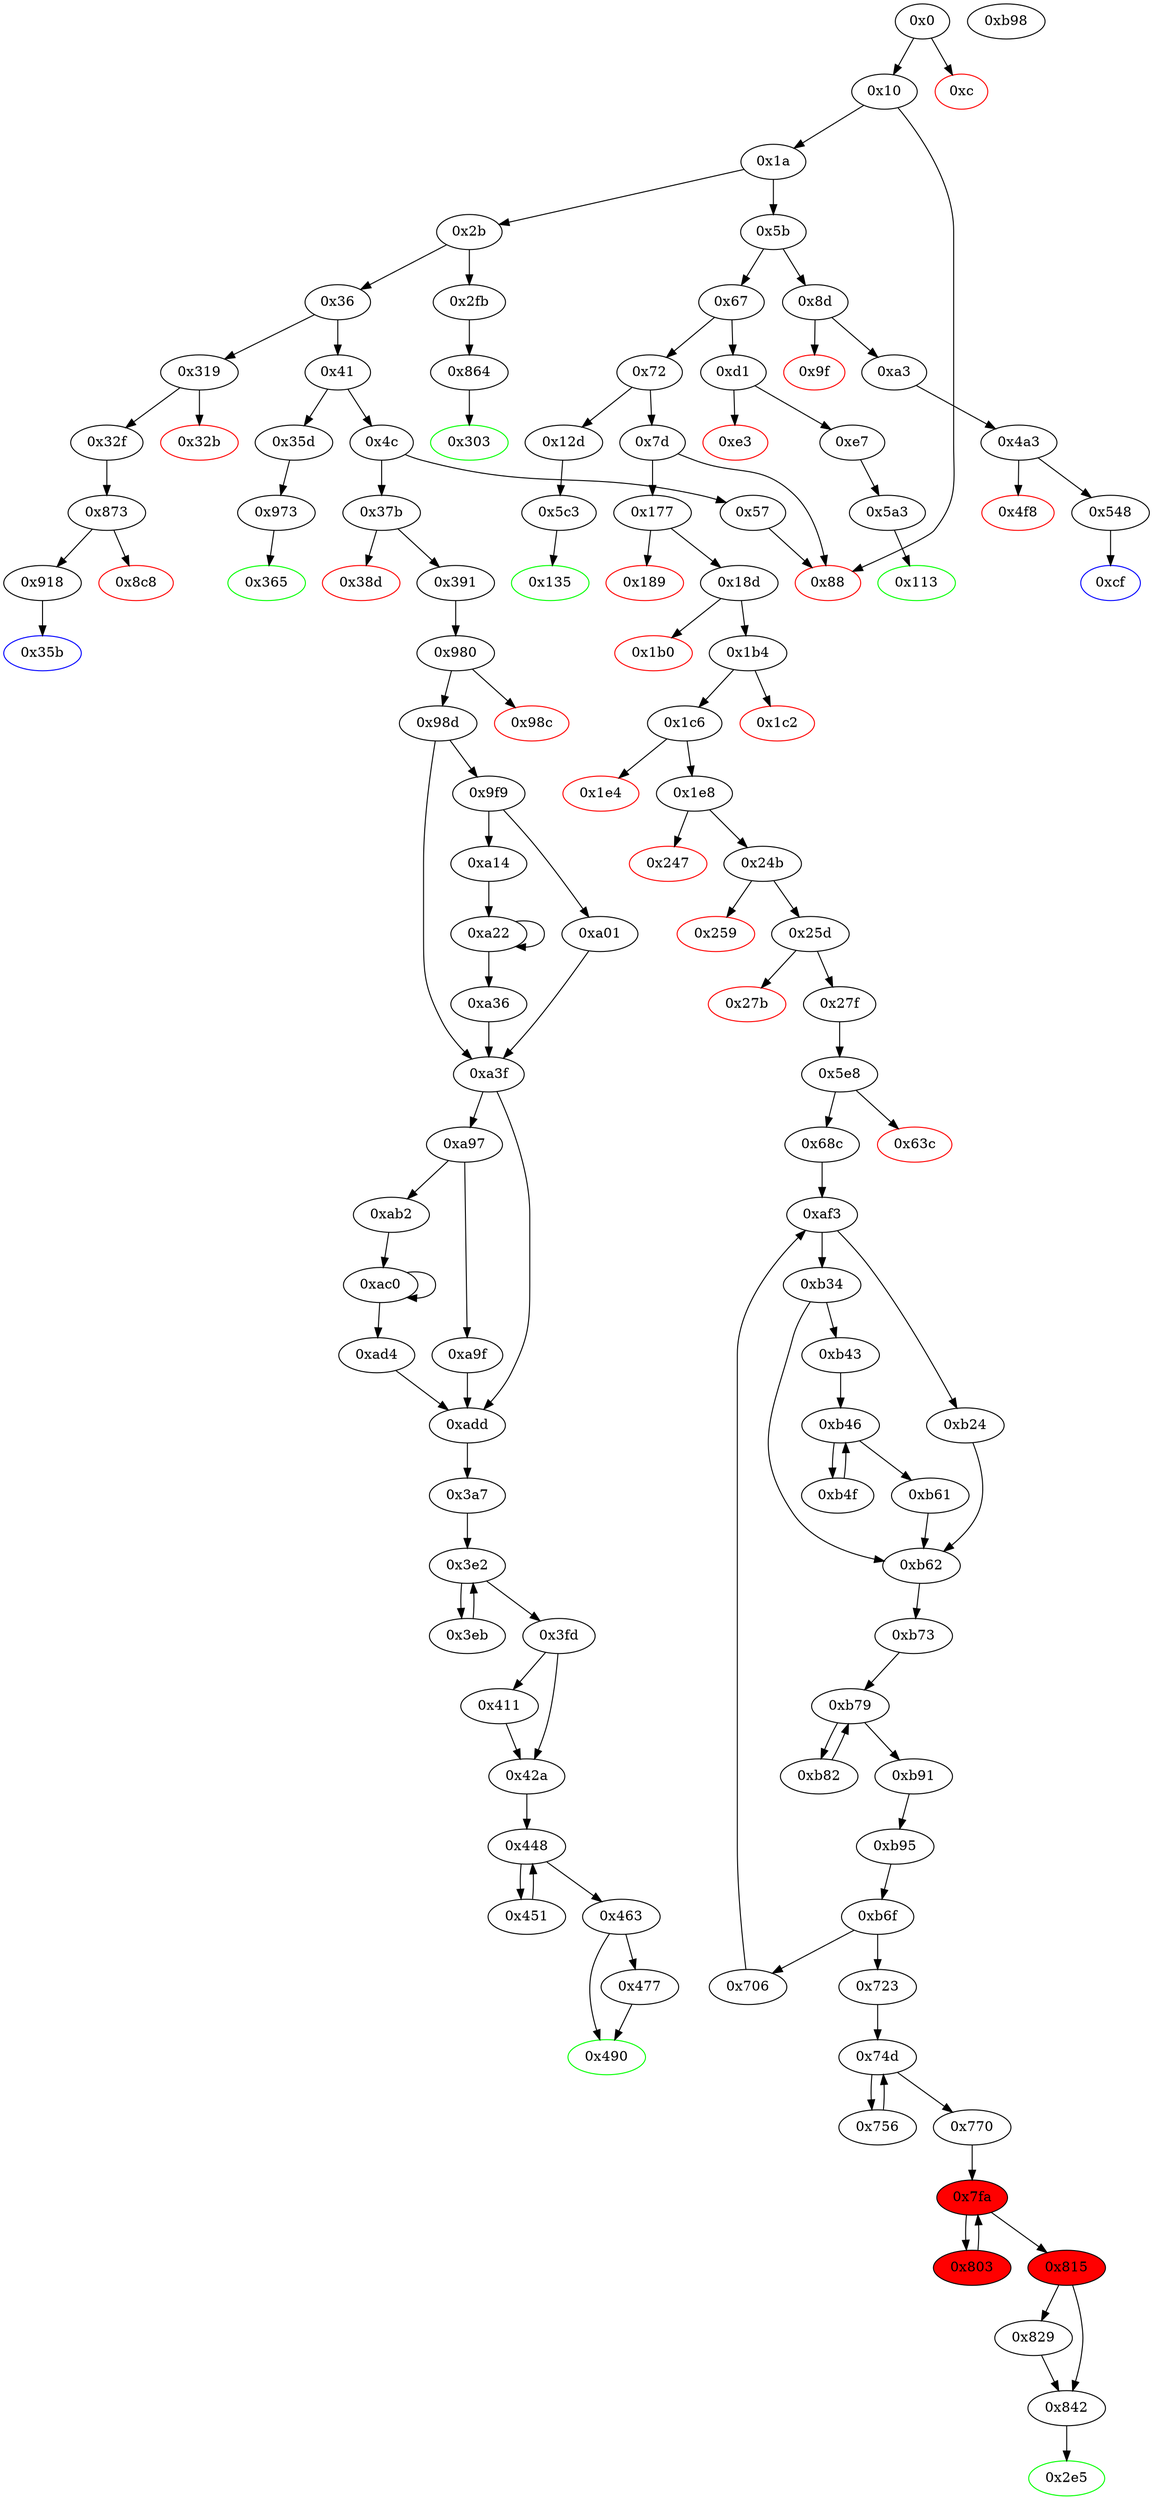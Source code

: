 digraph "" {
"0x980" [fillcolor=white, id="0x980", style=filled, tooltip="Block 0x980\n[0x980:0x98b]\n---\nPredecessors: [0x391]\nSuccessors: [0x98c, 0x98d]\n---\n0x980 JUMPDEST\n0x981 PUSH1 0x1\n0x983 DUP2\n0x984 DUP2\n0x985 SLOAD\n0x986 DUP2\n0x987 LT\n0x988 PUSH2 0x98d\n0x98b JUMPI\n---\n0x980: JUMPDEST \n0x981: V683 = 0x1\n0x985: V684 = S[0x1]\n0x987: V685 = LT V268 V684\n0x988: V686 = 0x98d\n0x98b: JUMPI 0x98d V685\n---\nEntry stack: [V13, 0x3a7, V268]\nStack pops: 1\nStack additions: [S0, 0x1, S0]\nExit stack: [V13, 0x3a7, V268, 0x1, V268]\n\nDef sites:\nV13: {0x1a.0x1f}\n0x3a7: {0x37b.0x37c}\nV268: {0x391.0x397}\n"];
"0x770" [fillcolor=white, id="0x770", style=filled, tooltip="Block 0x770\n[0x770:0x7f9]\n---\nPredecessors: [0x74d]\nSuccessors: [0x7fa]\n---\n0x770 JUMPDEST\n0x771 PUSH1 0x1\n0x773 DUP4\n0x774 PUSH1 0x20\n0x776 SUB\n0x777 PUSH2 0x100\n0x77a EXP\n0x77b SUB\n0x77c DUP1\n0x77d NOT\n0x77e DUP3\n0x77f MLOAD\n0x780 AND\n0x781 DUP2\n0x782 DUP5\n0x783 MLOAD\n0x784 AND\n0x785 DUP1\n0x786 DUP3\n0x787 OR\n0x788 DUP6\n0x789 MSTORE\n0x78a POP\n0x78b POP\n0x78c POP\n0x78d POP\n0x78e POP\n0x78f POP\n0x790 SWAP1\n0x791 POP\n0x792 ADD\n0x793 SWAP2\n0x794 POP\n0x795 POP\n0x796 PUSH1 0x40\n0x798 MLOAD\n0x799 DUP1\n0x79a SWAP2\n0x79b SUB\n0x79c SWAP1\n0x79d SHA3\n0x79e DUP8\n0x79f PUSH32 0xec9cc31e3621beb94ebe83dbeefb2ca593115142c649898b8831bc53d23b6ba1\n0x7c0 PUSH1 0x1\n0x7c2 DUP1\n0x7c3 DUP1\n0x7c4 SLOAD\n0x7c5 SWAP1\n0x7c6 POP\n0x7c7 SUB\n0x7c8 DUP10\n0x7c9 DUP8\n0x7ca PUSH1 0x40\n0x7cc MLOAD\n0x7cd DUP1\n0x7ce DUP5\n0x7cf DUP2\n0x7d0 MSTORE\n0x7d1 PUSH1 0x20\n0x7d3 ADD\n0x7d4 DUP1\n0x7d5 PUSH1 0x20\n0x7d7 ADD\n0x7d8 DUP4\n0x7d9 DUP2\n0x7da MSTORE\n0x7db PUSH1 0x20\n0x7dd ADD\n0x7de DUP3\n0x7df DUP2\n0x7e0 SUB\n0x7e1 DUP3\n0x7e2 MSTORE\n0x7e3 DUP5\n0x7e4 DUP2\n0x7e5 DUP2\n0x7e6 MLOAD\n0x7e7 DUP2\n0x7e8 MSTORE\n0x7e9 PUSH1 0x20\n0x7eb ADD\n0x7ec SWAP2\n0x7ed POP\n0x7ee DUP1\n0x7ef MLOAD\n0x7f0 SWAP1\n0x7f1 PUSH1 0x20\n0x7f3 ADD\n0x7f4 SWAP1\n0x7f5 DUP1\n0x7f6 DUP4\n0x7f7 DUP4\n0x7f8 PUSH1 0x0\n---\n0x770: JUMPDEST \n0x771: V550 = 0x1\n0x774: V551 = 0x20\n0x776: V552 = SUB 0x20 S2\n0x777: V553 = 0x100\n0x77a: V554 = EXP 0x100 V552\n0x77b: V555 = SUB V554 0x1\n0x77d: V556 = NOT V555\n0x77f: V557 = M[S0]\n0x780: V558 = AND V557 V556\n0x783: V559 = M[S1]\n0x784: V560 = AND V559 V555\n0x787: V561 = OR V558 V560\n0x789: M[S1] = V561\n0x792: V562 = ADD V536 V535\n0x796: V563 = 0x40\n0x798: V564 = M[0x40]\n0x79b: V565 = SUB V562 V564\n0x79d: V566 = SHA3 V564 V565\n0x79f: V567 = 0xec9cc31e3621beb94ebe83dbeefb2ca593115142c649898b8831bc53d23b6ba1\n0x7c0: V568 = 0x1\n0x7c4: V569 = S[0x1]\n0x7c7: V570 = SUB V569 0x1\n0x7ca: V571 = 0x40\n0x7cc: V572 = M[0x40]\n0x7d0: M[V572] = V570\n0x7d1: V573 = 0x20\n0x7d3: V574 = ADD 0x20 V572\n0x7d5: V575 = 0x20\n0x7d7: V576 = ADD 0x20 V574\n0x7da: M[V576] = V213\n0x7db: V577 = 0x20\n0x7dd: V578 = ADD 0x20 V576\n0x7e0: V579 = SUB V578 V572\n0x7e2: M[V574] = V579\n0x7e6: V580 = M[V148]\n0x7e8: M[V578] = V580\n0x7e9: V581 = 0x20\n0x7eb: V582 = ADD 0x20 V578\n0x7ef: V583 = M[V148]\n0x7f1: V584 = 0x20\n0x7f3: V585 = ADD 0x20 V148\n0x7f8: V586 = 0x0\n---\nEntry stack: [V13, 0x2e5, V109, V148, V197, V210, V213, 0x0, V210, V197, V535, V535, V538, V536, S2, S1, S0]\nStack pops: 15\nStack additions: [S14, S13, S12, S11, S10, S9, S8, V566, S14, 0xec9cc31e3621beb94ebe83dbeefb2ca593115142c649898b8831bc53d23b6ba1, V570, S13, S10, V572, V574, V582, V585, V583, V583, V582, V585, 0x0]\nExit stack: [V13, 0x2e5, V109, V148, V197, V210, V213, 0x0, V210, V566, V109, 0xec9cc31e3621beb94ebe83dbeefb2ca593115142c649898b8831bc53d23b6ba1, V570, V148, V213, V572, V574, V582, V585, V583, V583, V582, V585, 0x0]\n\nDef sites:\nV13: {0x1a.0x1f}\n0x2e5: {0x177.0x178}\nV109: {0x18d.0x193}\nV148: {0x1e8.0x1fb}\nV197: {0x27f.0x292}\nV210: {0x27f.0x2cb}\nV213: {0x27f.0x2d5}\n0x0: {0x5e8.0x5e9}\nV210: {0x27f.0x2cb}\nV197: {0x27f.0x292}\nV535: {0x723.0x740}\nV535: {0x723.0x740}\nV538: {0x723.0x748}\nV536: {0x723.0x744}\nS2: {0x723.0x744, 0x756.0x769}\nS1: {0x723.0x740, 0x756.0x75d}\nS0: {0x723.0x748, 0x756.0x763}\n"];
"0x259" [color=red, fillcolor=white, id="0x259", style=filled, tooltip="Block 0x259\n[0x259:0x25c]\n---\nPredecessors: [0x24b]\nSuccessors: []\n---\n0x259 PUSH1 0x0\n0x25b DUP1\n0x25c REVERT\n---\n0x259: V175 = 0x0\n0x25c: REVERT 0x0 0x0\n---\nEntry stack: [V13, 0x2e5, V109, V148, V108, 0x4, 0x64, V169]\nStack pops: 0\nStack additions: []\nExit stack: [V13, 0x2e5, V109, V148, V108, 0x4, 0x64, V169]\n\nDef sites:\nV13: {0x1a.0x1f}\n0x2e5: {0x177.0x178}\nV109: {0x18d.0x193}\nV148: {0x1e8.0x1fb}\nV108: {0x18d.0x18f}\n0x4: {0x177.0x17b}\n0x64: {0x1e8.0x238}\nV169: {0x24b.0x24d}\n"];
"0x9f9" [fillcolor=white, id="0x9f9", style=filled, tooltip="Block 0x9f9\n[0x9f9:0xa00]\n---\nPredecessors: [0x98d]\nSuccessors: [0xa01, 0xa14]\n---\n0x9f9 DUP1\n0x9fa PUSH1 0x1f\n0x9fc LT\n0x9fd PUSH2 0xa14\n0xa00 JUMPI\n---\n0x9fa: V737 = 0x1f\n0x9fc: V738 = LT 0x1f V734\n0x9fd: V739 = 0xa14\n0xa00: JUMPI 0xa14 V738\n---\nEntry stack: [V13, 0x3a7, V697, V693, V719, V699, V710, V723, V699, V734]\nStack pops: 1\nStack additions: [S0]\nExit stack: [V13, 0x3a7, V697, V693, V719, V699, V710, V723, V699, V734]\n\nDef sites:\nV13: {0x1a.0x1f}\n0x3a7: {0x37b.0x37c}\nV697: {0x98d.0x9a6}\nV693: {0x98d.0x99b}\nV719: {0x98d.0x9ce}\nV699: {0x98d.0x9ab}\nV710: {0x98d.0x9be}\nV723: {0x98d.0x9de}\nV699: {0x98d.0x9ab}\nV734: {0x98d.0x9f2}\n"];
"0x4c" [fillcolor=white, id="0x4c", style=filled, tooltip="Block 0x4c\n[0x4c:0x56]\n---\nPredecessors: [0x41]\nSuccessors: [0x57, 0x37b]\n---\n0x4c DUP1\n0x4d PUSH4 0xcdac69ed\n0x52 EQ\n0x53 PUSH2 0x37b\n0x56 JUMPI\n---\n0x4d: V26 = 0xcdac69ed\n0x52: V27 = EQ 0xcdac69ed V13\n0x53: V28 = 0x37b\n0x56: JUMPI 0x37b V27\n---\nEntry stack: [V13]\nStack pops: 1\nStack additions: [S0]\nExit stack: [V13]\n\nDef sites:\nV13: {0x1a.0x1f}\n"];
"0x1c6" [fillcolor=white, id="0x1c6", style=filled, tooltip="Block 0x1c6\n[0x1c6:0x1e3]\n---\nPredecessors: [0x1b4]\nSuccessors: [0x1e4, 0x1e8]\n---\n0x1c6 JUMPDEST\n0x1c7 DUP1\n0x1c8 CALLDATALOAD\n0x1c9 SWAP1\n0x1ca PUSH1 0x20\n0x1cc ADD\n0x1cd SWAP2\n0x1ce DUP5\n0x1cf PUSH1 0x1\n0x1d1 DUP4\n0x1d2 MUL\n0x1d3 DUP5\n0x1d4 ADD\n0x1d5 GT\n0x1d6 PUSH5 0x100000000\n0x1dc DUP4\n0x1dd GT\n0x1de OR\n0x1df ISZERO\n0x1e0 PUSH2 0x1e8\n0x1e3 JUMPI\n---\n0x1c6: JUMPDEST \n0x1c8: V127 = CALLDATALOAD V120\n0x1ca: V128 = 0x20\n0x1cc: V129 = ADD 0x20 V120\n0x1cf: V130 = 0x1\n0x1d2: V131 = MUL V127 0x1\n0x1d4: V132 = ADD V129 V131\n0x1d5: V133 = GT V132 V108\n0x1d6: V134 = 0x100000000\n0x1dd: V135 = GT V127 0x100000000\n0x1de: V136 = OR V135 V133\n0x1df: V137 = ISZERO V136\n0x1e0: V138 = 0x1e8\n0x1e3: JUMPI 0x1e8 V137\n---\nEntry stack: [V13, 0x2e5, V109, V108, 0x4, 0x44, V120]\nStack pops: 4\nStack additions: [S3, S2, V129, V127, S1]\nExit stack: [V13, 0x2e5, V109, V108, 0x4, V129, V127, 0x44]\n\nDef sites:\nV13: {0x1a.0x1f}\n0x2e5: {0x177.0x178}\nV109: {0x18d.0x193}\nV108: {0x18d.0x18f}\n0x4: {0x177.0x17b}\n0x44: {0x18d.0x1a1}\nV120: {0x1b4.0x1b6}\n"];
"0x319" [fillcolor=white, id="0x319", style=filled, tooltip="Block 0x319\n[0x319:0x32a]\n---\nPredecessors: [0x36]\nSuccessors: [0x32b, 0x32f]\n---\n0x319 JUMPDEST\n0x31a PUSH2 0x35b\n0x31d PUSH1 0x4\n0x31f DUP1\n0x320 CALLDATASIZE\n0x321 SUB\n0x322 PUSH1 0x20\n0x324 DUP2\n0x325 LT\n0x326 ISZERO\n0x327 PUSH2 0x32f\n0x32a JUMPI\n---\n0x319: JUMPDEST \n0x31a: V233 = 0x35b\n0x31d: V234 = 0x4\n0x320: V235 = CALLDATASIZE\n0x321: V236 = SUB V235 0x4\n0x322: V237 = 0x20\n0x325: V238 = LT V236 0x20\n0x326: V239 = ISZERO V238\n0x327: V240 = 0x32f\n0x32a: JUMPI 0x32f V239\n---\nEntry stack: [V13]\nStack pops: 0\nStack additions: [0x35b, 0x4, V236]\nExit stack: [V13, 0x35b, 0x4, V236]\n\nDef sites:\nV13: {0x1a.0x1f}\n"];
"0xa22" [fillcolor=white, id="0xa22", style=filled, tooltip="Block 0xa22\n[0xa22:0xa35]\n---\nPredecessors: [0xa14, 0xa22]\nSuccessors: [0xa22, 0xa36]\n---\n0xa22 JUMPDEST\n0xa23 DUP2\n0xa24 SLOAD\n0xa25 DUP2\n0xa26 MSTORE\n0xa27 SWAP1\n0xa28 PUSH1 0x1\n0xa2a ADD\n0xa2b SWAP1\n0xa2c PUSH1 0x20\n0xa2e ADD\n0xa2f DUP1\n0xa30 DUP4\n0xa31 GT\n0xa32 PUSH2 0xa22\n0xa35 JUMPI\n---\n0xa22: JUMPDEST \n0xa24: V752 = S[S1]\n0xa26: M[S0] = V752\n0xa28: V753 = 0x1\n0xa2a: V754 = ADD 0x1 S1\n0xa2c: V755 = 0x20\n0xa2e: V756 = ADD 0x20 S0\n0xa31: V757 = GT V747 V756\n0xa32: V758 = 0xa22\n0xa35: JUMPI 0xa22 V757\n---\nEntry stack: [V13, 0x3a7, V697, V693, V719, V699, V710, V747, S1, S0]\nStack pops: 3\nStack additions: [S2, V754, V756]\nExit stack: [V13, 0x3a7, V697, V693, V719, V699, V710, V747, V754, V756]\n\nDef sites:\nV13: {0x1a.0x1f}\n0x3a7: {0x37b.0x37c}\nV697: {0x98d.0x9a6}\nV693: {0x98d.0x99b}\nV719: {0x98d.0x9ce}\nV699: {0x98d.0x9ab}\nV710: {0x98d.0x9be}\nV747: {0xa14.0xa16}\nS1: {0xa22.0xa2a, 0xa14.0xa20}\nS0: {0xa22.0xa2e, 0x98d.0x9de}\n"];
"0xb61" [fillcolor=white, id="0xb61", style=filled, tooltip="Block 0xb61\n[0xb61:0xb61]\n---\nPredecessors: [0xb46]\nSuccessors: [0xb62]\n---\n0xb61 JUMPDEST\n---\n0xb61: JUMPDEST \n---\nEntry stack: [V13, 0x2e5, V109, V148, V197, V210, V213, 0x0, V488, V474, V497, {0x706, 0x723}, S4, S3, S2, S1, V869]\nStack pops: 0\nStack additions: []\nExit stack: [V13, 0x2e5, V109, V148, V197, V210, V213, 0x0, V488, V474, V497, {0x706, 0x723}, S4, S3, S2, S1, V869]\n\nDef sites:\nV13: {0x1a.0x1f}\n0x2e5: {0x177.0x178}\nV109: {0x18d.0x193}\nV148: {0x1e8.0x1fb}\nV197: {0x27f.0x292}\nV210: {0x27f.0x2cb}\nV213: {0x27f.0x2d5}\n0x0: {0x5e8.0x5e9}\nV488: {0x68c.0x6bc}\nV474: {0x68c.0x691}\nV497: {0x68c.0x6d6}\n{0x706, 0x723}: {0x68c.0x6fc, 0x706.0x719}\nS4: {0x68c.0x6f3, 0x706.0x710}\nS3: {0xaf3_0x706.0xb1a, 0xaf3_0x68c.0xb1a}\nS2: {0x68c.0x6fa, 0xb4f.0xb56, 0x706.0x717}\nS1: {0xaf3_0x68c.0xb10, 0xb4f.0xb5b, 0xaf3_0x706.0xb10}\nV869: {0xb43.0xb45}\n"];
"0x918" [fillcolor=white, id="0x918", style=filled, tooltip="Block 0x918\n[0x918:0x972]\n---\nPredecessors: [0x873]\nSuccessors: [0x35b]\n---\n0x918 JUMPDEST\n0x919 PUSH1 0x1\n0x91b PUSH1 0x2\n0x91d PUSH1 0x0\n0x91f DUP4\n0x920 PUSH20 0xffffffffffffffffffffffffffffffffffffffff\n0x935 AND\n0x936 PUSH20 0xffffffffffffffffffffffffffffffffffffffff\n0x94b AND\n0x94c DUP2\n0x94d MSTORE\n0x94e PUSH1 0x20\n0x950 ADD\n0x951 SWAP1\n0x952 DUP2\n0x953 MSTORE\n0x954 PUSH1 0x20\n0x956 ADD\n0x957 PUSH1 0x0\n0x959 SHA3\n0x95a PUSH1 0x0\n0x95c PUSH2 0x100\n0x95f EXP\n0x960 DUP2\n0x961 SLOAD\n0x962 DUP2\n0x963 PUSH1 0xff\n0x965 MUL\n0x966 NOT\n0x967 AND\n0x968 SWAP1\n0x969 DUP4\n0x96a ISZERO\n0x96b ISZERO\n0x96c MUL\n0x96d OR\n0x96e SWAP1\n0x96f SSTORE\n0x970 POP\n0x971 POP\n0x972 JUMP\n---\n0x918: JUMPDEST \n0x919: V655 = 0x1\n0x91b: V656 = 0x2\n0x91d: V657 = 0x0\n0x920: V658 = 0xffffffffffffffffffffffffffffffffffffffff\n0x935: V659 = AND 0xffffffffffffffffffffffffffffffffffffffff V245\n0x936: V660 = 0xffffffffffffffffffffffffffffffffffffffff\n0x94b: V661 = AND 0xffffffffffffffffffffffffffffffffffffffff V659\n0x94d: M[0x0] = V661\n0x94e: V662 = 0x20\n0x950: V663 = ADD 0x20 0x0\n0x953: M[0x20] = 0x2\n0x954: V664 = 0x20\n0x956: V665 = ADD 0x20 0x20\n0x957: V666 = 0x0\n0x959: V667 = SHA3 0x0 0x40\n0x95a: V668 = 0x0\n0x95c: V669 = 0x100\n0x95f: V670 = EXP 0x100 0x0\n0x961: V671 = S[V667]\n0x963: V672 = 0xff\n0x965: V673 = MUL 0xff 0x1\n0x966: V674 = NOT 0xff\n0x967: V675 = AND 0xffffffffffffffffffffffffffffffffffffffffffffffffffffffffffffff00 V671\n0x96a: V676 = ISZERO 0x1\n0x96b: V677 = ISZERO 0x0\n0x96c: V678 = MUL 0x1 0x1\n0x96d: V679 = OR 0x1 V675\n0x96f: S[V667] = V679\n0x972: JUMP 0x35b\n---\nEntry stack: [V13, 0x35b, V245]\nStack pops: 2\nStack additions: []\nExit stack: [V13]\n\nDef sites:\nV13: {0x1a.0x1f}\n0x35b: {0x319.0x31a}\nV245: {0x32f.0x34b}\n"];
"0x32f" [fillcolor=white, id="0x32f", style=filled, tooltip="Block 0x32f\n[0x32f:0x35a]\n---\nPredecessors: [0x319]\nSuccessors: [0x873]\n---\n0x32f JUMPDEST\n0x330 DUP2\n0x331 ADD\n0x332 SWAP1\n0x333 DUP1\n0x334 DUP1\n0x335 CALLDATALOAD\n0x336 PUSH20 0xffffffffffffffffffffffffffffffffffffffff\n0x34b AND\n0x34c SWAP1\n0x34d PUSH1 0x20\n0x34f ADD\n0x350 SWAP1\n0x351 SWAP3\n0x352 SWAP2\n0x353 SWAP1\n0x354 POP\n0x355 POP\n0x356 POP\n0x357 PUSH2 0x873\n0x35a JUMP\n---\n0x32f: JUMPDEST \n0x331: V242 = ADD 0x4 V236\n0x335: V243 = CALLDATALOAD 0x4\n0x336: V244 = 0xffffffffffffffffffffffffffffffffffffffff\n0x34b: V245 = AND 0xffffffffffffffffffffffffffffffffffffffff V243\n0x34d: V246 = 0x20\n0x34f: V247 = ADD 0x20 0x4\n0x357: V248 = 0x873\n0x35a: JUMP 0x873\n---\nEntry stack: [V13, 0x35b, 0x4, V236]\nStack pops: 2\nStack additions: [V245]\nExit stack: [V13, 0x35b, V245]\n\nDef sites:\nV13: {0x1a.0x1f}\n0x35b: {0x319.0x31a}\n0x4: {0x319.0x31d}\nV236: {0x319.0x321}\n"];
"0x756" [fillcolor=white, id="0x756", style=filled, tooltip="Block 0x756\n[0x756:0x76f]\n---\nPredecessors: [0x74d]\nSuccessors: [0x74d]\n---\n0x756 DUP1\n0x757 MLOAD\n0x758 DUP3\n0x759 MSTORE\n0x75a PUSH1 0x20\n0x75c DUP3\n0x75d ADD\n0x75e SWAP2\n0x75f POP\n0x760 PUSH1 0x20\n0x762 DUP2\n0x763 ADD\n0x764 SWAP1\n0x765 POP\n0x766 PUSH1 0x20\n0x768 DUP4\n0x769 SUB\n0x76a SWAP3\n0x76b POP\n0x76c PUSH2 0x74d\n0x76f JUMP\n---\n0x757: V542 = M[S0]\n0x759: M[S1] = V542\n0x75a: V543 = 0x20\n0x75d: V544 = ADD S1 0x20\n0x760: V545 = 0x20\n0x763: V546 = ADD S0 0x20\n0x766: V547 = 0x20\n0x769: V548 = SUB S2 0x20\n0x76c: V549 = 0x74d\n0x76f: JUMP 0x74d\n---\nEntry stack: [V13, 0x2e5, V109, V148, V197, V210, V213, 0x0, V210, V197, V535, V535, V538, V536, S2, S1, S0]\nStack pops: 3\nStack additions: [V548, V544, V546]\nExit stack: [V13, 0x2e5, V109, V148, V197, V210, V213, 0x0, V210, V197, V535, V535, V538, V536, V548, V544, V546]\n\nDef sites:\nV13: {0x1a.0x1f}\n0x2e5: {0x177.0x178}\nV109: {0x18d.0x193}\nV148: {0x1e8.0x1fb}\nV197: {0x27f.0x292}\nV210: {0x27f.0x2cb}\nV213: {0x27f.0x2d5}\n0x0: {0x5e8.0x5e9}\nV210: {0x27f.0x2cb}\nV197: {0x27f.0x292}\nV535: {0x723.0x740}\nV535: {0x723.0x740}\nV538: {0x723.0x748}\nV536: {0x723.0x744}\nS2: {0x723.0x744, 0x756.0x769}\nS1: {0x723.0x740, 0x756.0x75d}\nS0: {0x723.0x748, 0x756.0x763}\n"];
"0x25d" [fillcolor=white, id="0x25d", style=filled, tooltip="Block 0x25d\n[0x25d:0x27a]\n---\nPredecessors: [0x24b]\nSuccessors: [0x27b, 0x27f]\n---\n0x25d JUMPDEST\n0x25e DUP1\n0x25f CALLDATALOAD\n0x260 SWAP1\n0x261 PUSH1 0x20\n0x263 ADD\n0x264 SWAP2\n0x265 DUP5\n0x266 PUSH1 0x1\n0x268 DUP4\n0x269 MUL\n0x26a DUP5\n0x26b ADD\n0x26c GT\n0x26d PUSH5 0x100000000\n0x273 DUP4\n0x274 GT\n0x275 OR\n0x276 ISZERO\n0x277 PUSH2 0x27f\n0x27a JUMPI\n---\n0x25d: JUMPDEST \n0x25f: V176 = CALLDATALOAD V169\n0x261: V177 = 0x20\n0x263: V178 = ADD 0x20 V169\n0x266: V179 = 0x1\n0x269: V180 = MUL V176 0x1\n0x26b: V181 = ADD V178 V180\n0x26c: V182 = GT V181 V108\n0x26d: V183 = 0x100000000\n0x274: V184 = GT V176 0x100000000\n0x275: V185 = OR V184 V182\n0x276: V186 = ISZERO V185\n0x277: V187 = 0x27f\n0x27a: JUMPI 0x27f V186\n---\nEntry stack: [V13, 0x2e5, V109, V148, V108, 0x4, 0x64, V169]\nStack pops: 4\nStack additions: [S3, S2, V178, V176, S1]\nExit stack: [V13, 0x2e5, V109, V148, V108, 0x4, V178, V176, 0x64]\n\nDef sites:\nV13: {0x1a.0x1f}\n0x2e5: {0x177.0x178}\nV109: {0x18d.0x193}\nV148: {0x1e8.0x1fb}\nV108: {0x18d.0x18f}\n0x4: {0x177.0x17b}\n0x64: {0x1e8.0x238}\nV169: {0x24b.0x24d}\n"];
"0x67" [fillcolor=white, id="0x67", style=filled, tooltip="Block 0x67\n[0x67:0x71]\n---\nPredecessors: [0x5b]\nSuccessors: [0x72, 0xd1]\n---\n0x67 DUP1\n0x68 PUSH4 0x24d7806c\n0x6d EQ\n0x6e PUSH2 0xd1\n0x71 JUMPI\n---\n0x68: V33 = 0x24d7806c\n0x6d: V34 = EQ 0x24d7806c V13\n0x6e: V35 = 0xd1\n0x71: JUMPI 0xd1 V34\n---\nEntry stack: [V13]\nStack pops: 1\nStack additions: [S0]\nExit stack: [V13]\n\nDef sites:\nV13: {0x1a.0x1f}\n"];
"0x1e4" [color=red, fillcolor=white, id="0x1e4", style=filled, tooltip="Block 0x1e4\n[0x1e4:0x1e7]\n---\nPredecessors: [0x1c6]\nSuccessors: []\n---\n0x1e4 PUSH1 0x0\n0x1e6 DUP1\n0x1e7 REVERT\n---\n0x1e4: V139 = 0x0\n0x1e7: REVERT 0x0 0x0\n---\nEntry stack: [V13, 0x2e5, V109, V108, 0x4, V129, V127, 0x44]\nStack pops: 0\nStack additions: []\nExit stack: [V13, 0x2e5, V109, V108, 0x4, V129, V127, 0x44]\n\nDef sites:\nV13: {0x1a.0x1f}\n0x2e5: {0x177.0x178}\nV109: {0x18d.0x193}\nV108: {0x18d.0x18f}\n0x4: {0x177.0x17b}\nV129: {0x1c6.0x1cc}\nV127: {0x1c6.0x1c8}\n0x44: {0x18d.0x1a1}\n"];
"0x706" [fillcolor=white, id="0x706", style=filled, tooltip="Block 0x706\n[0x706:0x722]\n---\nPredecessors: [0xb6f]\nSuccessors: [0xaf3]\n---\n0x706 JUMPDEST\n0x707 POP\n0x708 PUSH1 0x40\n0x70a DUP3\n0x70b ADD\n0x70c MLOAD\n0x70d DUP2\n0x70e PUSH1 0x2\n0x710 ADD\n0x711 SWAP1\n0x712 DUP1\n0x713 MLOAD\n0x714 SWAP1\n0x715 PUSH1 0x20\n0x717 ADD\n0x718 SWAP1\n0x719 PUSH2 0x723\n0x71c SWAP3\n0x71d SWAP2\n0x71e SWAP1\n0x71f PUSH2 0xaf3\n0x722 JUMP\n---\n0x706: JUMPDEST \n0x708: V514 = 0x40\n0x70b: V515 = ADD V474 0x40\n0x70c: V516 = M[V515]\n0x70e: V517 = 0x2\n0x710: V518 = ADD 0x2 V497\n0x713: V519 = M[V516]\n0x715: V520 = 0x20\n0x717: V521 = ADD 0x20 V516\n0x719: V522 = 0x723\n0x71f: V523 = 0xaf3\n0x722: JUMP 0xaf3\n---\nEntry stack: [V13, 0x2e5, V109, V148, V197, V210, V213, 0x0, V488, V474, V497, S0]\nStack pops: 3\nStack additions: [S2, S1, 0x723, V518, V521, V519]\nExit stack: [V13, 0x2e5, V109, V148, V197, V210, V213, 0x0, V488, V474, V497, 0x723, V518, V521, V519]\n\nDef sites:\nV13: {0x1a.0x1f}\n0x2e5: {0x177.0x178}\nV109: {0x18d.0x193}\nV148: {0x1e8.0x1fb}\nV197: {0x27f.0x292}\nV210: {0x27f.0x2cb}\nV213: {0x27f.0x2d5}\n0x0: {0x5e8.0x5e9}\nV488: {0x68c.0x6bc}\nV474: {0x68c.0x691}\nV497: {0x68c.0x6d6}\nS0: {0x68c.0x6f3, 0x706.0x710}\n"];
"0xa36" [fillcolor=white, id="0xa36", style=filled, tooltip="Block 0xa36\n[0xa36:0xa3e]\n---\nPredecessors: [0xa22]\nSuccessors: [0xa3f]\n---\n0xa36 DUP3\n0xa37 SWAP1\n0xa38 SUB\n0xa39 PUSH1 0x1f\n0xa3b AND\n0xa3c DUP3\n0xa3d ADD\n0xa3e SWAP2\n---\n0xa38: V759 = SUB V756 V747\n0xa39: V760 = 0x1f\n0xa3b: V761 = AND 0x1f V759\n0xa3d: V762 = ADD V747 V761\n---\nEntry stack: [V13, 0x3a7, V697, V693, V719, V699, V710, V747, V754, V756]\nStack pops: 3\nStack additions: [V762, S1, S2]\nExit stack: [V13, 0x3a7, V697, V693, V719, V699, V710, V762, V754, V747]\n\nDef sites:\nV13: {0x1a.0x1f}\n0x3a7: {0x37b.0x37c}\nV697: {0x98d.0x9a6}\nV693: {0x98d.0x99b}\nV719: {0x98d.0x9ce}\nV699: {0x98d.0x9ab}\nV710: {0x98d.0x9be}\nV747: {0xa14.0xa16}\nV754: {0xa22.0xa2a}\nV756: {0xa22.0xa2e}\n"];
"0xad4" [fillcolor=white, id="0xad4", style=filled, tooltip="Block 0xad4\n[0xad4:0xadc]\n---\nPredecessors: [0xac0]\nSuccessors: [0xadd]\n---\n0xad4 DUP3\n0xad5 SWAP1\n0xad6 SUB\n0xad7 PUSH1 0x1f\n0xad9 AND\n0xada DUP3\n0xadb ADD\n0xadc SWAP2\n---\n0xad6: V824 = SUB V821 V812\n0xad7: V825 = 0x1f\n0xad9: V826 = AND 0x1f V824\n0xadb: V827 = ADD V812 V826\n---\nEntry stack: [V13, 0x3a7, V697, V719, V693, V784, V764, V775, V812, V819, V821]\nStack pops: 3\nStack additions: [V827, S1, S2]\nExit stack: [V13, 0x3a7, V697, V719, V693, V784, V764, V775, V827, V819, V812]\n\nDef sites:\nV13: {0x1a.0x1f}\n0x3a7: {0x37b.0x37c}\nV697: {0x98d.0x9a6}\nV719: {0x98d.0x9ce}\nV693: {0x98d.0x99b}\nV784: {0xa3f.0xa6c}\nV764: {0xa3f.0xa49}\nV775: {0xa3f.0xa5c}\nV812: {0xab2.0xab4}\nV819: {0xac0.0xac8}\nV821: {0xac0.0xacc}\n"];
"0x803" [fillcolor=red, id="0x803", style=filled, tooltip="Block 0x803\n[0x803:0x814]\n---\nPredecessors: [0x7fa]\nSuccessors: [0x7fa]\n---\n0x803 DUP1\n0x804 DUP3\n0x805 ADD\n0x806 MLOAD\n0x807 DUP2\n0x808 DUP5\n0x809 ADD\n0x80a MSTORE\n0x80b PUSH1 0x20\n0x80d DUP2\n0x80e ADD\n0x80f SWAP1\n0x810 POP\n0x811 PUSH2 0x7fa\n0x814 JUMP\n---\n0x805: V590 = ADD V585 S0\n0x806: V591 = M[V590]\n0x809: V592 = ADD V582 S0\n0x80a: M[V592] = V591\n0x80b: V593 = 0x20\n0x80e: V594 = ADD S0 0x20\n0x811: V595 = 0x7fa\n0x814: JUMP 0x7fa\n---\nEntry stack: [V13, 0x2e5, V109, V148, V197, V210, V213, 0x0, V210, V566, V109, 0xec9cc31e3621beb94ebe83dbeefb2ca593115142c649898b8831bc53d23b6ba1, V570, V148, V213, V572, V574, V582, V585, V583, V583, V582, V585, S0]\nStack pops: 3\nStack additions: [S2, S1, V594]\nExit stack: [V13, 0x2e5, V109, V148, V197, V210, V213, 0x0, V210, V566, V109, 0xec9cc31e3621beb94ebe83dbeefb2ca593115142c649898b8831bc53d23b6ba1, V570, V148, V213, V572, V574, V582, V585, V583, V583, V582, V585, V594]\n\nDef sites:\nV13: {0x1a.0x1f}\n0x2e5: {0x177.0x178}\nV109: {0x18d.0x193}\nV148: {0x1e8.0x1fb}\nV197: {0x27f.0x292}\nV210: {0x27f.0x2cb}\nV213: {0x27f.0x2d5}\n0x0: {0x5e8.0x5e9}\nV210: {0x27f.0x2cb}\nV566: {0x770.0x79d}\nV109: {0x18d.0x193}\n0xec9cc31e3621beb94ebe83dbeefb2ca593115142c649898b8831bc53d23b6ba1: {0x770.0x79f}\nV570: {0x770.0x7c7}\nV148: {0x1e8.0x1fb}\nV213: {0x27f.0x2d5}\nV572: {0x770.0x7cc}\nV574: {0x770.0x7d3}\nV582: {0x770.0x7eb}\nV585: {0x770.0x7f3}\nV583: {0x770.0x7ef}\nV583: {0x770.0x7ef}\nV582: {0x770.0x7eb}\nV585: {0x770.0x7f3}\nS0: {0x770.0x7f8, 0x803.0x80e}\n"];
"0xb73" [fillcolor=white, id="0xb73", style=filled, tooltip="Block 0xb73\n[0xb73:0xb78]\n---\nPredecessors: [0xb62]\nSuccessors: [0xb79]\n---\n0xb73 JUMPDEST\n0xb74 PUSH2 0xb95\n0xb77 SWAP2\n0xb78 SWAP1\n---\n0xb73: JUMPDEST \n0xb74: V881 = 0xb95\n---\nEntry stack: [V13, 0x2e5, V109, V148, V197, V210, V213, 0x0, V488, V474, V497, {0x706, 0x723}, S3, 0xb6f, S1, S0]\nStack pops: 2\nStack additions: [0xb95, S1, S0]\nExit stack: [V13, 0x2e5, V109, V148, V197, V210, V213, 0x0, V488, V474, V497, {0x706, 0x723}, S3, 0xb6f, 0xb95, S1, S0]\n\nDef sites:\nV13: {0x1a.0x1f}\n0x2e5: {0x177.0x178}\nV109: {0x18d.0x193}\nV148: {0x1e8.0x1fb}\nV197: {0x27f.0x292}\nV210: {0x27f.0x2cb}\nV213: {0x27f.0x2d5}\n0x0: {0x5e8.0x5e9}\nV488: {0x68c.0x6bc}\nV474: {0x68c.0x691}\nV497: {0x68c.0x6d6}\n{0x706, 0x723}: {0x68c.0x6fc, 0x706.0x719}\nS3: {0x68c.0x6f3, 0x706.0x710}\n0xb6f: {0xb62.0xb66}\nS1: {0xaf3_0x706.0xb1a, 0xaf3_0x68c.0xb1a}\nS0: {0xaf3_0x68c.0xb10, 0xb4f.0xb5b, 0xaf3_0x706.0xb10}\n"];
"0x5a3" [fillcolor=white, id="0x5a3", style=filled, tooltip="Block 0x5a3\n[0x5a3:0x5c2]\n---\nPredecessors: [0xe7]\nSuccessors: [0x113]\n---\n0x5a3 JUMPDEST\n0x5a4 PUSH1 0x2\n0x5a6 PUSH1 0x20\n0x5a8 MSTORE\n0x5a9 DUP1\n0x5aa PUSH1 0x0\n0x5ac MSTORE\n0x5ad PUSH1 0x40\n0x5af PUSH1 0x0\n0x5b1 SHA3\n0x5b2 PUSH1 0x0\n0x5b4 SWAP2\n0x5b5 POP\n0x5b6 SLOAD\n0x5b7 SWAP1\n0x5b8 PUSH2 0x100\n0x5bb EXP\n0x5bc SWAP1\n0x5bd DIV\n0x5be PUSH1 0xff\n0x5c0 AND\n0x5c1 DUP2\n0x5c2 JUMP\n---\n0x5a3: JUMPDEST \n0x5a4: V412 = 0x2\n0x5a6: V413 = 0x20\n0x5a8: M[0x20] = 0x2\n0x5aa: V414 = 0x0\n0x5ac: M[0x0] = V71\n0x5ad: V415 = 0x40\n0x5af: V416 = 0x0\n0x5b1: V417 = SHA3 0x0 0x40\n0x5b2: V418 = 0x0\n0x5b6: V419 = S[V417]\n0x5b8: V420 = 0x100\n0x5bb: V421 = EXP 0x100 0x0\n0x5bd: V422 = DIV V419 0x1\n0x5be: V423 = 0xff\n0x5c0: V424 = AND 0xff V422\n0x5c2: JUMP 0x113\n---\nEntry stack: [V13, 0x113, V71]\nStack pops: 2\nStack additions: [S1, V424]\nExit stack: [V13, 0x113, V424]\n\nDef sites:\nV13: {0x1a.0x1f}\n0x113: {0xd1.0xd2}\nV71: {0xe7.0x103}\n"];
"0x463" [fillcolor=white, id="0x463", style=filled, tooltip="Block 0x463\n[0x463:0x476]\n---\nPredecessors: [0x448]\nSuccessors: [0x477, 0x490]\n---\n0x463 JUMPDEST\n0x464 POP\n0x465 POP\n0x466 POP\n0x467 POP\n0x468 SWAP1\n0x469 POP\n0x46a SWAP1\n0x46b DUP2\n0x46c ADD\n0x46d SWAP1\n0x46e PUSH1 0x1f\n0x470 AND\n0x471 DUP1\n0x472 ISZERO\n0x473 PUSH2 0x490\n0x476 JUMPI\n---\n0x463: JUMPDEST \n0x46c: V335 = ADD V322 V321\n0x46e: V336 = 0x1f\n0x470: V337 = AND 0x1f V322\n0x472: V338 = ISZERO V337\n0x473: V339 = 0x490\n0x476: JUMPI 0x490 V338\n---\nEntry stack: [V13, 0x3a7, V697, V719, V784, V830, V833, V273, V275, V277, V321, V324, V322, V322, V321, V324, S0]\nStack pops: 7\nStack additions: [V335, V337]\nExit stack: [V13, 0x3a7, V697, V719, V784, V830, V833, V273, V275, V277, V335, V337]\n\nDef sites:\nV13: {0x1a.0x1f}\n0x3a7: {0x37b.0x37c}\nV697: {0x98d.0x9a6}\nV719: {0x98d.0x9ce}\nV784: {0xa3f.0xa6c}\nV830: {0xadd.0xae8}\nV833: {0xadd.0xaee}\nV273: {0x3a7.0x3aa}\nV275: {0x3a7.0x3b1}\nV277: {0x3a7.0x3b5}\nV321: {0x42a.0x439}\nV324: {0x42a.0x441}\nV322: {0x42a.0x43d}\nV322: {0x42a.0x43d}\nV321: {0x42a.0x439}\nV324: {0x42a.0x441}\nS0: {0x451.0x45c, 0x42a.0x446}\n"];
"0x391" [fillcolor=white, id="0x391", style=filled, tooltip="Block 0x391\n[0x391:0x3a6]\n---\nPredecessors: [0x37b]\nSuccessors: [0x980]\n---\n0x391 JUMPDEST\n0x392 DUP2\n0x393 ADD\n0x394 SWAP1\n0x395 DUP1\n0x396 DUP1\n0x397 CALLDATALOAD\n0x398 SWAP1\n0x399 PUSH1 0x20\n0x39b ADD\n0x39c SWAP1\n0x39d SWAP3\n0x39e SWAP2\n0x39f SWAP1\n0x3a0 POP\n0x3a1 POP\n0x3a2 POP\n0x3a3 PUSH2 0x980\n0x3a6 JUMP\n---\n0x391: JUMPDEST \n0x393: V267 = ADD 0x4 V261\n0x397: V268 = CALLDATALOAD 0x4\n0x399: V269 = 0x20\n0x39b: V270 = ADD 0x20 0x4\n0x3a3: V271 = 0x980\n0x3a6: JUMP 0x980\n---\nEntry stack: [V13, 0x3a7, 0x4, V261]\nStack pops: 2\nStack additions: [V268]\nExit stack: [V13, 0x3a7, V268]\n\nDef sites:\nV13: {0x1a.0x1f}\n0x3a7: {0x37b.0x37c}\n0x4: {0x37b.0x37f}\nV261: {0x37b.0x383}\n"];
"0xb79" [fillcolor=white, id="0xb79", style=filled, tooltip="Block 0xb79\n[0xb79:0xb81]\n---\nPredecessors: [0xb73, 0xb82]\nSuccessors: [0xb82, 0xb91]\n---\n0xb79 JUMPDEST\n0xb7a DUP1\n0xb7b DUP3\n0xb7c GT\n0xb7d ISZERO\n0xb7e PUSH2 0xb91\n0xb81 JUMPI\n---\n0xb79: JUMPDEST \n0xb7c: V882 = GT S1 S0\n0xb7d: V883 = ISZERO V882\n0xb7e: V884 = 0xb91\n0xb81: JUMPI 0xb91 V883\n---\nEntry stack: [V13, 0x2e5, V109, V148, V197, V210, V213, 0x0, V488, V474, V497, {0x706, 0x723}, S4, 0xb6f, 0xb95, S1, S0]\nStack pops: 2\nStack additions: [S1, S0]\nExit stack: [V13, 0x2e5, V109, V148, V197, V210, V213, 0x0, V488, V474, V497, {0x706, 0x723}, S4, 0xb6f, 0xb95, S1, S0]\n\nDef sites:\nV13: {0x1a.0x1f}\n0x2e5: {0x177.0x178}\nV109: {0x18d.0x193}\nV148: {0x1e8.0x1fb}\nV197: {0x27f.0x292}\nV210: {0x27f.0x2cb}\nV213: {0x27f.0x2d5}\n0x0: {0x5e8.0x5e9}\nV488: {0x68c.0x6bc}\nV474: {0x68c.0x691}\nV497: {0x68c.0x6d6}\n{0x706, 0x723}: {0x68c.0x6fc, 0x706.0x719}\nS4: {0x68c.0x6f3, 0x706.0x710}\n0xb6f: {0xb62_0xb61_0xb43.0xb66, 0xb62_0xb34.0xb66, 0xb62_0xb24_0x68c.0xb66, 0xb62_0xb24_0x706.0xb66, 0xb62_0xb61_0xb4f.0xb66}\n0xb95: {0xb73_0xb24_0x706.0xb74, 0xb73_0xb24_0x68c.0xb74, 0xb73_0xb61_0xb4f.0xb74, 0xb73.0xb74, 0xb73_0xb61_0xb43.0xb74, 0xb73_0xb34.0xb74}\nS1: {0xaf3_0x68c.0xb1a, 0xaf3_0x706.0xb1a}\nS0: {0xaf3_0x68c.0xb10, 0xb82.0xb8c, 0xaf3_0x706.0xb10, 0xb4f.0xb5b}\n"];
"0x68c" [fillcolor=white, id="0x68c", style=filled, tooltip="Block 0x68c\n[0x68c:0x705]\n---\nPredecessors: [0x5e8]\nSuccessors: [0xaf3]\n---\n0x68c JUMPDEST\n0x68d PUSH1 0x1\n0x68f PUSH1 0x40\n0x691 MLOAD\n0x692 DUP1\n0x693 PUSH1 0xa0\n0x695 ADD\n0x696 PUSH1 0x40\n0x698 MSTORE\n0x699 DUP1\n0x69a DUP9\n0x69b DUP2\n0x69c MSTORE\n0x69d PUSH1 0x20\n0x69f ADD\n0x6a0 DUP8\n0x6a1 DUP2\n0x6a2 MSTORE\n0x6a3 PUSH1 0x20\n0x6a5 ADD\n0x6a6 DUP7\n0x6a7 DUP2\n0x6a8 MSTORE\n0x6a9 PUSH1 0x20\n0x6ab ADD\n0x6ac DUP6\n0x6ad DUP2\n0x6ae MSTORE\n0x6af PUSH1 0x20\n0x6b1 ADD\n0x6b2 DUP5\n0x6b3 DUP2\n0x6b4 MSTORE\n0x6b5 POP\n0x6b6 SWAP1\n0x6b7 DUP1\n0x6b8 PUSH1 0x1\n0x6ba DUP2\n0x6bb SLOAD\n0x6bc ADD\n0x6bd DUP1\n0x6be DUP3\n0x6bf SSTORE\n0x6c0 DUP1\n0x6c1 SWAP2\n0x6c2 POP\n0x6c3 POP\n0x6c4 SWAP1\n0x6c5 PUSH1 0x1\n0x6c7 DUP3\n0x6c8 SUB\n0x6c9 SWAP1\n0x6ca PUSH1 0x0\n0x6cc MSTORE\n0x6cd PUSH1 0x20\n0x6cf PUSH1 0x0\n0x6d1 SHA3\n0x6d2 SWAP1\n0x6d3 PUSH1 0x5\n0x6d5 MUL\n0x6d6 ADD\n0x6d7 PUSH1 0x0\n0x6d9 SWAP1\n0x6da SWAP2\n0x6db SWAP3\n0x6dc SWAP1\n0x6dd SWAP2\n0x6de SWAP1\n0x6df SWAP2\n0x6e0 POP\n0x6e1 PUSH1 0x0\n0x6e3 DUP3\n0x6e4 ADD\n0x6e5 MLOAD\n0x6e6 DUP2\n0x6e7 PUSH1 0x0\n0x6e9 ADD\n0x6ea SSTORE\n0x6eb PUSH1 0x20\n0x6ed DUP3\n0x6ee ADD\n0x6ef MLOAD\n0x6f0 DUP2\n0x6f1 PUSH1 0x1\n0x6f3 ADD\n0x6f4 SWAP1\n0x6f5 DUP1\n0x6f6 MLOAD\n0x6f7 SWAP1\n0x6f8 PUSH1 0x20\n0x6fa ADD\n0x6fb SWAP1\n0x6fc PUSH2 0x706\n0x6ff SWAP3\n0x700 SWAP2\n0x701 SWAP1\n0x702 PUSH2 0xaf3\n0x705 JUMP\n---\n0x68c: JUMPDEST \n0x68d: V472 = 0x1\n0x68f: V473 = 0x40\n0x691: V474 = M[0x40]\n0x693: V475 = 0xa0\n0x695: V476 = ADD 0xa0 V474\n0x696: V477 = 0x40\n0x698: M[0x40] = V476\n0x69c: M[V474] = V109\n0x69d: V478 = 0x20\n0x69f: V479 = ADD 0x20 V474\n0x6a2: M[V479] = V148\n0x6a3: V480 = 0x20\n0x6a5: V481 = ADD 0x20 V479\n0x6a8: M[V481] = V197\n0x6a9: V482 = 0x20\n0x6ab: V483 = ADD 0x20 V481\n0x6ae: M[V483] = V210\n0x6af: V484 = 0x20\n0x6b1: V485 = ADD 0x20 V483\n0x6b4: M[V485] = V213\n0x6b8: V486 = 0x1\n0x6bb: V487 = S[0x1]\n0x6bc: V488 = ADD V487 0x1\n0x6bf: S[0x1] = V488\n0x6c5: V489 = 0x1\n0x6c8: V490 = SUB V488 0x1\n0x6ca: V491 = 0x0\n0x6cc: M[0x0] = 0x1\n0x6cd: V492 = 0x20\n0x6cf: V493 = 0x0\n0x6d1: V494 = SHA3 0x0 0x20\n0x6d3: V495 = 0x5\n0x6d5: V496 = MUL 0x5 V490\n0x6d6: V497 = ADD V496 V494\n0x6d7: V498 = 0x0\n0x6e1: V499 = 0x0\n0x6e4: V500 = ADD V474 0x0\n0x6e5: V501 = M[V500]\n0x6e7: V502 = 0x0\n0x6e9: V503 = ADD 0x0 V497\n0x6ea: S[V503] = V501\n0x6eb: V504 = 0x20\n0x6ee: V505 = ADD V474 0x20\n0x6ef: V506 = M[V505]\n0x6f1: V507 = 0x1\n0x6f3: V508 = ADD 0x1 V497\n0x6f6: V509 = M[V506]\n0x6f8: V510 = 0x20\n0x6fa: V511 = ADD 0x20 V506\n0x6fc: V512 = 0x706\n0x702: V513 = 0xaf3\n0x705: JUMP 0xaf3\n---\nEntry stack: [V13, 0x2e5, V109, V148, V197, V210, V213, 0x0]\nStack pops: 6\nStack additions: [S5, S4, S3, S2, S1, S0, V488, V474, V497, 0x706, V508, V511, V509]\nExit stack: [V13, 0x2e5, V109, V148, V197, V210, V213, 0x0, V488, V474, V497, 0x706, V508, V511, V509]\n\nDef sites:\nV13: {0x1a.0x1f}\n0x2e5: {0x177.0x178}\nV109: {0x18d.0x193}\nV148: {0x1e8.0x1fb}\nV197: {0x27f.0x292}\nV210: {0x27f.0x2cb}\nV213: {0x27f.0x2d5}\n0x0: {0x5e8.0x5e9}\n"];
"0x10" [fillcolor=white, id="0x10", style=filled, tooltip="Block 0x10\n[0x10:0x19]\n---\nPredecessors: [0x0]\nSuccessors: [0x1a, 0x88]\n---\n0x10 JUMPDEST\n0x11 POP\n0x12 PUSH1 0x4\n0x14 CALLDATASIZE\n0x15 LT\n0x16 PUSH2 0x88\n0x19 JUMPI\n---\n0x10: JUMPDEST \n0x12: V6 = 0x4\n0x14: V7 = CALLDATASIZE\n0x15: V8 = LT V7 0x4\n0x16: V9 = 0x88\n0x19: JUMPI 0x88 V8\n---\nEntry stack: [V2]\nStack pops: 1\nStack additions: []\nExit stack: []\n\nDef sites:\nV2: {0x0.0x5}\n"];
"0x63c" [color=red, fillcolor=white, id="0x63c", style=filled, tooltip="Block 0x63c\n[0x63c:0x68b]\n---\nPredecessors: [0x5e8]\nSuccessors: []\n---\n0x63c PUSH1 0x40\n0x63e MLOAD\n0x63f PUSH32 0x8c379a000000000000000000000000000000000000000000000000000000000\n0x660 DUP2\n0x661 MSTORE\n0x662 PUSH1 0x4\n0x664 ADD\n0x665 DUP1\n0x666 DUP1\n0x667 PUSH1 0x20\n0x669 ADD\n0x66a DUP3\n0x66b DUP2\n0x66c SUB\n0x66d DUP3\n0x66e MSTORE\n0x66f PUSH1 0x37\n0x671 DUP2\n0x672 MSTORE\n0x673 PUSH1 0x20\n0x675 ADD\n0x676 DUP1\n0x677 PUSH2 0xbbe\n0x67a PUSH1 0x37\n0x67c SWAP2\n0x67d CODECOPY\n0x67e PUSH1 0x40\n0x680 ADD\n0x681 SWAP2\n0x682 POP\n0x683 POP\n0x684 PUSH1 0x40\n0x686 MLOAD\n0x687 DUP1\n0x688 SWAP2\n0x689 SUB\n0x68a SWAP1\n0x68b REVERT\n---\n0x63c: V454 = 0x40\n0x63e: V455 = M[0x40]\n0x63f: V456 = 0x8c379a000000000000000000000000000000000000000000000000000000000\n0x661: M[V455] = 0x8c379a000000000000000000000000000000000000000000000000000000000\n0x662: V457 = 0x4\n0x664: V458 = ADD 0x4 V455\n0x667: V459 = 0x20\n0x669: V460 = ADD 0x20 V458\n0x66c: V461 = SUB V460 V458\n0x66e: M[V458] = V461\n0x66f: V462 = 0x37\n0x672: M[V460] = 0x37\n0x673: V463 = 0x20\n0x675: V464 = ADD 0x20 V460\n0x677: V465 = 0xbbe\n0x67a: V466 = 0x37\n0x67d: CODECOPY V464 0xbbe 0x37\n0x67e: V467 = 0x40\n0x680: V468 = ADD 0x40 V464\n0x684: V469 = 0x40\n0x686: V470 = M[0x40]\n0x689: V471 = SUB V468 V470\n0x68b: REVERT V470 V471\n---\nEntry stack: [V13, 0x2e5, V109, V148, V197, V210, V213, 0x0]\nStack pops: 0\nStack additions: []\nExit stack: [V13, 0x2e5, V109, V148, V197, V210, V213, 0x0]\n\nDef sites:\nV13: {0x1a.0x1f}\n0x2e5: {0x177.0x178}\nV109: {0x18d.0x193}\nV148: {0x1e8.0x1fb}\nV197: {0x27f.0x292}\nV210: {0x27f.0x2cb}\nV213: {0x27f.0x2d5}\n0x0: {0x5e8.0x5e9}\n"];
"0x35b" [color=blue, fillcolor=white, id="0x35b", style=filled, tooltip="Block 0x35b\n[0x35b:0x35c]\n---\nPredecessors: [0x918]\nSuccessors: []\n---\n0x35b JUMPDEST\n0x35c STOP\n---\n0x35b: JUMPDEST \n0x35c: STOP \n---\nEntry stack: [V13]\nStack pops: 0\nStack additions: []\nExit stack: [V13]\n\nDef sites:\nV13: {0x1a.0x1f}\n"];
"0xb43" [fillcolor=white, id="0xb43", style=filled, tooltip="Block 0xb43\n[0xb43:0xb45]\n---\nPredecessors: [0xb34]\nSuccessors: [0xb46]\n---\n0xb43 SWAP2\n0xb44 DUP3\n0xb45 ADD\n---\n0xb45: V869 = ADD S0 S2\n---\nEntry stack: [V13, 0x2e5, V109, V148, V197, V210, V213, 0x0, V488, V474, V497, {0x706, 0x723}, S4, V853, S2, V848, S0]\nStack pops: 3\nStack additions: [S0, S1, V869]\nExit stack: [V13, 0x2e5, V109, V148, V197, V210, V213, 0x0, V488, V474, V497, {0x706, 0x723}, S4, V853, S0, V848, V869]\n\nDef sites:\nV13: {0x1a.0x1f}\n0x2e5: {0x177.0x178}\nV109: {0x18d.0x193}\nV148: {0x1e8.0x1fb}\nV197: {0x27f.0x292}\nV210: {0x27f.0x2cb}\nV213: {0x27f.0x2d5}\n0x0: {0x5e8.0x5e9}\nV488: {0x68c.0x6bc}\nV474: {0x68c.0x691}\nV497: {0x68c.0x6d6}\n{0x706, 0x723}: {0x68c.0x6fc, 0x706.0x719}\nS4: {0x68c.0x6f3, 0x706.0x710}\nV853: {0xaf3.0xb1a}\nS2: {0x68c.0x6f6, 0x706.0x713}\nV848: {0xaf3.0xb10}\nS0: {0x68c.0x6fa, 0x706.0x717}\n"];
"0x548" [fillcolor=white, id="0x548", style=filled, tooltip="Block 0x548\n[0x548:0x5a2]\n---\nPredecessors: [0x4a3]\nSuccessors: [0xcf]\n---\n0x548 JUMPDEST\n0x549 PUSH1 0x0\n0x54b PUSH1 0x2\n0x54d PUSH1 0x0\n0x54f DUP4\n0x550 PUSH20 0xffffffffffffffffffffffffffffffffffffffff\n0x565 AND\n0x566 PUSH20 0xffffffffffffffffffffffffffffffffffffffff\n0x57b AND\n0x57c DUP2\n0x57d MSTORE\n0x57e PUSH1 0x20\n0x580 ADD\n0x581 SWAP1\n0x582 DUP2\n0x583 MSTORE\n0x584 PUSH1 0x20\n0x586 ADD\n0x587 PUSH1 0x0\n0x589 SHA3\n0x58a PUSH1 0x0\n0x58c PUSH2 0x100\n0x58f EXP\n0x590 DUP2\n0x591 SLOAD\n0x592 DUP2\n0x593 PUSH1 0xff\n0x595 MUL\n0x596 NOT\n0x597 AND\n0x598 SWAP1\n0x599 DUP4\n0x59a ISZERO\n0x59b ISZERO\n0x59c MUL\n0x59d OR\n0x59e SWAP1\n0x59f SSTORE\n0x5a0 POP\n0x5a1 POP\n0x5a2 JUMP\n---\n0x548: JUMPDEST \n0x549: V387 = 0x0\n0x54b: V388 = 0x2\n0x54d: V389 = 0x0\n0x550: V390 = 0xffffffffffffffffffffffffffffffffffffffff\n0x565: V391 = AND 0xffffffffffffffffffffffffffffffffffffffff V55\n0x566: V392 = 0xffffffffffffffffffffffffffffffffffffffff\n0x57b: V393 = AND 0xffffffffffffffffffffffffffffffffffffffff V391\n0x57d: M[0x0] = V393\n0x57e: V394 = 0x20\n0x580: V395 = ADD 0x20 0x0\n0x583: M[0x20] = 0x2\n0x584: V396 = 0x20\n0x586: V397 = ADD 0x20 0x20\n0x587: V398 = 0x0\n0x589: V399 = SHA3 0x0 0x40\n0x58a: V400 = 0x0\n0x58c: V401 = 0x100\n0x58f: V402 = EXP 0x100 0x0\n0x591: V403 = S[V399]\n0x593: V404 = 0xff\n0x595: V405 = MUL 0xff 0x1\n0x596: V406 = NOT 0xff\n0x597: V407 = AND 0xffffffffffffffffffffffffffffffffffffffffffffffffffffffffffffff00 V403\n0x59a: V408 = ISZERO 0x0\n0x59b: V409 = ISZERO 0x1\n0x59c: V410 = MUL 0x0 0x1\n0x59d: V411 = OR 0x0 V407\n0x59f: S[V399] = V411\n0x5a2: JUMP 0xcf\n---\nEntry stack: [V13, 0xcf, V55]\nStack pops: 2\nStack additions: []\nExit stack: [V13]\n\nDef sites:\nV13: {0x1a.0x1f}\n0xcf: {0x8d.0x8e}\nV55: {0xa3.0xbf}\n"];
"0x37b" [fillcolor=white, id="0x37b", style=filled, tooltip="Block 0x37b\n[0x37b:0x38c]\n---\nPredecessors: [0x4c]\nSuccessors: [0x38d, 0x391]\n---\n0x37b JUMPDEST\n0x37c PUSH2 0x3a7\n0x37f PUSH1 0x4\n0x381 DUP1\n0x382 CALLDATASIZE\n0x383 SUB\n0x384 PUSH1 0x20\n0x386 DUP2\n0x387 LT\n0x388 ISZERO\n0x389 PUSH2 0x391\n0x38c JUMPI\n---\n0x37b: JUMPDEST \n0x37c: V258 = 0x3a7\n0x37f: V259 = 0x4\n0x382: V260 = CALLDATASIZE\n0x383: V261 = SUB V260 0x4\n0x384: V262 = 0x20\n0x387: V263 = LT V261 0x20\n0x388: V264 = ISZERO V263\n0x389: V265 = 0x391\n0x38c: JUMPI 0x391 V264\n---\nEntry stack: [V13]\nStack pops: 0\nStack additions: [0x3a7, 0x4, V261]\nExit stack: [V13, 0x3a7, 0x4, V261]\n\nDef sites:\nV13: {0x1a.0x1f}\n"];
"0x1e8" [fillcolor=white, id="0x1e8", style=filled, tooltip="Block 0x1e8\n[0x1e8:0x246]\n---\nPredecessors: [0x1c6]\nSuccessors: [0x247, 0x24b]\n---\n0x1e8 JUMPDEST\n0x1e9 SWAP2\n0x1ea SWAP1\n0x1eb DUP1\n0x1ec DUP1\n0x1ed PUSH1 0x1f\n0x1ef ADD\n0x1f0 PUSH1 0x20\n0x1f2 DUP1\n0x1f3 SWAP2\n0x1f4 DIV\n0x1f5 MUL\n0x1f6 PUSH1 0x20\n0x1f8 ADD\n0x1f9 PUSH1 0x40\n0x1fb MLOAD\n0x1fc SWAP1\n0x1fd DUP2\n0x1fe ADD\n0x1ff PUSH1 0x40\n0x201 MSTORE\n0x202 DUP1\n0x203 SWAP4\n0x204 SWAP3\n0x205 SWAP2\n0x206 SWAP1\n0x207 DUP2\n0x208 DUP2\n0x209 MSTORE\n0x20a PUSH1 0x20\n0x20c ADD\n0x20d DUP4\n0x20e DUP4\n0x20f DUP1\n0x210 DUP3\n0x211 DUP5\n0x212 CALLDATACOPY\n0x213 PUSH1 0x0\n0x215 DUP2\n0x216 DUP5\n0x217 ADD\n0x218 MSTORE\n0x219 PUSH1 0x1f\n0x21b NOT\n0x21c PUSH1 0x1f\n0x21e DUP3\n0x21f ADD\n0x220 AND\n0x221 SWAP1\n0x222 POP\n0x223 DUP1\n0x224 DUP4\n0x225 ADD\n0x226 SWAP3\n0x227 POP\n0x228 POP\n0x229 POP\n0x22a POP\n0x22b POP\n0x22c POP\n0x22d POP\n0x22e SWAP2\n0x22f SWAP3\n0x230 SWAP2\n0x231 SWAP3\n0x232 SWAP1\n0x233 DUP1\n0x234 CALLDATALOAD\n0x235 SWAP1\n0x236 PUSH1 0x20\n0x238 ADD\n0x239 SWAP1\n0x23a PUSH5 0x100000000\n0x240 DUP2\n0x241 GT\n0x242 ISZERO\n0x243 PUSH2 0x24b\n0x246 JUMPI\n---\n0x1e8: JUMPDEST \n0x1ed: V140 = 0x1f\n0x1ef: V141 = ADD 0x1f V127\n0x1f0: V142 = 0x20\n0x1f4: V143 = DIV V141 0x20\n0x1f5: V144 = MUL V143 0x20\n0x1f6: V145 = 0x20\n0x1f8: V146 = ADD 0x20 V144\n0x1f9: V147 = 0x40\n0x1fb: V148 = M[0x40]\n0x1fe: V149 = ADD V148 V146\n0x1ff: V150 = 0x40\n0x201: M[0x40] = V149\n0x209: M[V148] = V127\n0x20a: V151 = 0x20\n0x20c: V152 = ADD 0x20 V148\n0x212: CALLDATACOPY V152 V129 V127\n0x213: V153 = 0x0\n0x217: V154 = ADD V152 V127\n0x218: M[V154] = 0x0\n0x219: V155 = 0x1f\n0x21b: V156 = NOT 0x1f\n0x21c: V157 = 0x1f\n0x21f: V158 = ADD V127 0x1f\n0x220: V159 = AND V158 0xffffffffffffffffffffffffffffffffffffffffffffffffffffffffffffffe0\n0x225: V160 = ADD V152 V159\n0x234: V161 = CALLDATALOAD 0x44\n0x236: V162 = 0x20\n0x238: V163 = ADD 0x20 0x44\n0x23a: V164 = 0x100000000\n0x241: V165 = GT V161 0x100000000\n0x242: V166 = ISZERO V165\n0x243: V167 = 0x24b\n0x246: JUMPI 0x24b V166\n---\nEntry stack: [V13, 0x2e5, V109, V108, 0x4, V129, V127, 0x44]\nStack pops: 5\nStack additions: [V148, S4, S3, 0x64, V161]\nExit stack: [V13, 0x2e5, V109, V148, V108, 0x4, 0x64, V161]\n\nDef sites:\nV13: {0x1a.0x1f}\n0x2e5: {0x177.0x178}\nV109: {0x18d.0x193}\nV108: {0x18d.0x18f}\n0x4: {0x177.0x17b}\nV129: {0x1c6.0x1cc}\nV127: {0x1c6.0x1c8}\n0x44: {0x18d.0x1a1}\n"];
"0xd1" [fillcolor=white, id="0xd1", style=filled, tooltip="Block 0xd1\n[0xd1:0xe2]\n---\nPredecessors: [0x67]\nSuccessors: [0xe3, 0xe7]\n---\n0xd1 JUMPDEST\n0xd2 PUSH2 0x113\n0xd5 PUSH1 0x4\n0xd7 DUP1\n0xd8 CALLDATASIZE\n0xd9 SUB\n0xda PUSH1 0x20\n0xdc DUP2\n0xdd LT\n0xde ISZERO\n0xdf PUSH2 0xe7\n0xe2 JUMPI\n---\n0xd1: JUMPDEST \n0xd2: V59 = 0x113\n0xd5: V60 = 0x4\n0xd8: V61 = CALLDATASIZE\n0xd9: V62 = SUB V61 0x4\n0xda: V63 = 0x20\n0xdd: V64 = LT V62 0x20\n0xde: V65 = ISZERO V64\n0xdf: V66 = 0xe7\n0xe2: JUMPI 0xe7 V65\n---\nEntry stack: [V13]\nStack pops: 0\nStack additions: [0x113, 0x4, V62]\nExit stack: [V13, 0x113, 0x4, V62]\n\nDef sites:\nV13: {0x1a.0x1f}\n"];
"0x5b" [fillcolor=white, id="0x5b", style=filled, tooltip="Block 0x5b\n[0x5b:0x66]\n---\nPredecessors: [0x1a]\nSuccessors: [0x67, 0x8d]\n---\n0x5b JUMPDEST\n0x5c DUP1\n0x5d PUSH4 0x1785f53c\n0x62 EQ\n0x63 PUSH2 0x8d\n0x66 JUMPI\n---\n0x5b: JUMPDEST \n0x5d: V30 = 0x1785f53c\n0x62: V31 = EQ 0x1785f53c V13\n0x63: V32 = 0x8d\n0x66: JUMPI 0x8d V31\n---\nEntry stack: [V13]\nStack pops: 1\nStack additions: [S0]\nExit stack: [V13]\n\nDef sites:\nV13: {0x1a.0x1f}\n"];
"0x3e2" [fillcolor=white, id="0x3e2", style=filled, tooltip="Block 0x3e2\n[0x3e2:0x3ea]\n---\nPredecessors: [0x3a7, 0x3eb]\nSuccessors: [0x3eb, 0x3fd]\n---\n0x3e2 JUMPDEST\n0x3e3 DUP4\n0x3e4 DUP2\n0x3e5 LT\n0x3e6 ISZERO\n0x3e7 PUSH2 0x3fd\n0x3ea JUMPI\n---\n0x3e2: JUMPDEST \n0x3e5: V292 = LT S0 V288\n0x3e6: V293 = ISZERO V292\n0x3e7: V294 = 0x3fd\n0x3ea: JUMPI 0x3fd V293\n---\nEntry stack: [V13, 0x3a7, V697, V719, V784, V830, V833, V273, V275, V277, V287, V290, V288, V288, V287, V290, S0]\nStack pops: 4\nStack additions: [S3, S2, S1, S0]\nExit stack: [V13, 0x3a7, V697, V719, V784, V830, V833, V273, V275, V277, V287, V290, V288, V288, V287, V290, S0]\n\nDef sites:\nV13: {0x1a.0x1f}\n0x3a7: {0x37b.0x37c}\nV697: {0x98d.0x9a6}\nV719: {0x98d.0x9ce}\nV784: {0xa3f.0xa6c}\nV830: {0xadd.0xae8}\nV833: {0xadd.0xaee}\nV273: {0x3a7.0x3aa}\nV275: {0x3a7.0x3b1}\nV277: {0x3a7.0x3b5}\nV287: {0x3a7.0x3d3}\nV290: {0x3a7.0x3db}\nV288: {0x3a7.0x3d7}\nV288: {0x3a7.0x3d7}\nV287: {0x3a7.0x3d3}\nV290: {0x3a7.0x3db}\nS0: {0x3eb.0x3f6, 0x3a7.0x3e0}\n"];
"0x864" [fillcolor=white, id="0x864", style=filled, tooltip="Block 0x864\n[0x864:0x872]\n---\nPredecessors: [0x2fb]\nSuccessors: [0x303]\n---\n0x864 JUMPDEST\n0x865 PUSH1 0x0\n0x867 PUSH1 0x1\n0x869 DUP1\n0x86a DUP1\n0x86b SLOAD\n0x86c SWAP1\n0x86d POP\n0x86e SUB\n0x86f SWAP1\n0x870 POP\n0x871 SWAP1\n0x872 JUMP\n---\n0x864: JUMPDEST \n0x865: V619 = 0x0\n0x867: V620 = 0x1\n0x86b: V621 = S[0x1]\n0x86e: V622 = SUB V621 0x1\n0x872: JUMP 0x303\n---\nEntry stack: [V13, 0x303]\nStack pops: 1\nStack additions: [V622]\nExit stack: [V13, V622]\n\nDef sites:\nV13: {0x1a.0x1f}\n0x303: {0x2fb.0x2fc}\n"];
"0xe3" [color=red, fillcolor=white, id="0xe3", style=filled, tooltip="Block 0xe3\n[0xe3:0xe6]\n---\nPredecessors: [0xd1]\nSuccessors: []\n---\n0xe3 PUSH1 0x0\n0xe5 DUP1\n0xe6 REVERT\n---\n0xe3: V67 = 0x0\n0xe6: REVERT 0x0 0x0\n---\nEntry stack: [V13, 0x113, 0x4, V62]\nStack pops: 0\nStack additions: []\nExit stack: [V13, 0x113, 0x4, V62]\n\nDef sites:\nV13: {0x1a.0x1f}\n0x113: {0xd1.0xd2}\n0x4: {0xd1.0xd5}\nV62: {0xd1.0xd9}\n"];
"0x2fb" [fillcolor=white, id="0x2fb", style=filled, tooltip="Block 0x2fb\n[0x2fb:0x302]\n---\nPredecessors: [0x2b]\nSuccessors: [0x864]\n---\n0x2fb JUMPDEST\n0x2fc PUSH2 0x303\n0x2ff PUSH2 0x864\n0x302 JUMP\n---\n0x2fb: JUMPDEST \n0x2fc: V224 = 0x303\n0x2ff: V225 = 0x864\n0x302: JUMP 0x864\n---\nEntry stack: [V13]\nStack pops: 0\nStack additions: [0x303]\nExit stack: [V13, 0x303]\n\nDef sites:\nV13: {0x1a.0x1f}\n"];
"0x2b" [fillcolor=white, id="0x2b", style=filled, tooltip="Block 0x2b\n[0x2b:0x35]\n---\nPredecessors: [0x1a]\nSuccessors: [0x36, 0x2fb]\n---\n0x2b DUP1\n0x2c PUSH4 0x62d90b36\n0x31 EQ\n0x32 PUSH2 0x2fb\n0x35 JUMPI\n---\n0x2c: V17 = 0x62d90b36\n0x31: V18 = EQ 0x62d90b36 V13\n0x32: V19 = 0x2fb\n0x35: JUMPI 0x2fb V18\n---\nEntry stack: [V13]\nStack pops: 1\nStack additions: [S0]\nExit stack: [V13]\n\nDef sites:\nV13: {0x1a.0x1f}\n"];
"0xb95" [fillcolor=white, id="0xb95", style=filled, tooltip="Block 0xb95\n[0xb95:0xb97]\n---\nPredecessors: [0xb91]\nSuccessors: [0xb6f]\n---\n0xb95 JUMPDEST\n0xb96 SWAP1\n0xb97 JUMP\n---\n0xb95: JUMPDEST \n0xb97: JUMP 0xb6f\n---\nEntry stack: [V13, 0x2e5, V109, V148, V197, V210, V213, 0x0, V488, V474, V497, {0x706, 0x723}, S2, 0xb6f, S0]\nStack pops: 2\nStack additions: [S0]\nExit stack: [V13, 0x2e5, V109, V148, V197, V210, V213, 0x0, V488, V474, V497, {0x706, 0x723}, S2, S0]\n\nDef sites:\nV13: {0x1a.0x1f}\n0x2e5: {0x177.0x178}\nV109: {0x18d.0x193}\nV148: {0x1e8.0x1fb}\nV197: {0x27f.0x292}\nV210: {0x27f.0x2cb}\nV213: {0x27f.0x2d5}\n0x0: {0x5e8.0x5e9}\nV488: {0x68c.0x6bc}\nV474: {0x68c.0x691}\nV497: {0x68c.0x6d6}\n{0x706, 0x723}: {0x68c.0x6fc, 0x706.0x719}\nS2: {0x68c.0x6f3, 0x706.0x710}\n0xb6f: {0xb62_0xb61_0xb43.0xb66, 0xb62_0xb34.0xb66, 0xb62_0xb24_0x68c.0xb66, 0xb62_0xb24_0x706.0xb66, 0xb62_0xb61_0xb4f.0xb66}\nS0: {0xaf3_0x68c.0xb1a, 0xaf3_0x706.0xb1a}\n"];
"0x1a" [fillcolor=white, id="0x1a", style=filled, tooltip="Block 0x1a\n[0x1a:0x2a]\n---\nPredecessors: [0x10]\nSuccessors: [0x2b, 0x5b]\n---\n0x1a PUSH1 0x0\n0x1c CALLDATALOAD\n0x1d PUSH1 0xe0\n0x1f SHR\n0x20 DUP1\n0x21 PUSH4 0x62d90b36\n0x26 GT\n0x27 PUSH2 0x5b\n0x2a JUMPI\n---\n0x1a: V10 = 0x0\n0x1c: V11 = CALLDATALOAD 0x0\n0x1d: V12 = 0xe0\n0x1f: V13 = SHR 0xe0 V11\n0x21: V14 = 0x62d90b36\n0x26: V15 = GT 0x62d90b36 V13\n0x27: V16 = 0x5b\n0x2a: JUMPI 0x5b V15\n---\nEntry stack: []\nStack pops: 0\nStack additions: [V13]\nExit stack: [V13]\n\nDef sites:\n"];
"0xcf" [color=blue, fillcolor=white, id="0xcf", style=filled, tooltip="Block 0xcf\n[0xcf:0xd0]\n---\nPredecessors: [0x548]\nSuccessors: []\n---\n0xcf JUMPDEST\n0xd0 STOP\n---\n0xcf: JUMPDEST \n0xd0: STOP \n---\nEntry stack: [V13]\nStack pops: 0\nStack additions: []\nExit stack: [V13]\n\nDef sites:\nV13: {0x1a.0x1f}\n"];
"0x8c8" [color=red, fillcolor=white, id="0x8c8", style=filled, tooltip="Block 0x8c8\n[0x8c8:0x917]\n---\nPredecessors: [0x873]\nSuccessors: []\n---\n0x8c8 PUSH1 0x40\n0x8ca MLOAD\n0x8cb PUSH32 0x8c379a000000000000000000000000000000000000000000000000000000000\n0x8ec DUP2\n0x8ed MSTORE\n0x8ee PUSH1 0x4\n0x8f0 ADD\n0x8f1 DUP1\n0x8f2 DUP1\n0x8f3 PUSH1 0x20\n0x8f5 ADD\n0x8f6 DUP3\n0x8f7 DUP2\n0x8f8 SUB\n0x8f9 DUP3\n0x8fa MSTORE\n0x8fb PUSH1 0x25\n0x8fd DUP2\n0x8fe MSTORE\n0x8ff PUSH1 0x20\n0x901 ADD\n0x902 DUP1\n0x903 PUSH2 0xb99\n0x906 PUSH1 0x25\n0x908 SWAP2\n0x909 CODECOPY\n0x90a PUSH1 0x40\n0x90c ADD\n0x90d SWAP2\n0x90e POP\n0x90f POP\n0x910 PUSH1 0x40\n0x912 MLOAD\n0x913 DUP1\n0x914 SWAP2\n0x915 SUB\n0x916 SWAP1\n0x917 REVERT\n---\n0x8c8: V637 = 0x40\n0x8ca: V638 = M[0x40]\n0x8cb: V639 = 0x8c379a000000000000000000000000000000000000000000000000000000000\n0x8ed: M[V638] = 0x8c379a000000000000000000000000000000000000000000000000000000000\n0x8ee: V640 = 0x4\n0x8f0: V641 = ADD 0x4 V638\n0x8f3: V642 = 0x20\n0x8f5: V643 = ADD 0x20 V641\n0x8f8: V644 = SUB V643 V641\n0x8fa: M[V641] = V644\n0x8fb: V645 = 0x25\n0x8fe: M[V643] = 0x25\n0x8ff: V646 = 0x20\n0x901: V647 = ADD 0x20 V643\n0x903: V648 = 0xb99\n0x906: V649 = 0x25\n0x909: CODECOPY V647 0xb99 0x25\n0x90a: V650 = 0x40\n0x90c: V651 = ADD 0x40 V647\n0x910: V652 = 0x40\n0x912: V653 = M[0x40]\n0x915: V654 = SUB V651 V653\n0x917: REVERT V653 V654\n---\nEntry stack: [V13, 0x35b, V245]\nStack pops: 0\nStack additions: []\nExit stack: [V13, 0x35b, V245]\n\nDef sites:\nV13: {0x1a.0x1f}\n0x35b: {0x319.0x31a}\nV245: {0x32f.0x34b}\n"];
"0x973" [fillcolor=white, id="0x973", style=filled, tooltip="Block 0x973\n[0x973:0x97f]\n---\nPredecessors: [0x35d]\nSuccessors: [0x365]\n---\n0x973 JUMPDEST\n0x974 PUSH1 0x0\n0x976 PUSH1 0x1\n0x978 DUP1\n0x979 SLOAD\n0x97a SWAP1\n0x97b POP\n0x97c SWAP1\n0x97d POP\n0x97e SWAP1\n0x97f JUMP\n---\n0x973: JUMPDEST \n0x974: V680 = 0x0\n0x976: V681 = 0x1\n0x979: V682 = S[0x1]\n0x97f: JUMP 0x365\n---\nEntry stack: [V13, 0x365]\nStack pops: 1\nStack additions: [V682]\nExit stack: [V13, V682]\n\nDef sites:\nV13: {0x1a.0x1f}\n0x365: {0x35d.0x35e}\n"];
"0x490" [color=green, fillcolor=white, id="0x490", style=filled, tooltip="Block 0x490\n[0x490:0x4a2]\n---\nPredecessors: [0x463, 0x477]\nSuccessors: []\n---\n0x490 JUMPDEST\n0x491 POP\n0x492 SWAP8\n0x493 POP\n0x494 POP\n0x495 POP\n0x496 POP\n0x497 POP\n0x498 POP\n0x499 POP\n0x49a POP\n0x49b PUSH1 0x40\n0x49d MLOAD\n0x49e DUP1\n0x49f SWAP2\n0x4a0 SUB\n0x4a1 SWAP1\n0x4a2 RETURN\n---\n0x490: JUMPDEST \n0x49b: V352 = 0x40\n0x49d: V353 = M[0x40]\n0x4a0: V354 = SUB S1 V353\n0x4a2: RETURN V353 V354\n---\nEntry stack: [V13, 0x3a7, V697, V719, V784, V830, V833, V273, V275, V277, S1, V337]\nStack pops: 10\nStack additions: []\nExit stack: [V13, 0x3a7]\n\nDef sites:\nV13: {0x1a.0x1f}\n0x3a7: {0x37b.0x37c}\nV697: {0x98d.0x9a6}\nV719: {0x98d.0x9ce}\nV784: {0xa3f.0xa6c}\nV830: {0xadd.0xae8}\nV833: {0xadd.0xaee}\nV273: {0x3a7.0x3aa}\nV275: {0x3a7.0x3b1}\nV277: {0x3a7.0x3b5}\nS1: {0x463.0x46c, 0x477.0x48d}\nV337: {0x463.0x470}\n"];
"0x411" [fillcolor=white, id="0x411", style=filled, tooltip="Block 0x411\n[0x411:0x429]\n---\nPredecessors: [0x3fd]\nSuccessors: [0x42a]\n---\n0x411 DUP1\n0x412 DUP3\n0x413 SUB\n0x414 DUP1\n0x415 MLOAD\n0x416 PUSH1 0x1\n0x418 DUP4\n0x419 PUSH1 0x20\n0x41b SUB\n0x41c PUSH2 0x100\n0x41f EXP\n0x420 SUB\n0x421 NOT\n0x422 AND\n0x423 DUP2\n0x424 MSTORE\n0x425 PUSH1 0x20\n0x427 ADD\n0x428 SWAP2\n0x429 POP\n---\n0x413: V306 = SUB V301 V303\n0x415: V307 = M[V306]\n0x416: V308 = 0x1\n0x419: V309 = 0x20\n0x41b: V310 = SUB 0x20 V303\n0x41c: V311 = 0x100\n0x41f: V312 = EXP 0x100 V310\n0x420: V313 = SUB V312 0x1\n0x421: V314 = NOT V313\n0x422: V315 = AND V314 V307\n0x424: M[V306] = V315\n0x425: V316 = 0x20\n0x427: V317 = ADD 0x20 V306\n---\nEntry stack: [V13, 0x3a7, V697, V719, V784, V830, V833, V273, V275, V277, V301, V303]\nStack pops: 2\nStack additions: [V317, S0]\nExit stack: [V13, 0x3a7, V697, V719, V784, V830, V833, V273, V275, V277, V317, V303]\n\nDef sites:\nV13: {0x1a.0x1f}\n0x3a7: {0x37b.0x37c}\nV697: {0x98d.0x9a6}\nV719: {0x98d.0x9ce}\nV784: {0xa3f.0xa6c}\nV830: {0xadd.0xae8}\nV833: {0xadd.0xaee}\nV273: {0x3a7.0x3aa}\nV275: {0x3a7.0x3b1}\nV277: {0x3a7.0x3b5}\nV301: {0x3fd.0x406}\nV303: {0x3fd.0x40a}\n"];
"0x1b0" [color=red, fillcolor=white, id="0x1b0", style=filled, tooltip="Block 0x1b0\n[0x1b0:0x1b3]\n---\nPredecessors: [0x18d]\nSuccessors: []\n---\n0x1b0 PUSH1 0x0\n0x1b2 DUP1\n0x1b3 REVERT\n---\n0x1b0: V119 = 0x0\n0x1b3: REVERT 0x0 0x0\n---\nEntry stack: [V13, 0x2e5, V109, V108, 0x4, 0x44, V112]\nStack pops: 0\nStack additions: []\nExit stack: [V13, 0x2e5, V109, V108, 0x4, 0x44, V112]\n\nDef sites:\nV13: {0x1a.0x1f}\n0x2e5: {0x177.0x178}\nV109: {0x18d.0x193}\nV108: {0x18d.0x18f}\n0x4: {0x177.0x17b}\n0x44: {0x18d.0x1a1}\nV112: {0x18d.0x19d}\n"];
"0x5c3" [fillcolor=white, id="0x5c3", style=filled, tooltip="Block 0x5c3\n[0x5c3:0x5e7]\n---\nPredecessors: [0x12d]\nSuccessors: [0x135]\n---\n0x5c3 JUMPDEST\n0x5c4 PUSH1 0x0\n0x5c6 DUP1\n0x5c7 SWAP1\n0x5c8 SLOAD\n0x5c9 SWAP1\n0x5ca PUSH2 0x100\n0x5cd EXP\n0x5ce SWAP1\n0x5cf DIV\n0x5d0 PUSH20 0xffffffffffffffffffffffffffffffffffffffff\n0x5e5 AND\n0x5e6 DUP2\n0x5e7 JUMP\n---\n0x5c3: JUMPDEST \n0x5c4: V425 = 0x0\n0x5c8: V426 = S[0x0]\n0x5ca: V427 = 0x100\n0x5cd: V428 = EXP 0x100 0x0\n0x5cf: V429 = DIV V426 0x1\n0x5d0: V430 = 0xffffffffffffffffffffffffffffffffffffffff\n0x5e5: V431 = AND 0xffffffffffffffffffffffffffffffffffffffff V429\n0x5e7: JUMP 0x135\n---\nEntry stack: [V13, 0x135]\nStack pops: 1\nStack additions: [S0, V431]\nExit stack: [V13, 0x135, V431]\n\nDef sites:\nV13: {0x1a.0x1f}\n0x135: {0x12d.0x12e}\n"];
"0xa9f" [fillcolor=white, id="0xa9f", style=filled, tooltip="Block 0xa9f\n[0xa9f:0xab1]\n---\nPredecessors: [0xa97]\nSuccessors: [0xadd]\n---\n0xa9f PUSH2 0x100\n0xaa2 DUP1\n0xaa3 DUP4\n0xaa4 SLOAD\n0xaa5 DIV\n0xaa6 MUL\n0xaa7 DUP4\n0xaa8 MSTORE\n0xaa9 SWAP2\n0xaaa PUSH1 0x20\n0xaac ADD\n0xaad SWAP2\n0xaae PUSH2 0xadd\n0xab1 JUMP\n---\n0xa9f: V805 = 0x100\n0xaa4: V806 = S[V764]\n0xaa5: V807 = DIV V806 0x100\n0xaa6: V808 = MUL V807 0x100\n0xaa8: M[V788] = V808\n0xaaa: V809 = 0x20\n0xaac: V810 = ADD 0x20 V788\n0xaae: V811 = 0xadd\n0xab1: JUMP 0xadd\n---\nEntry stack: [V13, 0x3a7, V697, V719, V693, V784, V764, V775, V788, V764, V799]\nStack pops: 3\nStack additions: [V810, S1, S0]\nExit stack: [V13, 0x3a7, V697, V719, V693, V784, V764, V775, V810, V764, V799]\n\nDef sites:\nV13: {0x1a.0x1f}\n0x3a7: {0x37b.0x37c}\nV697: {0x98d.0x9a6}\nV719: {0x98d.0x9ce}\nV693: {0x98d.0x99b}\nV784: {0xa3f.0xa6c}\nV764: {0xa3f.0xa49}\nV775: {0xa3f.0xa5c}\nV788: {0xa3f.0xa7c}\nV764: {0xa3f.0xa49}\nV799: {0xa3f.0xa90}\n"];
"0xb82" [fillcolor=white, id="0xb82", style=filled, tooltip="Block 0xb82\n[0xb82:0xb90]\n---\nPredecessors: [0xb79]\nSuccessors: [0xb79]\n---\n0xb82 PUSH1 0x0\n0xb84 DUP2\n0xb85 PUSH1 0x0\n0xb87 SWAP1\n0xb88 SSTORE\n0xb89 POP\n0xb8a PUSH1 0x1\n0xb8c ADD\n0xb8d PUSH2 0xb79\n0xb90 JUMP\n---\n0xb82: V885 = 0x0\n0xb85: V886 = 0x0\n0xb88: S[S0] = 0x0\n0xb8a: V887 = 0x1\n0xb8c: V888 = ADD 0x1 S0\n0xb8d: V889 = 0xb79\n0xb90: JUMP 0xb79\n---\nEntry stack: [V13, 0x2e5, V109, V148, V197, V210, V213, 0x0, V488, V474, V497, {0x706, 0x723}, S4, 0xb6f, 0xb95, S1, S0]\nStack pops: 1\nStack additions: [V888]\nExit stack: [V13, 0x2e5, V109, V148, V197, V210, V213, 0x0, V488, V474, V497, {0x706, 0x723}, S4, 0xb6f, 0xb95, S1, V888]\n\nDef sites:\nV13: {0x1a.0x1f}\n0x2e5: {0x177.0x178}\nV109: {0x18d.0x193}\nV148: {0x1e8.0x1fb}\nV197: {0x27f.0x292}\nV210: {0x27f.0x2cb}\nV213: {0x27f.0x2d5}\n0x0: {0x5e8.0x5e9}\nV488: {0x68c.0x6bc}\nV474: {0x68c.0x691}\nV497: {0x68c.0x6d6}\n{0x706, 0x723}: {0x68c.0x6fc, 0x706.0x719}\nS4: {0x68c.0x6f3, 0x706.0x710}\n0xb6f: {0xb62_0xb61_0xb4f.0xb66, 0xb62_0xb34.0xb66, 0xb62_0xb24_0x706.0xb66, 0xb62_0xb24_0x68c.0xb66, 0xb62_0xb61_0xb43.0xb66}\n0xb95: {0xb73_0xb24_0x706.0xb74, 0xb73_0xb24_0x68c.0xb74, 0xb73_0xb61_0xb43.0xb74, 0xb73_0xb61_0xb4f.0xb74, 0xb73_0xb34.0xb74}\nS1: {0xaf3_0x68c.0xb1a, 0xaf3_0x706.0xb1a}\nS0: {0xaf3_0x68c.0xb10, 0xb82.0xb8c, 0xaf3_0x706.0xb10, 0xb4f.0xb5b}\n"];
"0x829" [fillcolor=white, id="0x829", style=filled, tooltip="Block 0x829\n[0x829:0x841]\n---\nPredecessors: [0x815]\nSuccessors: [0x842]\n---\n0x829 DUP1\n0x82a DUP3\n0x82b SUB\n0x82c DUP1\n0x82d MLOAD\n0x82e PUSH1 0x1\n0x830 DUP4\n0x831 PUSH1 0x20\n0x833 SUB\n0x834 PUSH2 0x100\n0x837 EXP\n0x838 SUB\n0x839 NOT\n0x83a AND\n0x83b DUP2\n0x83c MSTORE\n0x83d PUSH1 0x20\n0x83f ADD\n0x840 SWAP2\n0x841 POP\n---\n0x82b: V601 = SUB V596 V598\n0x82d: V602 = M[V601]\n0x82e: V603 = 0x1\n0x831: V604 = 0x20\n0x833: V605 = SUB 0x20 V598\n0x834: V606 = 0x100\n0x837: V607 = EXP 0x100 V605\n0x838: V608 = SUB V607 0x1\n0x839: V609 = NOT V608\n0x83a: V610 = AND V609 V602\n0x83c: M[V601] = V610\n0x83d: V611 = 0x20\n0x83f: V612 = ADD 0x20 V601\n---\nEntry stack: [V13, 0x2e5, V109, V148, V197, V210, V213, 0x0, V210, V566, V109, 0xec9cc31e3621beb94ebe83dbeefb2ca593115142c649898b8831bc53d23b6ba1, V570, V148, V213, V572, V574, V596, V598]\nStack pops: 2\nStack additions: [V612, S0]\nExit stack: [V13, 0x2e5, V109, V148, V197, V210, V213, 0x0, V210, V566, V109, 0xec9cc31e3621beb94ebe83dbeefb2ca593115142c649898b8831bc53d23b6ba1, V570, V148, V213, V572, V574, V612, V598]\n\nDef sites:\nV13: {0x1a.0x1f}\n0x2e5: {0x177.0x178}\nV109: {0x18d.0x193}\nV148: {0x1e8.0x1fb}\nV197: {0x27f.0x292}\nV210: {0x27f.0x2cb}\nV213: {0x27f.0x2d5}\n0x0: {0x5e8.0x5e9}\nV210: {0x27f.0x2cb}\nV566: {0x770.0x79d}\nV109: {0x18d.0x193}\n0xec9cc31e3621beb94ebe83dbeefb2ca593115142c649898b8831bc53d23b6ba1: {0x770.0x79f}\nV570: {0x770.0x7c7}\nV148: {0x1e8.0x1fb}\nV213: {0x27f.0x2d5}\nV572: {0x770.0x7cc}\nV574: {0x770.0x7d3}\nV596: {0x815.0x81e}\nV598: {0x815.0x822}\n"];
"0x177" [fillcolor=white, id="0x177", style=filled, tooltip="Block 0x177\n[0x177:0x188]\n---\nPredecessors: [0x7d]\nSuccessors: [0x189, 0x18d]\n---\n0x177 JUMPDEST\n0x178 PUSH2 0x2e5\n0x17b PUSH1 0x4\n0x17d DUP1\n0x17e CALLDATASIZE\n0x17f SUB\n0x180 PUSH1 0xa0\n0x182 DUP2\n0x183 LT\n0x184 ISZERO\n0x185 PUSH2 0x18d\n0x188 JUMPI\n---\n0x177: JUMPDEST \n0x178: V99 = 0x2e5\n0x17b: V100 = 0x4\n0x17e: V101 = CALLDATASIZE\n0x17f: V102 = SUB V101 0x4\n0x180: V103 = 0xa0\n0x183: V104 = LT V102 0xa0\n0x184: V105 = ISZERO V104\n0x185: V106 = 0x18d\n0x188: JUMPI 0x18d V105\n---\nEntry stack: [V13]\nStack pops: 0\nStack additions: [0x2e5, 0x4, V102]\nExit stack: [V13, 0x2e5, 0x4, V102]\n\nDef sites:\nV13: {0x1a.0x1f}\n"];
"0x247" [color=red, fillcolor=white, id="0x247", style=filled, tooltip="Block 0x247\n[0x247:0x24a]\n---\nPredecessors: [0x1e8]\nSuccessors: []\n---\n0x247 PUSH1 0x0\n0x249 DUP1\n0x24a REVERT\n---\n0x247: V168 = 0x0\n0x24a: REVERT 0x0 0x0\n---\nEntry stack: [V13, 0x2e5, V109, V148, V108, 0x4, 0x64, V161]\nStack pops: 0\nStack additions: []\nExit stack: [V13, 0x2e5, V109, V148, V108, 0x4, 0x64, V161]\n\nDef sites:\nV13: {0x1a.0x1f}\n0x2e5: {0x177.0x178}\nV109: {0x18d.0x193}\nV148: {0x1e8.0x1fb}\nV108: {0x18d.0x18f}\n0x4: {0x177.0x17b}\n0x64: {0x1e8.0x238}\nV161: {0x1e8.0x234}\n"];
"0x4f8" [color=red, fillcolor=white, id="0x4f8", style=filled, tooltip="Block 0x4f8\n[0x4f8:0x547]\n---\nPredecessors: [0x4a3]\nSuccessors: []\n---\n0x4f8 PUSH1 0x40\n0x4fa MLOAD\n0x4fb PUSH32 0x8c379a000000000000000000000000000000000000000000000000000000000\n0x51c DUP2\n0x51d MSTORE\n0x51e PUSH1 0x4\n0x520 ADD\n0x521 DUP1\n0x522 DUP1\n0x523 PUSH1 0x20\n0x525 ADD\n0x526 DUP3\n0x527 DUP2\n0x528 SUB\n0x529 DUP3\n0x52a MSTORE\n0x52b PUSH1 0x25\n0x52d DUP2\n0x52e MSTORE\n0x52f PUSH1 0x20\n0x531 ADD\n0x532 DUP1\n0x533 PUSH2 0xb99\n0x536 PUSH1 0x25\n0x538 SWAP2\n0x539 CODECOPY\n0x53a PUSH1 0x40\n0x53c ADD\n0x53d SWAP2\n0x53e POP\n0x53f POP\n0x540 PUSH1 0x40\n0x542 MLOAD\n0x543 DUP1\n0x544 SWAP2\n0x545 SUB\n0x546 SWAP1\n0x547 REVERT\n---\n0x4f8: V369 = 0x40\n0x4fa: V370 = M[0x40]\n0x4fb: V371 = 0x8c379a000000000000000000000000000000000000000000000000000000000\n0x51d: M[V370] = 0x8c379a000000000000000000000000000000000000000000000000000000000\n0x51e: V372 = 0x4\n0x520: V373 = ADD 0x4 V370\n0x523: V374 = 0x20\n0x525: V375 = ADD 0x20 V373\n0x528: V376 = SUB V375 V373\n0x52a: M[V373] = V376\n0x52b: V377 = 0x25\n0x52e: M[V375] = 0x25\n0x52f: V378 = 0x20\n0x531: V379 = ADD 0x20 V375\n0x533: V380 = 0xb99\n0x536: V381 = 0x25\n0x539: CODECOPY V379 0xb99 0x25\n0x53a: V382 = 0x40\n0x53c: V383 = ADD 0x40 V379\n0x540: V384 = 0x40\n0x542: V385 = M[0x40]\n0x545: V386 = SUB V383 V385\n0x547: REVERT V385 V386\n---\nEntry stack: [V13, 0xcf, V55]\nStack pops: 0\nStack additions: []\nExit stack: [V13, 0xcf, V55]\n\nDef sites:\nV13: {0x1a.0x1f}\n0xcf: {0x8d.0x8e}\nV55: {0xa3.0xbf}\n"];
"0xac0" [fillcolor=white, id="0xac0", style=filled, tooltip="Block 0xac0\n[0xac0:0xad3]\n---\nPredecessors: [0xab2, 0xac0]\nSuccessors: [0xac0, 0xad4]\n---\n0xac0 JUMPDEST\n0xac1 DUP2\n0xac2 SLOAD\n0xac3 DUP2\n0xac4 MSTORE\n0xac5 SWAP1\n0xac6 PUSH1 0x1\n0xac8 ADD\n0xac9 SWAP1\n0xaca PUSH1 0x20\n0xacc ADD\n0xacd DUP1\n0xace DUP4\n0xacf GT\n0xad0 PUSH2 0xac0\n0xad3 JUMPI\n---\n0xac0: JUMPDEST \n0xac2: V817 = S[S1]\n0xac4: M[S0] = V817\n0xac6: V818 = 0x1\n0xac8: V819 = ADD 0x1 S1\n0xaca: V820 = 0x20\n0xacc: V821 = ADD 0x20 S0\n0xacf: V822 = GT V812 V821\n0xad0: V823 = 0xac0\n0xad3: JUMPI 0xac0 V822\n---\nEntry stack: [V13, 0x3a7, V697, V719, V693, V784, V764, V775, V812, S1, S0]\nStack pops: 3\nStack additions: [S2, V819, V821]\nExit stack: [V13, 0x3a7, V697, V719, V693, V784, V764, V775, V812, V819, V821]\n\nDef sites:\nV13: {0x1a.0x1f}\n0x3a7: {0x37b.0x37c}\nV697: {0x98d.0x9a6}\nV719: {0x98d.0x9ce}\nV693: {0x98d.0x99b}\nV784: {0xa3f.0xa6c}\nV764: {0xa3f.0xa49}\nV775: {0xa3f.0xa5c}\nV812: {0xab2.0xab4}\nS1: {0xac0.0xac8, 0xab2.0xabe}\nS0: {0xac0.0xacc, 0xa3f.0xa7c}\n"];
"0xb24" [fillcolor=white, id="0xb24", style=filled, tooltip="Block 0xb24\n[0xb24:0xb33]\n---\nPredecessors: [0xaf3]\nSuccessors: [0xb62]\n---\n0xb24 DUP1\n0xb25 MLOAD\n0xb26 PUSH1 0xff\n0xb28 NOT\n0xb29 AND\n0xb2a DUP4\n0xb2b DUP1\n0xb2c ADD\n0xb2d OR\n0xb2e DUP6\n0xb2f SSTORE\n0xb30 PUSH2 0xb62\n0xb33 JUMP\n---\n0xb25: V857 = M[S0]\n0xb26: V858 = 0xff\n0xb28: V859 = NOT 0xff\n0xb29: V860 = AND 0xffffffffffffffffffffffffffffffffffffffffffffffffffffffffffffff00 V857\n0xb2c: V861 = ADD S2 S2\n0xb2d: V862 = OR V861 V860\n0xb2f: S[S4] = V862\n0xb30: V863 = 0xb62\n0xb33: JUMP 0xb62\n---\nEntry stack: [V13, 0x2e5, V109, V148, V197, V210, V213, 0x0, V488, V474, V497, {0x706, 0x723}, S4, V853, S2, V848, S0]\nStack pops: 5\nStack additions: [S4, S3, S2, S1, S0]\nExit stack: [V13, 0x2e5, V109, V148, V197, V210, V213, 0x0, V488, V474, V497, {0x706, 0x723}, S4, V853, S2, V848, S0]\n\nDef sites:\nV13: {0x1a.0x1f}\n0x2e5: {0x177.0x178}\nV109: {0x18d.0x193}\nV148: {0x1e8.0x1fb}\nV197: {0x27f.0x292}\nV210: {0x27f.0x2cb}\nV213: {0x27f.0x2d5}\n0x0: {0x5e8.0x5e9}\nV488: {0x68c.0x6bc}\nV474: {0x68c.0x691}\nV497: {0x68c.0x6d6}\n{0x706, 0x723}: {0x68c.0x6fc, 0x706.0x719}\nS4: {0x68c.0x6f3, 0x706.0x710}\nV853: {0xaf3.0xb1a}\nS2: {0x68c.0x6f6, 0x706.0x713}\nV848: {0xaf3.0xb10}\nS0: {0x68c.0x6fa, 0x706.0x717}\n"];
"0x41" [fillcolor=white, id="0x41", style=filled, tooltip="Block 0x41\n[0x41:0x4b]\n---\nPredecessors: [0x36]\nSuccessors: [0x4c, 0x35d]\n---\n0x41 DUP1\n0x42 PUSH4 0xb47cf054\n0x47 EQ\n0x48 PUSH2 0x35d\n0x4b JUMPI\n---\n0x42: V23 = 0xb47cf054\n0x47: V24 = EQ 0xb47cf054 V13\n0x48: V25 = 0x35d\n0x4b: JUMPI 0x35d V24\n---\nEntry stack: [V13]\nStack pops: 1\nStack additions: [S0]\nExit stack: [V13]\n\nDef sites:\nV13: {0x1a.0x1f}\n"];
"0x1b4" [fillcolor=white, id="0x1b4", style=filled, tooltip="Block 0x1b4\n[0x1b4:0x1c1]\n---\nPredecessors: [0x18d]\nSuccessors: [0x1c2, 0x1c6]\n---\n0x1b4 JUMPDEST\n0x1b5 DUP3\n0x1b6 ADD\n0x1b7 DUP4\n0x1b8 PUSH1 0x20\n0x1ba DUP3\n0x1bb ADD\n0x1bc GT\n0x1bd ISZERO\n0x1be PUSH2 0x1c6\n0x1c1 JUMPI\n---\n0x1b4: JUMPDEST \n0x1b6: V120 = ADD 0x4 V112\n0x1b8: V121 = 0x20\n0x1bb: V122 = ADD V120 0x20\n0x1bc: V123 = GT V122 V108\n0x1bd: V124 = ISZERO V123\n0x1be: V125 = 0x1c6\n0x1c1: JUMPI 0x1c6 V124\n---\nEntry stack: [V13, 0x2e5, V109, V108, 0x4, 0x44, V112]\nStack pops: 4\nStack additions: [S3, S2, S1, V120]\nExit stack: [V13, 0x2e5, V109, V108, 0x4, 0x44, V120]\n\nDef sites:\nV13: {0x1a.0x1f}\n0x2e5: {0x177.0x178}\nV109: {0x18d.0x193}\nV108: {0x18d.0x18f}\n0x4: {0x177.0x17b}\n0x44: {0x18d.0x1a1}\nV112: {0x18d.0x19d}\n"];
"0x815" [fillcolor=red, id="0x815", style=filled, tooltip="Block 0x815\n[0x815:0x828]\n---\nPredecessors: [0x7fa]\nSuccessors: [0x829, 0x842]\n---\n0x815 JUMPDEST\n0x816 POP\n0x817 POP\n0x818 POP\n0x819 POP\n0x81a SWAP1\n0x81b POP\n0x81c SWAP1\n0x81d DUP2\n0x81e ADD\n0x81f SWAP1\n0x820 PUSH1 0x1f\n0x822 AND\n0x823 DUP1\n0x824 ISZERO\n0x825 PUSH2 0x842\n0x828 JUMPI\n---\n0x815: JUMPDEST \n0x81e: V596 = ADD V583 V582\n0x820: V597 = 0x1f\n0x822: V598 = AND 0x1f V583\n0x824: V599 = ISZERO V598\n0x825: V600 = 0x842\n0x828: JUMPI 0x842 V599\n---\nEntry stack: [V13, 0x2e5, V109, V148, V197, V210, V213, 0x0, V210, V566, V109, 0xec9cc31e3621beb94ebe83dbeefb2ca593115142c649898b8831bc53d23b6ba1, V570, V148, V213, V572, V574, V582, V585, V583, V583, V582, V585, S0]\nStack pops: 7\nStack additions: [V596, V598]\nExit stack: [V13, 0x2e5, V109, V148, V197, V210, V213, 0x0, V210, V566, V109, 0xec9cc31e3621beb94ebe83dbeefb2ca593115142c649898b8831bc53d23b6ba1, V570, V148, V213, V572, V574, V596, V598]\n\nDef sites:\nV13: {0x1a.0x1f}\n0x2e5: {0x177.0x178}\nV109: {0x18d.0x193}\nV148: {0x1e8.0x1fb}\nV197: {0x27f.0x292}\nV210: {0x27f.0x2cb}\nV213: {0x27f.0x2d5}\n0x0: {0x5e8.0x5e9}\nV210: {0x27f.0x2cb}\nV566: {0x770.0x79d}\nV109: {0x18d.0x193}\n0xec9cc31e3621beb94ebe83dbeefb2ca593115142c649898b8831bc53d23b6ba1: {0x770.0x79f}\nV570: {0x770.0x7c7}\nV148: {0x1e8.0x1fb}\nV213: {0x27f.0x2d5}\nV572: {0x770.0x7cc}\nV574: {0x770.0x7d3}\nV582: {0x770.0x7eb}\nV585: {0x770.0x7f3}\nV583: {0x770.0x7ef}\nV583: {0x770.0x7ef}\nV582: {0x770.0x7eb}\nV585: {0x770.0x7f3}\nS0: {0x770.0x7f8, 0x803.0x80e}\n"];
"0xb91" [fillcolor=white, id="0xb91", style=filled, tooltip="Block 0xb91\n[0xb91:0xb94]\n---\nPredecessors: [0xb79]\nSuccessors: [0xb95]\n---\n0xb91 JUMPDEST\n0xb92 POP\n0xb93 SWAP1\n0xb94 JUMP\n---\n0xb91: JUMPDEST \n0xb94: JUMP 0xb95\n---\nEntry stack: [V13, 0x2e5, V109, V148, V197, V210, V213, 0x0, V488, V474, V497, {0x706, 0x723}, S4, 0xb6f, 0xb95, S1, S0]\nStack pops: 3\nStack additions: [S1]\nExit stack: [V13, 0x2e5, V109, V148, V197, V210, V213, 0x0, V488, V474, V497, {0x706, 0x723}, S4, 0xb6f, S1]\n\nDef sites:\nV13: {0x1a.0x1f}\n0x2e5: {0x177.0x178}\nV109: {0x18d.0x193}\nV148: {0x1e8.0x1fb}\nV197: {0x27f.0x292}\nV210: {0x27f.0x2cb}\nV213: {0x27f.0x2d5}\n0x0: {0x5e8.0x5e9}\nV488: {0x68c.0x6bc}\nV474: {0x68c.0x691}\nV497: {0x68c.0x6d6}\n{0x706, 0x723}: {0x68c.0x6fc, 0x706.0x719}\nS4: {0x68c.0x6f3, 0x706.0x710}\n0xb6f: {0xb62_0xb61_0xb4f.0xb66, 0xb62_0xb34.0xb66, 0xb62_0xb24_0x706.0xb66, 0xb62_0xb24_0x68c.0xb66, 0xb62_0xb61_0xb43.0xb66}\n0xb95: {0xb73_0xb24_0x706.0xb74, 0xb73_0xb24_0x68c.0xb74, 0xb73_0xb61_0xb43.0xb74, 0xb73_0xb61_0xb4f.0xb74, 0xb73_0xb34.0xb74}\nS1: {0xaf3_0x68c.0xb1a, 0xaf3_0x706.0xb1a}\nS0: {0xaf3_0x68c.0xb10, 0xb82.0xb8c, 0xaf3_0x706.0xb10, 0xb4f.0xb5b}\n"];
"0x3eb" [fillcolor=white, id="0x3eb", style=filled, tooltip="Block 0x3eb\n[0x3eb:0x3fc]\n---\nPredecessors: [0x3e2]\nSuccessors: [0x3e2]\n---\n0x3eb DUP1\n0x3ec DUP3\n0x3ed ADD\n0x3ee MLOAD\n0x3ef DUP2\n0x3f0 DUP5\n0x3f1 ADD\n0x3f2 MSTORE\n0x3f3 PUSH1 0x20\n0x3f5 DUP2\n0x3f6 ADD\n0x3f7 SWAP1\n0x3f8 POP\n0x3f9 PUSH2 0x3e2\n0x3fc JUMP\n---\n0x3ed: V295 = ADD V290 S0\n0x3ee: V296 = M[V295]\n0x3f1: V297 = ADD V287 S0\n0x3f2: M[V297] = V296\n0x3f3: V298 = 0x20\n0x3f6: V299 = ADD S0 0x20\n0x3f9: V300 = 0x3e2\n0x3fc: JUMP 0x3e2\n---\nEntry stack: [V13, 0x3a7, V697, V719, V784, V830, V833, V273, V275, V277, V287, V290, V288, V288, V287, V290, S0]\nStack pops: 3\nStack additions: [S2, S1, V299]\nExit stack: [V13, 0x3a7, V697, V719, V784, V830, V833, V273, V275, V277, V287, V290, V288, V288, V287, V290, V299]\n\nDef sites:\nV13: {0x1a.0x1f}\n0x3a7: {0x37b.0x37c}\nV697: {0x98d.0x9a6}\nV719: {0x98d.0x9ce}\nV784: {0xa3f.0xa6c}\nV830: {0xadd.0xae8}\nV833: {0xadd.0xaee}\nV273: {0x3a7.0x3aa}\nV275: {0x3a7.0x3b1}\nV277: {0x3a7.0x3b5}\nV287: {0x3a7.0x3d3}\nV290: {0x3a7.0x3db}\nV288: {0x3a7.0x3d7}\nV288: {0x3a7.0x3d7}\nV287: {0x3a7.0x3d3}\nV290: {0x3a7.0x3db}\nS0: {0x3eb.0x3f6, 0x3a7.0x3e0}\n"];
"0x189" [color=red, fillcolor=white, id="0x189", style=filled, tooltip="Block 0x189\n[0x189:0x18c]\n---\nPredecessors: [0x177]\nSuccessors: []\n---\n0x189 PUSH1 0x0\n0x18b DUP1\n0x18c REVERT\n---\n0x189: V107 = 0x0\n0x18c: REVERT 0x0 0x0\n---\nEntry stack: [V13, 0x2e5, 0x4, V102]\nStack pops: 0\nStack additions: []\nExit stack: [V13, 0x2e5, 0x4, V102]\n\nDef sites:\nV13: {0x1a.0x1f}\n0x2e5: {0x177.0x178}\n0x4: {0x177.0x17b}\nV102: {0x177.0x17f}\n"];
"0x842" [fillcolor=white, id="0x842", style=filled, tooltip="Block 0x842\n[0x842:0x863]\n---\nPredecessors: [0x815, 0x829]\nSuccessors: [0x2e5]\n---\n0x842 JUMPDEST\n0x843 POP\n0x844 SWAP5\n0x845 POP\n0x846 POP\n0x847 POP\n0x848 POP\n0x849 POP\n0x84a PUSH1 0x40\n0x84c MLOAD\n0x84d DUP1\n0x84e SWAP2\n0x84f SUB\n0x850 SWAP1\n0x851 LOG4\n0x852 PUSH1 0x1\n0x854 DUP1\n0x855 DUP1\n0x856 SLOAD\n0x857 SWAP1\n0x858 POP\n0x859 SUB\n0x85a SWAP1\n0x85b POP\n0x85c SWAP6\n0x85d SWAP5\n0x85e POP\n0x85f POP\n0x860 POP\n0x861 POP\n0x862 POP\n0x863 JUMP\n---\n0x842: JUMPDEST \n0x84a: V613 = 0x40\n0x84c: V614 = M[0x40]\n0x84f: V615 = SUB S1 V614\n0x851: LOG V614 V615 0xec9cc31e3621beb94ebe83dbeefb2ca593115142c649898b8831bc53d23b6ba1 V109 V566 V210\n0x852: V616 = 0x1\n0x856: V617 = S[0x1]\n0x859: V618 = SUB V617 0x1\n0x863: JUMP 0x2e5\n---\nEntry stack: [V13, 0x2e5, V109, V148, V197, V210, V213, 0x0, V210, V566, V109, 0xec9cc31e3621beb94ebe83dbeefb2ca593115142c649898b8831bc53d23b6ba1, V570, V148, V213, V572, V574, S1, V598]\nStack pops: 18\nStack additions: [V618]\nExit stack: [V13, V618]\n\nDef sites:\nV13: {0x1a.0x1f}\n0x2e5: {0x177.0x178}\nV109: {0x18d.0x193}\nV148: {0x1e8.0x1fb}\nV197: {0x27f.0x292}\nV210: {0x27f.0x2cb}\nV213: {0x27f.0x2d5}\n0x0: {0x5e8.0x5e9}\nV210: {0x27f.0x2cb}\nV566: {0x770.0x79d}\nV109: {0x18d.0x193}\n0xec9cc31e3621beb94ebe83dbeefb2ca593115142c649898b8831bc53d23b6ba1: {0x770.0x79f}\nV570: {0x770.0x7c7}\nV148: {0x1e8.0x1fb}\nV213: {0x27f.0x2d5}\nV572: {0x770.0x7cc}\nV574: {0x770.0x7d3}\nS1: {0x829.0x83f, 0x815.0x81e}\nV598: {0x815.0x822}\n"];
"0xa97" [fillcolor=white, id="0xa97", style=filled, tooltip="Block 0xa97\n[0xa97:0xa9e]\n---\nPredecessors: [0xa3f]\nSuccessors: [0xa9f, 0xab2]\n---\n0xa97 DUP1\n0xa98 PUSH1 0x1f\n0xa9a LT\n0xa9b PUSH2 0xab2\n0xa9e JUMPI\n---\n0xa98: V802 = 0x1f\n0xa9a: V803 = LT 0x1f V799\n0xa9b: V804 = 0xab2\n0xa9e: JUMPI 0xab2 V803\n---\nEntry stack: [V13, 0x3a7, V697, V719, V693, V784, V764, V775, V788, V764, V799]\nStack pops: 1\nStack additions: [S0]\nExit stack: [V13, 0x3a7, V697, V719, V693, V784, V764, V775, V788, V764, V799]\n\nDef sites:\nV13: {0x1a.0x1f}\n0x3a7: {0x37b.0x37c}\nV697: {0x98d.0x9a6}\nV719: {0x98d.0x9ce}\nV693: {0x98d.0x99b}\nV784: {0xa3f.0xa6c}\nV764: {0xa3f.0xa49}\nV775: {0xa3f.0xa5c}\nV788: {0xa3f.0xa7c}\nV764: {0xa3f.0xa49}\nV799: {0xa3f.0xa90}\n"];
"0x9f" [color=red, fillcolor=white, id="0x9f", style=filled, tooltip="Block 0x9f\n[0x9f:0xa2]\n---\nPredecessors: [0x8d]\nSuccessors: []\n---\n0x9f PUSH1 0x0\n0xa1 DUP1\n0xa2 REVERT\n---\n0x9f: V51 = 0x0\n0xa2: REVERT 0x0 0x0\n---\nEntry stack: [V13, 0xcf, 0x4, V46]\nStack pops: 0\nStack additions: []\nExit stack: [V13, 0xcf, 0x4, V46]\n\nDef sites:\nV13: {0x1a.0x1f}\n0xcf: {0x8d.0x8e}\n0x4: {0x8d.0x91}\nV46: {0x8d.0x95}\n"];
"0x98d" [fillcolor=white, id="0x98d", style=filled, tooltip="Block 0x98d\n[0x98d:0x9f8]\n---\nPredecessors: [0x980]\nSuccessors: [0x9f9, 0xa3f]\n---\n0x98d JUMPDEST\n0x98e SWAP1\n0x98f PUSH1 0x0\n0x991 MSTORE\n0x992 PUSH1 0x20\n0x994 PUSH1 0x0\n0x996 SHA3\n0x997 SWAP1\n0x998 PUSH1 0x5\n0x99a MUL\n0x99b ADD\n0x99c PUSH1 0x0\n0x99e SWAP2\n0x99f POP\n0x9a0 SWAP1\n0x9a1 POP\n0x9a2 DUP1\n0x9a3 PUSH1 0x0\n0x9a5 ADD\n0x9a6 SLOAD\n0x9a7 SWAP1\n0x9a8 DUP1\n0x9a9 PUSH1 0x1\n0x9ab ADD\n0x9ac DUP1\n0x9ad SLOAD\n0x9ae PUSH1 0x1\n0x9b0 DUP2\n0x9b1 PUSH1 0x1\n0x9b3 AND\n0x9b4 ISZERO\n0x9b5 PUSH2 0x100\n0x9b8 MUL\n0x9b9 SUB\n0x9ba AND\n0x9bb PUSH1 0x2\n0x9bd SWAP1\n0x9be DIV\n0x9bf DUP1\n0x9c0 PUSH1 0x1f\n0x9c2 ADD\n0x9c3 PUSH1 0x20\n0x9c5 DUP1\n0x9c6 SWAP2\n0x9c7 DIV\n0x9c8 MUL\n0x9c9 PUSH1 0x20\n0x9cb ADD\n0x9cc PUSH1 0x40\n0x9ce MLOAD\n0x9cf SWAP1\n0x9d0 DUP2\n0x9d1 ADD\n0x9d2 PUSH1 0x40\n0x9d4 MSTORE\n0x9d5 DUP1\n0x9d6 SWAP3\n0x9d7 SWAP2\n0x9d8 SWAP1\n0x9d9 DUP2\n0x9da DUP2\n0x9db MSTORE\n0x9dc PUSH1 0x20\n0x9de ADD\n0x9df DUP3\n0x9e0 DUP1\n0x9e1 SLOAD\n0x9e2 PUSH1 0x1\n0x9e4 DUP2\n0x9e5 PUSH1 0x1\n0x9e7 AND\n0x9e8 ISZERO\n0x9e9 PUSH2 0x100\n0x9ec MUL\n0x9ed SUB\n0x9ee AND\n0x9ef PUSH1 0x2\n0x9f1 SWAP1\n0x9f2 DIV\n0x9f3 DUP1\n0x9f4 ISZERO\n0x9f5 PUSH2 0xa3f\n0x9f8 JUMPI\n---\n0x98d: JUMPDEST \n0x98f: V687 = 0x0\n0x991: M[0x0] = 0x1\n0x992: V688 = 0x20\n0x994: V689 = 0x0\n0x996: V690 = SHA3 0x0 0x20\n0x998: V691 = 0x5\n0x99a: V692 = MUL 0x5 V268\n0x99b: V693 = ADD V692 V690\n0x99c: V694 = 0x0\n0x9a3: V695 = 0x0\n0x9a5: V696 = ADD 0x0 V693\n0x9a6: V697 = S[V696]\n0x9a9: V698 = 0x1\n0x9ab: V699 = ADD 0x1 V693\n0x9ad: V700 = S[V699]\n0x9ae: V701 = 0x1\n0x9b1: V702 = 0x1\n0x9b3: V703 = AND 0x1 V700\n0x9b4: V704 = ISZERO V703\n0x9b5: V705 = 0x100\n0x9b8: V706 = MUL 0x100 V704\n0x9b9: V707 = SUB V706 0x1\n0x9ba: V708 = AND V707 V700\n0x9bb: V709 = 0x2\n0x9be: V710 = DIV V708 0x2\n0x9c0: V711 = 0x1f\n0x9c2: V712 = ADD 0x1f V710\n0x9c3: V713 = 0x20\n0x9c7: V714 = DIV V712 0x20\n0x9c8: V715 = MUL V714 0x20\n0x9c9: V716 = 0x20\n0x9cb: V717 = ADD 0x20 V715\n0x9cc: V718 = 0x40\n0x9ce: V719 = M[0x40]\n0x9d1: V720 = ADD V719 V717\n0x9d2: V721 = 0x40\n0x9d4: M[0x40] = V720\n0x9db: M[V719] = V710\n0x9dc: V722 = 0x20\n0x9de: V723 = ADD 0x20 V719\n0x9e1: V724 = S[V699]\n0x9e2: V725 = 0x1\n0x9e5: V726 = 0x1\n0x9e7: V727 = AND 0x1 V724\n0x9e8: V728 = ISZERO V727\n0x9e9: V729 = 0x100\n0x9ec: V730 = MUL 0x100 V728\n0x9ed: V731 = SUB V730 0x1\n0x9ee: V732 = AND V731 V724\n0x9ef: V733 = 0x2\n0x9f2: V734 = DIV V732 0x2\n0x9f4: V735 = ISZERO V734\n0x9f5: V736 = 0xa3f\n0x9f8: JUMPI 0xa3f V735\n---\nEntry stack: [V13, 0x3a7, V268, 0x1, V268]\nStack pops: 3\nStack additions: [V697, V693, V719, V699, V710, V723, V699, V734]\nExit stack: [V13, 0x3a7, V697, V693, V719, V699, V710, V723, V699, V734]\n\nDef sites:\nV13: {0x1a.0x1f}\n0x3a7: {0x37b.0x37c}\nV268: {0x391.0x397}\n0x1: {0x980.0x981}\nV268: {0x391.0x397}\n"];
"0x135" [color=green, fillcolor=white, id="0x135", style=filled, tooltip="Block 0x135\n[0x135:0x176]\n---\nPredecessors: [0x5c3]\nSuccessors: []\n---\n0x135 JUMPDEST\n0x136 PUSH1 0x40\n0x138 MLOAD\n0x139 DUP1\n0x13a DUP3\n0x13b PUSH20 0xffffffffffffffffffffffffffffffffffffffff\n0x150 AND\n0x151 PUSH20 0xffffffffffffffffffffffffffffffffffffffff\n0x166 AND\n0x167 DUP2\n0x168 MSTORE\n0x169 PUSH1 0x20\n0x16b ADD\n0x16c SWAP2\n0x16d POP\n0x16e POP\n0x16f PUSH1 0x40\n0x171 MLOAD\n0x172 DUP1\n0x173 SWAP2\n0x174 SUB\n0x175 SWAP1\n0x176 RETURN\n---\n0x135: JUMPDEST \n0x136: V88 = 0x40\n0x138: V89 = M[0x40]\n0x13b: V90 = 0xffffffffffffffffffffffffffffffffffffffff\n0x150: V91 = AND 0xffffffffffffffffffffffffffffffffffffffff V431\n0x151: V92 = 0xffffffffffffffffffffffffffffffffffffffff\n0x166: V93 = AND 0xffffffffffffffffffffffffffffffffffffffff V91\n0x168: M[V89] = V93\n0x169: V94 = 0x20\n0x16b: V95 = ADD 0x20 V89\n0x16f: V96 = 0x40\n0x171: V97 = M[0x40]\n0x174: V98 = SUB V95 V97\n0x176: RETURN V97 V98\n---\nEntry stack: [V13, 0x135, V431]\nStack pops: 1\nStack additions: []\nExit stack: [V13, 0x135]\n\nDef sites:\nV13: {0x1a.0x1f}\n0x135: {0x12d.0x12e}\nV431: {0x5c3.0x5e5}\n"];
"0x5e8" [fillcolor=white, id="0x5e8", style=filled, tooltip="Block 0x5e8\n[0x5e8:0x63b]\n---\nPredecessors: [0x27f]\nSuccessors: [0x63c, 0x68c]\n---\n0x5e8 JUMPDEST\n0x5e9 PUSH1 0x0\n0x5eb PUSH1 0x2\n0x5ed PUSH1 0x0\n0x5ef CALLER\n0x5f0 PUSH20 0xffffffffffffffffffffffffffffffffffffffff\n0x605 AND\n0x606 PUSH20 0xffffffffffffffffffffffffffffffffffffffff\n0x61b AND\n0x61c DUP2\n0x61d MSTORE\n0x61e PUSH1 0x20\n0x620 ADD\n0x621 SWAP1\n0x622 DUP2\n0x623 MSTORE\n0x624 PUSH1 0x20\n0x626 ADD\n0x627 PUSH1 0x0\n0x629 SHA3\n0x62a PUSH1 0x0\n0x62c SWAP1\n0x62d SLOAD\n0x62e SWAP1\n0x62f PUSH2 0x100\n0x632 EXP\n0x633 SWAP1\n0x634 DIV\n0x635 PUSH1 0xff\n0x637 AND\n0x638 PUSH2 0x68c\n0x63b JUMPI\n---\n0x5e8: JUMPDEST \n0x5e9: V432 = 0x0\n0x5eb: V433 = 0x2\n0x5ed: V434 = 0x0\n0x5ef: V435 = CALLER\n0x5f0: V436 = 0xffffffffffffffffffffffffffffffffffffffff\n0x605: V437 = AND 0xffffffffffffffffffffffffffffffffffffffff V435\n0x606: V438 = 0xffffffffffffffffffffffffffffffffffffffff\n0x61b: V439 = AND 0xffffffffffffffffffffffffffffffffffffffff V437\n0x61d: M[0x0] = V439\n0x61e: V440 = 0x20\n0x620: V441 = ADD 0x20 0x0\n0x623: M[0x20] = 0x2\n0x624: V442 = 0x20\n0x626: V443 = ADD 0x20 0x20\n0x627: V444 = 0x0\n0x629: V445 = SHA3 0x0 0x40\n0x62a: V446 = 0x0\n0x62d: V447 = S[V445]\n0x62f: V448 = 0x100\n0x632: V449 = EXP 0x100 0x0\n0x634: V450 = DIV V447 0x1\n0x635: V451 = 0xff\n0x637: V452 = AND 0xff V450\n0x638: V453 = 0x68c\n0x63b: JUMPI 0x68c V452\n---\nEntry stack: [V13, 0x2e5, V109, V148, V197, V210, V213]\nStack pops: 0\nStack additions: [0x0]\nExit stack: [V13, 0x2e5, V109, V148, V197, V210, V213, 0x0]\n\nDef sites:\nV13: {0x1a.0x1f}\n0x2e5: {0x177.0x178}\nV109: {0x18d.0x193}\nV148: {0x1e8.0x1fb}\nV197: {0x27f.0x292}\nV210: {0x27f.0x2cb}\nV213: {0x27f.0x2d5}\n"];
"0xadd" [fillcolor=white, id="0xadd", style=filled, tooltip="Block 0xadd\n[0xadd:0xaf2]\n---\nPredecessors: [0xa3f, 0xa9f, 0xad4]\nSuccessors: [0x3a7]\n---\n0xadd JUMPDEST\n0xade POP\n0xadf POP\n0xae0 POP\n0xae1 POP\n0xae2 POP\n0xae3 SWAP1\n0xae4 DUP1\n0xae5 PUSH1 0x3\n0xae7 ADD\n0xae8 SLOAD\n0xae9 SWAP1\n0xaea DUP1\n0xaeb PUSH1 0x4\n0xaed ADD\n0xaee SLOAD\n0xaef SWAP1\n0xaf0 POP\n0xaf1 DUP6\n0xaf2 JUMP\n---\n0xadd: JUMPDEST \n0xae5: V828 = 0x3\n0xae7: V829 = ADD 0x3 V693\n0xae8: V830 = S[V829]\n0xaeb: V831 = 0x4\n0xaed: V832 = ADD 0x4 V693\n0xaee: V833 = S[V832]\n0xaf2: JUMP 0x3a7\n---\nEntry stack: [V13, 0x3a7, V697, V719, V693, V784, V764, V775, S2, S1, S0]\nStack pops: 10\nStack additions: [S9, S8, S7, S5, V830, V833]\nExit stack: [V13, 0x3a7, V697, V719, V784, V830, V833]\n\nDef sites:\nV13: {0x1a.0x1f}\n0x3a7: {0x37b.0x37c}\nV697: {0x98d.0x9a6}\nV719: {0x98d.0x9ce}\nV693: {0x98d.0x99b}\nV784: {0xa3f.0xa6c}\nV764: {0xa3f.0xa49}\nV775: {0xa3f.0xa5c}\nS2: {0xa9f.0xaac, 0xad4.0xadb, 0xa3f.0xa7c}\nS1: {0xac0.0xac8, 0xa3f.0xa49}\nS0: {0xab2.0xab4, 0xa3f.0xa90}\n"];
"0xb98" [fillcolor=white, id="0xb98", style=filled, tooltip="Block 0xb98\n[0xb98:0xc2f]\n---\nPredecessors: []\nSuccessors: []\n---\n0xb98 INVALID\n0xb99 MISSING 0x4f\n0xb9a PUSH15 0x6c7920537570657241646d696e2063\n0xbaa PUSH2 0x6e20\n0xbad PUSH22 0x736520746869732066756e6374696f6e4f6e6c792041\n0xbc4 PUSH5 0x6d696e2061\n0xbca PUSH20 0x7369676e656420627920537570657241646d696e\n0xbdf SHA3\n0xbe0 PUSH4 0x616e2075\n0xbe5 PUSH20 0x6520746869732066756e6374696f6ea265627a7a\n0xbfa PUSH19 0x30582046bf743f0b06f3df545ca0bf64bf109a\n0xc0e LT\n0xc0f MISSING 0xc4\n0xc10 DUP9\n0xc11 PUSH7 0x720e1239c27ee5\n0xc19 PUSH22 0x493eb0f64736f6c634300050a0032\n---\n0xb98: INVALID \n0xb99: MISSING 0x4f\n0xb9a: V890 = 0x6c7920537570657241646d696e2063\n0xbaa: V891 = 0x6e20\n0xbad: V892 = 0x736520746869732066756e6374696f6e4f6e6c792041\n0xbc4: V893 = 0x6d696e2061\n0xbca: V894 = 0x7369676e656420627920537570657241646d696e\n0xbdf: V895 = SHA3 0x7369676e656420627920537570657241646d696e 0x6d696e2061\n0xbe0: V896 = 0x616e2075\n0xbe5: V897 = 0x6520746869732066756e6374696f6ea265627a7a\n0xbfa: V898 = 0x30582046bf743f0b06f3df545ca0bf64bf109a\n0xc0e: V899 = LT 0x30582046bf743f0b06f3df545ca0bf64bf109a 0x6520746869732066756e6374696f6ea265627a7a\n0xc0f: MISSING 0xc4\n0xc11: V900 = 0x720e1239c27ee5\n0xc19: V901 = 0x493eb0f64736f6c634300050a0032\n---\nEntry stack: []\nStack pops: 0\nStack additions: [0x1, 0x616e2075, V895, 0x736520746869732066756e6374696f6e4f6e6c792041, 0x6e20, 0x6c7920537570657241646d696e2063, 0x493eb0f64736f6c634300050a0032, 0x720e1239c27ee5, S8, S0, S1, S2, S3, S4, S5, S6, S7, S8]\nExit stack: []\n\nDef sites:\n"];
"0x303" [color=green, fillcolor=white, id="0x303", style=filled, tooltip="Block 0x303\n[0x303:0x318]\n---\nPredecessors: [0x864]\nSuccessors: []\n---\n0x303 JUMPDEST\n0x304 PUSH1 0x40\n0x306 MLOAD\n0x307 DUP1\n0x308 DUP3\n0x309 DUP2\n0x30a MSTORE\n0x30b PUSH1 0x20\n0x30d ADD\n0x30e SWAP2\n0x30f POP\n0x310 POP\n0x311 PUSH1 0x40\n0x313 MLOAD\n0x314 DUP1\n0x315 SWAP2\n0x316 SUB\n0x317 SWAP1\n0x318 RETURN\n---\n0x303: JUMPDEST \n0x304: V226 = 0x40\n0x306: V227 = M[0x40]\n0x30a: M[V227] = V622\n0x30b: V228 = 0x20\n0x30d: V229 = ADD 0x20 V227\n0x311: V230 = 0x40\n0x313: V231 = M[0x40]\n0x316: V232 = SUB V229 V231\n0x318: RETURN V231 V232\n---\nEntry stack: [V13, V622]\nStack pops: 1\nStack additions: []\nExit stack: [V13]\n\nDef sites:\nV13: {0x1a.0x1f}\nV622: {0x864.0x86e}\n"];
"0x88" [color=red, fillcolor=white, id="0x88", style=filled, tooltip="Block 0x88\n[0x88:0x8c]\n---\nPredecessors: [0x10, 0x57, 0x7d]\nSuccessors: []\n---\n0x88 JUMPDEST\n0x89 PUSH1 0x0\n0x8b DUP1\n0x8c REVERT\n---\n0x88: JUMPDEST \n0x89: V42 = 0x0\n0x8c: REVERT 0x0 0x0\n---\nEntry stack: [V13]\nStack pops: 0\nStack additions: []\nExit stack: [V13]\n\nDef sites:\nV13: {0x1a.0x1f}\n"];
"0xa14" [fillcolor=white, id="0xa14", style=filled, tooltip="Block 0xa14\n[0xa14:0xa21]\n---\nPredecessors: [0x9f9]\nSuccessors: [0xa22]\n---\n0xa14 JUMPDEST\n0xa15 DUP3\n0xa16 ADD\n0xa17 SWAP2\n0xa18 SWAP1\n0xa19 PUSH1 0x0\n0xa1b MSTORE\n0xa1c PUSH1 0x20\n0xa1e PUSH1 0x0\n0xa20 SHA3\n0xa21 SWAP1\n---\n0xa14: JUMPDEST \n0xa16: V747 = ADD V723 V734\n0xa19: V748 = 0x0\n0xa1b: M[0x0] = V699\n0xa1c: V749 = 0x20\n0xa1e: V750 = 0x0\n0xa20: V751 = SHA3 0x0 0x20\n---\nEntry stack: [V13, 0x3a7, V697, V693, V719, V699, V710, V723, V699, V734]\nStack pops: 3\nStack additions: [V747, V751, S2]\nExit stack: [V13, 0x3a7, V697, V693, V719, V699, V710, V747, V751, V723]\n\nDef sites:\nV13: {0x1a.0x1f}\n0x3a7: {0x37b.0x37c}\nV697: {0x98d.0x9a6}\nV693: {0x98d.0x99b}\nV719: {0x98d.0x9ce}\nV699: {0x98d.0x9ab}\nV710: {0x98d.0x9be}\nV723: {0x98d.0x9de}\nV699: {0x98d.0x9ab}\nV734: {0x98d.0x9f2}\n"];
"0xb34" [fillcolor=white, id="0xb34", style=filled, tooltip="Block 0xb34\n[0xb34:0xb42]\n---\nPredecessors: [0xaf3]\nSuccessors: [0xb43, 0xb62]\n---\n0xb34 JUMPDEST\n0xb35 DUP3\n0xb36 DUP1\n0xb37 ADD\n0xb38 PUSH1 0x1\n0xb3a ADD\n0xb3b DUP6\n0xb3c SSTORE\n0xb3d DUP3\n0xb3e ISZERO\n0xb3f PUSH2 0xb62\n0xb42 JUMPI\n---\n0xb34: JUMPDEST \n0xb37: V864 = ADD S2 S2\n0xb38: V865 = 0x1\n0xb3a: V866 = ADD 0x1 V864\n0xb3c: S[S4] = V866\n0xb3e: V867 = ISZERO S2\n0xb3f: V868 = 0xb62\n0xb42: JUMPI 0xb62 V867\n---\nEntry stack: [V13, 0x2e5, V109, V148, V197, V210, V213, 0x0, V488, V474, V497, {0x706, 0x723}, S4, V853, S2, V848, S0]\nStack pops: 5\nStack additions: [S4, S3, S2, S1, S0]\nExit stack: [V13, 0x2e5, V109, V148, V197, V210, V213, 0x0, V488, V474, V497, {0x706, 0x723}, S4, V853, S2, V848, S0]\n\nDef sites:\nV13: {0x1a.0x1f}\n0x2e5: {0x177.0x178}\nV109: {0x18d.0x193}\nV148: {0x1e8.0x1fb}\nV197: {0x27f.0x292}\nV210: {0x27f.0x2cb}\nV213: {0x27f.0x2d5}\n0x0: {0x5e8.0x5e9}\nV488: {0x68c.0x6bc}\nV474: {0x68c.0x691}\nV497: {0x68c.0x6d6}\n{0x706, 0x723}: {0x68c.0x6fc, 0x706.0x719}\nS4: {0x68c.0x6f3, 0x706.0x710}\nV853: {0xaf3.0xb1a}\nS2: {0x68c.0x6f6, 0x706.0x713}\nV848: {0xaf3.0xb10}\nS0: {0x68c.0x6fa, 0x706.0x717}\n"];
"0xa01" [fillcolor=white, id="0xa01", style=filled, tooltip="Block 0xa01\n[0xa01:0xa13]\n---\nPredecessors: [0x9f9]\nSuccessors: [0xa3f]\n---\n0xa01 PUSH2 0x100\n0xa04 DUP1\n0xa05 DUP4\n0xa06 SLOAD\n0xa07 DIV\n0xa08 MUL\n0xa09 DUP4\n0xa0a MSTORE\n0xa0b SWAP2\n0xa0c PUSH1 0x20\n0xa0e ADD\n0xa0f SWAP2\n0xa10 PUSH2 0xa3f\n0xa13 JUMP\n---\n0xa01: V740 = 0x100\n0xa06: V741 = S[V699]\n0xa07: V742 = DIV V741 0x100\n0xa08: V743 = MUL V742 0x100\n0xa0a: M[V723] = V743\n0xa0c: V744 = 0x20\n0xa0e: V745 = ADD 0x20 V723\n0xa10: V746 = 0xa3f\n0xa13: JUMP 0xa3f\n---\nEntry stack: [V13, 0x3a7, V697, V693, V719, V699, V710, V723, V699, V734]\nStack pops: 3\nStack additions: [V745, S1, S0]\nExit stack: [V13, 0x3a7, V697, V693, V719, V699, V710, V745, V699, V734]\n\nDef sites:\nV13: {0x1a.0x1f}\n0x3a7: {0x37b.0x37c}\nV697: {0x98d.0x9a6}\nV693: {0x98d.0x99b}\nV719: {0x98d.0x9ce}\nV699: {0x98d.0x9ab}\nV710: {0x98d.0x9be}\nV723: {0x98d.0x9de}\nV699: {0x98d.0x9ab}\nV734: {0x98d.0x9f2}\n"];
"0x35d" [fillcolor=white, id="0x35d", style=filled, tooltip="Block 0x35d\n[0x35d:0x364]\n---\nPredecessors: [0x41]\nSuccessors: [0x973]\n---\n0x35d JUMPDEST\n0x35e PUSH2 0x365\n0x361 PUSH2 0x973\n0x364 JUMP\n---\n0x35d: JUMPDEST \n0x35e: V249 = 0x365\n0x361: V250 = 0x973\n0x364: JUMP 0x973\n---\nEntry stack: [V13]\nStack pops: 0\nStack additions: [0x365]\nExit stack: [V13, 0x365]\n\nDef sites:\nV13: {0x1a.0x1f}\n"];
"0x24b" [fillcolor=white, id="0x24b", style=filled, tooltip="Block 0x24b\n[0x24b:0x258]\n---\nPredecessors: [0x1e8]\nSuccessors: [0x259, 0x25d]\n---\n0x24b JUMPDEST\n0x24c DUP3\n0x24d ADD\n0x24e DUP4\n0x24f PUSH1 0x20\n0x251 DUP3\n0x252 ADD\n0x253 GT\n0x254 ISZERO\n0x255 PUSH2 0x25d\n0x258 JUMPI\n---\n0x24b: JUMPDEST \n0x24d: V169 = ADD 0x4 V161\n0x24f: V170 = 0x20\n0x252: V171 = ADD V169 0x20\n0x253: V172 = GT V171 V108\n0x254: V173 = ISZERO V172\n0x255: V174 = 0x25d\n0x258: JUMPI 0x25d V173\n---\nEntry stack: [V13, 0x2e5, V109, V148, V108, 0x4, 0x64, V161]\nStack pops: 4\nStack additions: [S3, S2, S1, V169]\nExit stack: [V13, 0x2e5, V109, V148, V108, 0x4, 0x64, V169]\n\nDef sites:\nV13: {0x1a.0x1f}\n0x2e5: {0x177.0x178}\nV109: {0x18d.0x193}\nV148: {0x1e8.0x1fb}\nV108: {0x18d.0x18f}\n0x4: {0x177.0x17b}\n0x64: {0x1e8.0x238}\nV161: {0x1e8.0x234}\n"];
"0x477" [fillcolor=white, id="0x477", style=filled, tooltip="Block 0x477\n[0x477:0x48f]\n---\nPredecessors: [0x463]\nSuccessors: [0x490]\n---\n0x477 DUP1\n0x478 DUP3\n0x479 SUB\n0x47a DUP1\n0x47b MLOAD\n0x47c PUSH1 0x1\n0x47e DUP4\n0x47f PUSH1 0x20\n0x481 SUB\n0x482 PUSH2 0x100\n0x485 EXP\n0x486 SUB\n0x487 NOT\n0x488 AND\n0x489 DUP2\n0x48a MSTORE\n0x48b PUSH1 0x20\n0x48d ADD\n0x48e SWAP2\n0x48f POP\n---\n0x479: V340 = SUB V335 V337\n0x47b: V341 = M[V340]\n0x47c: V342 = 0x1\n0x47f: V343 = 0x20\n0x481: V344 = SUB 0x20 V337\n0x482: V345 = 0x100\n0x485: V346 = EXP 0x100 V344\n0x486: V347 = SUB V346 0x1\n0x487: V348 = NOT V347\n0x488: V349 = AND V348 V341\n0x48a: M[V340] = V349\n0x48b: V350 = 0x20\n0x48d: V351 = ADD 0x20 V340\n---\nEntry stack: [V13, 0x3a7, V697, V719, V784, V830, V833, V273, V275, V277, V335, V337]\nStack pops: 2\nStack additions: [V351, S0]\nExit stack: [V13, 0x3a7, V697, V719, V784, V830, V833, V273, V275, V277, V351, V337]\n\nDef sites:\nV13: {0x1a.0x1f}\n0x3a7: {0x37b.0x37c}\nV697: {0x98d.0x9a6}\nV719: {0x98d.0x9ce}\nV784: {0xa3f.0xa6c}\nV830: {0xadd.0xae8}\nV833: {0xadd.0xaee}\nV273: {0x3a7.0x3aa}\nV275: {0x3a7.0x3b1}\nV277: {0x3a7.0x3b5}\nV335: {0x463.0x46c}\nV337: {0x463.0x470}\n"];
"0xa3f" [fillcolor=white, id="0xa3f", style=filled, tooltip="Block 0xa3f\n[0xa3f:0xa96]\n---\nPredecessors: [0x98d, 0xa01, 0xa36]\nSuccessors: [0xa97, 0xadd]\n---\n0xa3f JUMPDEST\n0xa40 POP\n0xa41 POP\n0xa42 POP\n0xa43 POP\n0xa44 POP\n0xa45 SWAP1\n0xa46 DUP1\n0xa47 PUSH1 0x2\n0xa49 ADD\n0xa4a DUP1\n0xa4b SLOAD\n0xa4c PUSH1 0x1\n0xa4e DUP2\n0xa4f PUSH1 0x1\n0xa51 AND\n0xa52 ISZERO\n0xa53 PUSH2 0x100\n0xa56 MUL\n0xa57 SUB\n0xa58 AND\n0xa59 PUSH1 0x2\n0xa5b SWAP1\n0xa5c DIV\n0xa5d DUP1\n0xa5e PUSH1 0x1f\n0xa60 ADD\n0xa61 PUSH1 0x20\n0xa63 DUP1\n0xa64 SWAP2\n0xa65 DIV\n0xa66 MUL\n0xa67 PUSH1 0x20\n0xa69 ADD\n0xa6a PUSH1 0x40\n0xa6c MLOAD\n0xa6d SWAP1\n0xa6e DUP2\n0xa6f ADD\n0xa70 PUSH1 0x40\n0xa72 MSTORE\n0xa73 DUP1\n0xa74 SWAP3\n0xa75 SWAP2\n0xa76 SWAP1\n0xa77 DUP2\n0xa78 DUP2\n0xa79 MSTORE\n0xa7a PUSH1 0x20\n0xa7c ADD\n0xa7d DUP3\n0xa7e DUP1\n0xa7f SLOAD\n0xa80 PUSH1 0x1\n0xa82 DUP2\n0xa83 PUSH1 0x1\n0xa85 AND\n0xa86 ISZERO\n0xa87 PUSH2 0x100\n0xa8a MUL\n0xa8b SUB\n0xa8c AND\n0xa8d PUSH1 0x2\n0xa8f SWAP1\n0xa90 DIV\n0xa91 DUP1\n0xa92 ISZERO\n0xa93 PUSH2 0xadd\n0xa96 JUMPI\n---\n0xa3f: JUMPDEST \n0xa47: V763 = 0x2\n0xa49: V764 = ADD 0x2 V693\n0xa4b: V765 = S[V764]\n0xa4c: V766 = 0x1\n0xa4f: V767 = 0x1\n0xa51: V768 = AND 0x1 V765\n0xa52: V769 = ISZERO V768\n0xa53: V770 = 0x100\n0xa56: V771 = MUL 0x100 V769\n0xa57: V772 = SUB V771 0x1\n0xa58: V773 = AND V772 V765\n0xa59: V774 = 0x2\n0xa5c: V775 = DIV V773 0x2\n0xa5e: V776 = 0x1f\n0xa60: V777 = ADD 0x1f V775\n0xa61: V778 = 0x20\n0xa65: V779 = DIV V777 0x20\n0xa66: V780 = MUL V779 0x20\n0xa67: V781 = 0x20\n0xa69: V782 = ADD 0x20 V780\n0xa6a: V783 = 0x40\n0xa6c: V784 = M[0x40]\n0xa6f: V785 = ADD V784 V782\n0xa70: V786 = 0x40\n0xa72: M[0x40] = V785\n0xa79: M[V784] = V775\n0xa7a: V787 = 0x20\n0xa7c: V788 = ADD 0x20 V784\n0xa7f: V789 = S[V764]\n0xa80: V790 = 0x1\n0xa83: V791 = 0x1\n0xa85: V792 = AND 0x1 V789\n0xa86: V793 = ISZERO V792\n0xa87: V794 = 0x100\n0xa8a: V795 = MUL 0x100 V793\n0xa8b: V796 = SUB V795 0x1\n0xa8c: V797 = AND V796 V789\n0xa8d: V798 = 0x2\n0xa90: V799 = DIV V797 0x2\n0xa92: V800 = ISZERO V799\n0xa93: V801 = 0xadd\n0xa96: JUMPI 0xadd V800\n---\nEntry stack: [V13, 0x3a7, V697, V693, V719, V699, V710, S2, S1, S0]\nStack pops: 7\nStack additions: [S5, S6, V784, V764, V775, V788, V764, V799]\nExit stack: [V13, 0x3a7, V697, V719, V693, V784, V764, V775, V788, V764, V799]\n\nDef sites:\nV13: {0x1a.0x1f}\n0x3a7: {0x37b.0x37c}\nV697: {0x98d.0x9a6}\nV693: {0x98d.0x99b}\nV719: {0x98d.0x9ce}\nV699: {0x98d.0x9ab}\nV710: {0x98d.0x9be}\nS2: {0xa01.0xa0e, 0x98d.0x9de, 0xa36.0xa3d}\nS1: {0xa22.0xa2a, 0x98d.0x9ab}\nS0: {0x98d.0x9f2, 0xa14.0xa16}\n"];
"0x42a" [fillcolor=white, id="0x42a", style=filled, tooltip="Block 0x42a\n[0x42a:0x447]\n---\nPredecessors: [0x3fd, 0x411]\nSuccessors: [0x448]\n---\n0x42a JUMPDEST\n0x42b POP\n0x42c DUP4\n0x42d DUP2\n0x42e SUB\n0x42f DUP3\n0x430 MSTORE\n0x431 DUP7\n0x432 DUP2\n0x433 DUP2\n0x434 MLOAD\n0x435 DUP2\n0x436 MSTORE\n0x437 PUSH1 0x20\n0x439 ADD\n0x43a SWAP2\n0x43b POP\n0x43c DUP1\n0x43d MLOAD\n0x43e SWAP1\n0x43f PUSH1 0x20\n0x441 ADD\n0x442 SWAP1\n0x443 DUP1\n0x444 DUP4\n0x445 DUP4\n0x446 PUSH1 0x0\n---\n0x42a: JUMPDEST \n0x42e: V318 = SUB S1 V273\n0x430: M[V277] = V318\n0x434: V319 = M[V784]\n0x436: M[S1] = V319\n0x437: V320 = 0x20\n0x439: V321 = ADD 0x20 S1\n0x43d: V322 = M[V784]\n0x43f: V323 = 0x20\n0x441: V324 = ADD 0x20 V784\n0x446: V325 = 0x0\n---\nEntry stack: [V13, 0x3a7, V697, V719, V784, V830, V833, V273, V275, V277, S1, V303]\nStack pops: 8\nStack additions: [S7, S6, S5, S4, S3, S2, V321, V324, V322, V322, V321, V324, 0x0]\nExit stack: [V13, 0x3a7, V697, V719, V784, V830, V833, V273, V275, V277, V321, V324, V322, V322, V321, V324, 0x0]\n\nDef sites:\nV13: {0x1a.0x1f}\n0x3a7: {0x37b.0x37c}\nV697: {0x98d.0x9a6}\nV719: {0x98d.0x9ce}\nV784: {0xa3f.0xa6c}\nV830: {0xadd.0xae8}\nV833: {0xadd.0xaee}\nV273: {0x3a7.0x3aa}\nV275: {0x3a7.0x3b1}\nV277: {0x3a7.0x3b5}\nS1: {0x411.0x427, 0x3fd.0x406}\nV303: {0x3fd.0x40a}\n"];
"0xc" [color=red, fillcolor=white, id="0xc", style=filled, tooltip="Block 0xc\n[0xc:0xf]\n---\nPredecessors: [0x0]\nSuccessors: []\n---\n0xc PUSH1 0x0\n0xe DUP1\n0xf REVERT\n---\n0xc: V5 = 0x0\n0xf: REVERT 0x0 0x0\n---\nEntry stack: [V2]\nStack pops: 0\nStack additions: []\nExit stack: [V2]\n\nDef sites:\nV2: {0x0.0x5}\n"];
"0x2e5" [color=green, fillcolor=white, id="0x2e5", style=filled, tooltip="Block 0x2e5\n[0x2e5:0x2fa]\n---\nPredecessors: [0x842]\nSuccessors: []\n---\n0x2e5 JUMPDEST\n0x2e6 PUSH1 0x40\n0x2e8 MLOAD\n0x2e9 DUP1\n0x2ea DUP3\n0x2eb DUP2\n0x2ec MSTORE\n0x2ed PUSH1 0x20\n0x2ef ADD\n0x2f0 SWAP2\n0x2f1 POP\n0x2f2 POP\n0x2f3 PUSH1 0x40\n0x2f5 MLOAD\n0x2f6 DUP1\n0x2f7 SWAP2\n0x2f8 SUB\n0x2f9 SWAP1\n0x2fa RETURN\n---\n0x2e5: JUMPDEST \n0x2e6: V217 = 0x40\n0x2e8: V218 = M[0x40]\n0x2ec: M[V218] = V618\n0x2ed: V219 = 0x20\n0x2ef: V220 = ADD 0x20 V218\n0x2f3: V221 = 0x40\n0x2f5: V222 = M[0x40]\n0x2f8: V223 = SUB V220 V222\n0x2fa: RETURN V222 V223\n---\nEntry stack: [V13, V618]\nStack pops: 1\nStack additions: []\nExit stack: [V13]\n\nDef sites:\nV13: {0x1a.0x1f}\nV618: {0x842.0x859}\n"];
"0x723" [fillcolor=white, id="0x723", style=filled, tooltip="Block 0x723\n[0x723:0x74c]\n---\nPredecessors: [0xb6f]\nSuccessors: [0x74d]\n---\n0x723 JUMPDEST\n0x724 POP\n0x725 PUSH1 0x60\n0x727 DUP3\n0x728 ADD\n0x729 MLOAD\n0x72a DUP2\n0x72b PUSH1 0x3\n0x72d ADD\n0x72e SSTORE\n0x72f PUSH1 0x80\n0x731 DUP3\n0x732 ADD\n0x733 MLOAD\n0x734 DUP2\n0x735 PUSH1 0x4\n0x737 ADD\n0x738 SSTORE\n0x739 POP\n0x73a POP\n0x73b POP\n0x73c DUP3\n0x73d DUP5\n0x73e PUSH1 0x40\n0x740 MLOAD\n0x741 DUP1\n0x742 DUP3\n0x743 DUP1\n0x744 MLOAD\n0x745 SWAP1\n0x746 PUSH1 0x20\n0x748 ADD\n0x749 SWAP1\n0x74a DUP1\n0x74b DUP4\n0x74c DUP4\n---\n0x723: JUMPDEST \n0x725: V524 = 0x60\n0x728: V525 = ADD V474 0x60\n0x729: V526 = M[V525]\n0x72b: V527 = 0x3\n0x72d: V528 = ADD 0x3 V497\n0x72e: S[V528] = V526\n0x72f: V529 = 0x80\n0x732: V530 = ADD V474 0x80\n0x733: V531 = M[V530]\n0x735: V532 = 0x4\n0x737: V533 = ADD 0x4 V497\n0x738: S[V533] = V531\n0x73e: V534 = 0x40\n0x740: V535 = M[0x40]\n0x744: V536 = M[V197]\n0x746: V537 = 0x20\n0x748: V538 = ADD 0x20 V197\n---\nEntry stack: [V13, 0x2e5, V109, V148, V197, V210, V213, 0x0, V488, V474, V497, S0]\nStack pops: 8\nStack additions: [S7, S6, S5, S4, S6, S7, V535, V535, V538, V536, V536, V535, V538]\nExit stack: [V13, 0x2e5, V109, V148, V197, V210, V213, 0x0, V210, V197, V535, V535, V538, V536, V536, V535, V538]\n\nDef sites:\nV13: {0x1a.0x1f}\n0x2e5: {0x177.0x178}\nV109: {0x18d.0x193}\nV148: {0x1e8.0x1fb}\nV197: {0x27f.0x292}\nV210: {0x27f.0x2cb}\nV213: {0x27f.0x2d5}\n0x0: {0x5e8.0x5e9}\nV488: {0x68c.0x6bc}\nV474: {0x68c.0x691}\nV497: {0x68c.0x6d6}\nS0: {0x68c.0x6f3, 0x706.0x710}\n"];
"0x32b" [color=red, fillcolor=white, id="0x32b", style=filled, tooltip="Block 0x32b\n[0x32b:0x32e]\n---\nPredecessors: [0x319]\nSuccessors: []\n---\n0x32b PUSH1 0x0\n0x32d DUP1\n0x32e REVERT\n---\n0x32b: V241 = 0x0\n0x32e: REVERT 0x0 0x0\n---\nEntry stack: [V13, 0x35b, 0x4, V236]\nStack pops: 0\nStack additions: []\nExit stack: [V13, 0x35b, 0x4, V236]\n\nDef sites:\nV13: {0x1a.0x1f}\n0x35b: {0x319.0x31a}\n0x4: {0x319.0x31d}\nV236: {0x319.0x321}\n"];
"0x74d" [fillcolor=white, id="0x74d", style=filled, tooltip="Block 0x74d\n[0x74d:0x755]\n---\nPredecessors: [0x723, 0x756]\nSuccessors: [0x756, 0x770]\n---\n0x74d JUMPDEST\n0x74e PUSH1 0x20\n0x750 DUP4\n0x751 LT\n0x752 PUSH2 0x770\n0x755 JUMPI\n---\n0x74d: JUMPDEST \n0x74e: V539 = 0x20\n0x751: V540 = LT S2 0x20\n0x752: V541 = 0x770\n0x755: JUMPI 0x770 V540\n---\nEntry stack: [V13, 0x2e5, V109, V148, V197, V210, V213, 0x0, V210, V197, V535, V535, V538, V536, S2, S1, S0]\nStack pops: 3\nStack additions: [S2, S1, S0]\nExit stack: [V13, 0x2e5, V109, V148, V197, V210, V213, 0x0, V210, V197, V535, V535, V538, V536, S2, S1, S0]\n\nDef sites:\nV13: {0x1a.0x1f}\n0x2e5: {0x177.0x178}\nV109: {0x18d.0x193}\nV148: {0x1e8.0x1fb}\nV197: {0x27f.0x292}\nV210: {0x27f.0x2cb}\nV213: {0x27f.0x2d5}\n0x0: {0x5e8.0x5e9}\nV210: {0x27f.0x2cb}\nV197: {0x27f.0x292}\nV535: {0x723.0x740}\nV535: {0x723.0x740}\nV538: {0x723.0x748}\nV536: {0x723.0x744}\nS2: {0x723.0x744, 0x756.0x769}\nS1: {0x723.0x740, 0x756.0x75d}\nS0: {0x723.0x748, 0x756.0x763}\n"];
"0x27b" [color=red, fillcolor=white, id="0x27b", style=filled, tooltip="Block 0x27b\n[0x27b:0x27e]\n---\nPredecessors: [0x25d]\nSuccessors: []\n---\n0x27b PUSH1 0x0\n0x27d DUP1\n0x27e REVERT\n---\n0x27b: V188 = 0x0\n0x27e: REVERT 0x0 0x0\n---\nEntry stack: [V13, 0x2e5, V109, V148, V108, 0x4, V178, V176, 0x64]\nStack pops: 0\nStack additions: []\nExit stack: [V13, 0x2e5, V109, V148, V108, 0x4, V178, V176, 0x64]\n\nDef sites:\nV13: {0x1a.0x1f}\n0x2e5: {0x177.0x178}\nV109: {0x18d.0x193}\nV148: {0x1e8.0x1fb}\nV108: {0x18d.0x18f}\n0x4: {0x177.0x17b}\nV178: {0x25d.0x263}\nV176: {0x25d.0x25f}\n0x64: {0x1e8.0x238}\n"];
"0x27f" [fillcolor=white, id="0x27f", style=filled, tooltip="Block 0x27f\n[0x27f:0x2e4]\n---\nPredecessors: [0x25d]\nSuccessors: [0x5e8]\n---\n0x27f JUMPDEST\n0x280 SWAP2\n0x281 SWAP1\n0x282 DUP1\n0x283 DUP1\n0x284 PUSH1 0x1f\n0x286 ADD\n0x287 PUSH1 0x20\n0x289 DUP1\n0x28a SWAP2\n0x28b DIV\n0x28c MUL\n0x28d PUSH1 0x20\n0x28f ADD\n0x290 PUSH1 0x40\n0x292 MLOAD\n0x293 SWAP1\n0x294 DUP2\n0x295 ADD\n0x296 PUSH1 0x40\n0x298 MSTORE\n0x299 DUP1\n0x29a SWAP4\n0x29b SWAP3\n0x29c SWAP2\n0x29d SWAP1\n0x29e DUP2\n0x29f DUP2\n0x2a0 MSTORE\n0x2a1 PUSH1 0x20\n0x2a3 ADD\n0x2a4 DUP4\n0x2a5 DUP4\n0x2a6 DUP1\n0x2a7 DUP3\n0x2a8 DUP5\n0x2a9 CALLDATACOPY\n0x2aa PUSH1 0x0\n0x2ac DUP2\n0x2ad DUP5\n0x2ae ADD\n0x2af MSTORE\n0x2b0 PUSH1 0x1f\n0x2b2 NOT\n0x2b3 PUSH1 0x1f\n0x2b5 DUP3\n0x2b6 ADD\n0x2b7 AND\n0x2b8 SWAP1\n0x2b9 POP\n0x2ba DUP1\n0x2bb DUP4\n0x2bc ADD\n0x2bd SWAP3\n0x2be POP\n0x2bf POP\n0x2c0 POP\n0x2c1 POP\n0x2c2 POP\n0x2c3 POP\n0x2c4 POP\n0x2c5 SWAP2\n0x2c6 SWAP3\n0x2c7 SWAP2\n0x2c8 SWAP3\n0x2c9 SWAP1\n0x2ca DUP1\n0x2cb CALLDATALOAD\n0x2cc SWAP1\n0x2cd PUSH1 0x20\n0x2cf ADD\n0x2d0 SWAP1\n0x2d1 SWAP3\n0x2d2 SWAP2\n0x2d3 SWAP1\n0x2d4 DUP1\n0x2d5 CALLDATALOAD\n0x2d6 SWAP1\n0x2d7 PUSH1 0x20\n0x2d9 ADD\n0x2da SWAP1\n0x2db SWAP3\n0x2dc SWAP2\n0x2dd SWAP1\n0x2de POP\n0x2df POP\n0x2e0 POP\n0x2e1 PUSH2 0x5e8\n0x2e4 JUMP\n---\n0x27f: JUMPDEST \n0x284: V189 = 0x1f\n0x286: V190 = ADD 0x1f V176\n0x287: V191 = 0x20\n0x28b: V192 = DIV V190 0x20\n0x28c: V193 = MUL V192 0x20\n0x28d: V194 = 0x20\n0x28f: V195 = ADD 0x20 V193\n0x290: V196 = 0x40\n0x292: V197 = M[0x40]\n0x295: V198 = ADD V197 V195\n0x296: V199 = 0x40\n0x298: M[0x40] = V198\n0x2a0: M[V197] = V176\n0x2a1: V200 = 0x20\n0x2a3: V201 = ADD 0x20 V197\n0x2a9: CALLDATACOPY V201 V178 V176\n0x2aa: V202 = 0x0\n0x2ae: V203 = ADD V201 V176\n0x2af: M[V203] = 0x0\n0x2b0: V204 = 0x1f\n0x2b2: V205 = NOT 0x1f\n0x2b3: V206 = 0x1f\n0x2b6: V207 = ADD V176 0x1f\n0x2b7: V208 = AND V207 0xffffffffffffffffffffffffffffffffffffffffffffffffffffffffffffffe0\n0x2bc: V209 = ADD V201 V208\n0x2cb: V210 = CALLDATALOAD 0x64\n0x2cd: V211 = 0x20\n0x2cf: V212 = ADD 0x20 0x64\n0x2d5: V213 = CALLDATALOAD 0x84\n0x2d7: V214 = 0x20\n0x2d9: V215 = ADD 0x20 0x84\n0x2e1: V216 = 0x5e8\n0x2e4: JUMP 0x5e8\n---\nEntry stack: [V13, 0x2e5, V109, V148, V108, 0x4, V178, V176, 0x64]\nStack pops: 5\nStack additions: [V197, V210, V213]\nExit stack: [V13, 0x2e5, V109, V148, V197, V210, V213]\n\nDef sites:\nV13: {0x1a.0x1f}\n0x2e5: {0x177.0x178}\nV109: {0x18d.0x193}\nV148: {0x1e8.0x1fb}\nV108: {0x18d.0x18f}\n0x4: {0x177.0x17b}\nV178: {0x25d.0x263}\nV176: {0x25d.0x25f}\n0x64: {0x1e8.0x238}\n"];
"0x72" [fillcolor=white, id="0x72", style=filled, tooltip="Block 0x72\n[0x72:0x7c]\n---\nPredecessors: [0x67]\nSuccessors: [0x7d, 0x12d]\n---\n0x72 DUP1\n0x73 PUSH4 0x29575f6a\n0x78 EQ\n0x79 PUSH2 0x12d\n0x7c JUMPI\n---\n0x73: V36 = 0x29575f6a\n0x78: V37 = EQ 0x29575f6a V13\n0x79: V38 = 0x12d\n0x7c: JUMPI 0x12d V37\n---\nEntry stack: [V13]\nStack pops: 1\nStack additions: [S0]\nExit stack: [V13]\n\nDef sites:\nV13: {0x1a.0x1f}\n"];
"0x113" [color=green, fillcolor=white, id="0x113", style=filled, tooltip="Block 0x113\n[0x113:0x12c]\n---\nPredecessors: [0x5a3]\nSuccessors: []\n---\n0x113 JUMPDEST\n0x114 PUSH1 0x40\n0x116 MLOAD\n0x117 DUP1\n0x118 DUP3\n0x119 ISZERO\n0x11a ISZERO\n0x11b ISZERO\n0x11c ISZERO\n0x11d DUP2\n0x11e MSTORE\n0x11f PUSH1 0x20\n0x121 ADD\n0x122 SWAP2\n0x123 POP\n0x124 POP\n0x125 PUSH1 0x40\n0x127 MLOAD\n0x128 DUP1\n0x129 SWAP2\n0x12a SUB\n0x12b SWAP1\n0x12c RETURN\n---\n0x113: JUMPDEST \n0x114: V75 = 0x40\n0x116: V76 = M[0x40]\n0x119: V77 = ISZERO V424\n0x11a: V78 = ISZERO V77\n0x11b: V79 = ISZERO V78\n0x11c: V80 = ISZERO V79\n0x11e: M[V76] = V80\n0x11f: V81 = 0x20\n0x121: V82 = ADD 0x20 V76\n0x125: V83 = 0x40\n0x127: V84 = M[0x40]\n0x12a: V85 = SUB V82 V84\n0x12c: RETURN V84 V85\n---\nEntry stack: [V13, 0x113, V424]\nStack pops: 1\nStack additions: []\nExit stack: [V13, 0x113]\n\nDef sites:\nV13: {0x1a.0x1f}\n0x113: {0xd1.0xd2}\nV424: {0x5a3.0x5c0}\n"];
"0xb4f" [fillcolor=white, id="0xb4f", style=filled, tooltip="Block 0xb4f\n[0xb4f:0xb60]\n---\nPredecessors: [0xb46]\nSuccessors: [0xb46]\n---\n0xb4f DUP3\n0xb50 MLOAD\n0xb51 DUP3\n0xb52 SSTORE\n0xb53 SWAP2\n0xb54 PUSH1 0x20\n0xb56 ADD\n0xb57 SWAP2\n0xb58 SWAP1\n0xb59 PUSH1 0x1\n0xb5b ADD\n0xb5c SWAP1\n0xb5d PUSH2 0xb46\n0xb60 JUMP\n---\n0xb50: V873 = M[S2]\n0xb52: S[S1] = V873\n0xb54: V874 = 0x20\n0xb56: V875 = ADD 0x20 S2\n0xb59: V876 = 0x1\n0xb5b: V877 = ADD 0x1 S1\n0xb5d: V878 = 0xb46\n0xb60: JUMP 0xb46\n---\nEntry stack: [V13, 0x2e5, V109, V148, V197, V210, V213, 0x0, V488, V474, V497, {0x706, 0x723}, S4, S3, S2, S1, V869]\nStack pops: 3\nStack additions: [V875, V877, S0]\nExit stack: [V13, 0x2e5, V109, V148, V197, V210, V213, 0x0, V488, V474, V497, {0x706, 0x723}, S4, S3, V875, V877, V869]\n\nDef sites:\nV13: {0x1a.0x1f}\n0x2e5: {0x177.0x178}\nV109: {0x18d.0x193}\nV148: {0x1e8.0x1fb}\nV197: {0x27f.0x292}\nV210: {0x27f.0x2cb}\nV213: {0x27f.0x2d5}\n0x0: {0x5e8.0x5e9}\nV488: {0x68c.0x6bc}\nV474: {0x68c.0x691}\nV497: {0x68c.0x6d6}\n{0x706, 0x723}: {0x68c.0x6fc, 0x706.0x719}\nS4: {0x68c.0x6f3, 0x706.0x710}\nS3: {0xaf3_0x706.0xb1a, 0xaf3_0x68c.0xb1a}\nS2: {0x68c.0x6fa, 0xb4f.0xb56, 0x706.0x717}\nS1: {0xaf3_0x68c.0xb10, 0xb4f.0xb5b, 0xaf3_0x706.0xb10}\nV869: {0xb43.0xb45}\n"];
"0xe7" [fillcolor=white, id="0xe7", style=filled, tooltip="Block 0xe7\n[0xe7:0x112]\n---\nPredecessors: [0xd1]\nSuccessors: [0x5a3]\n---\n0xe7 JUMPDEST\n0xe8 DUP2\n0xe9 ADD\n0xea SWAP1\n0xeb DUP1\n0xec DUP1\n0xed CALLDATALOAD\n0xee PUSH20 0xffffffffffffffffffffffffffffffffffffffff\n0x103 AND\n0x104 SWAP1\n0x105 PUSH1 0x20\n0x107 ADD\n0x108 SWAP1\n0x109 SWAP3\n0x10a SWAP2\n0x10b SWAP1\n0x10c POP\n0x10d POP\n0x10e POP\n0x10f PUSH2 0x5a3\n0x112 JUMP\n---\n0xe7: JUMPDEST \n0xe9: V68 = ADD 0x4 V62\n0xed: V69 = CALLDATALOAD 0x4\n0xee: V70 = 0xffffffffffffffffffffffffffffffffffffffff\n0x103: V71 = AND 0xffffffffffffffffffffffffffffffffffffffff V69\n0x105: V72 = 0x20\n0x107: V73 = ADD 0x20 0x4\n0x10f: V74 = 0x5a3\n0x112: JUMP 0x5a3\n---\nEntry stack: [V13, 0x113, 0x4, V62]\nStack pops: 2\nStack additions: [V71]\nExit stack: [V13, 0x113, V71]\n\nDef sites:\nV13: {0x1a.0x1f}\n0x113: {0xd1.0xd2}\n0x4: {0xd1.0xd5}\nV62: {0xd1.0xd9}\n"];
"0x38d" [color=red, fillcolor=white, id="0x38d", style=filled, tooltip="Block 0x38d\n[0x38d:0x390]\n---\nPredecessors: [0x37b]\nSuccessors: []\n---\n0x38d PUSH1 0x0\n0x38f DUP1\n0x390 REVERT\n---\n0x38d: V266 = 0x0\n0x390: REVERT 0x0 0x0\n---\nEntry stack: [V13, 0x3a7, 0x4, V261]\nStack pops: 0\nStack additions: []\nExit stack: [V13, 0x3a7, 0x4, V261]\n\nDef sites:\nV13: {0x1a.0x1f}\n0x3a7: {0x37b.0x37c}\n0x4: {0x37b.0x37f}\nV261: {0x37b.0x383}\n"];
"0x98c" [color=red, fillcolor=white, id="0x98c", style=filled, tooltip="Block 0x98c\n[0x98c:0x98c]\n---\nPredecessors: [0x980]\nSuccessors: []\n---\n0x98c INVALID\n---\n0x98c: INVALID \n---\nEntry stack: [V13, 0x3a7, V268, 0x1, V268]\nStack pops: 0\nStack additions: []\nExit stack: [V13, 0x3a7, V268, 0x1, V268]\n\nDef sites:\nV13: {0x1a.0x1f}\n0x3a7: {0x37b.0x37c}\nV268: {0x391.0x397}\n0x1: {0x980.0x981}\nV268: {0x391.0x397}\n"];
"0x873" [fillcolor=white, id="0x873", style=filled, tooltip="Block 0x873\n[0x873:0x8c7]\n---\nPredecessors: [0x32f]\nSuccessors: [0x8c8, 0x918]\n---\n0x873 JUMPDEST\n0x874 PUSH1 0x0\n0x876 DUP1\n0x877 SWAP1\n0x878 SLOAD\n0x879 SWAP1\n0x87a PUSH2 0x100\n0x87d EXP\n0x87e SWAP1\n0x87f DIV\n0x880 PUSH20 0xffffffffffffffffffffffffffffffffffffffff\n0x895 AND\n0x896 PUSH20 0xffffffffffffffffffffffffffffffffffffffff\n0x8ab AND\n0x8ac CALLER\n0x8ad PUSH20 0xffffffffffffffffffffffffffffffffffffffff\n0x8c2 AND\n0x8c3 EQ\n0x8c4 PUSH2 0x918\n0x8c7 JUMPI\n---\n0x873: JUMPDEST \n0x874: V623 = 0x0\n0x878: V624 = S[0x0]\n0x87a: V625 = 0x100\n0x87d: V626 = EXP 0x100 0x0\n0x87f: V627 = DIV V624 0x1\n0x880: V628 = 0xffffffffffffffffffffffffffffffffffffffff\n0x895: V629 = AND 0xffffffffffffffffffffffffffffffffffffffff V627\n0x896: V630 = 0xffffffffffffffffffffffffffffffffffffffff\n0x8ab: V631 = AND 0xffffffffffffffffffffffffffffffffffffffff V629\n0x8ac: V632 = CALLER\n0x8ad: V633 = 0xffffffffffffffffffffffffffffffffffffffff\n0x8c2: V634 = AND 0xffffffffffffffffffffffffffffffffffffffff V632\n0x8c3: V635 = EQ V634 V631\n0x8c4: V636 = 0x918\n0x8c7: JUMPI 0x918 V635\n---\nEntry stack: [V13, 0x35b, V245]\nStack pops: 0\nStack additions: []\nExit stack: [V13, 0x35b, V245]\n\nDef sites:\nV13: {0x1a.0x1f}\n0x35b: {0x319.0x31a}\nV245: {0x32f.0x34b}\n"];
"0xaf3" [fillcolor=white, id="0xaf3", style=filled, tooltip="Block 0xaf3\n[0xaf3:0xb23]\n---\nPredecessors: [0x68c, 0x706]\nSuccessors: [0xb24, 0xb34]\n---\n0xaf3 JUMPDEST\n0xaf4 DUP3\n0xaf5 DUP1\n0xaf6 SLOAD\n0xaf7 PUSH1 0x1\n0xaf9 DUP2\n0xafa PUSH1 0x1\n0xafc AND\n0xafd ISZERO\n0xafe PUSH2 0x100\n0xb01 MUL\n0xb02 SUB\n0xb03 AND\n0xb04 PUSH1 0x2\n0xb06 SWAP1\n0xb07 DIV\n0xb08 SWAP1\n0xb09 PUSH1 0x0\n0xb0b MSTORE\n0xb0c PUSH1 0x20\n0xb0e PUSH1 0x0\n0xb10 SHA3\n0xb11 SWAP1\n0xb12 PUSH1 0x1f\n0xb14 ADD\n0xb15 PUSH1 0x20\n0xb17 SWAP1\n0xb18 DIV\n0xb19 DUP2\n0xb1a ADD\n0xb1b SWAP3\n0xb1c DUP3\n0xb1d PUSH1 0x1f\n0xb1f LT\n0xb20 PUSH2 0xb34\n0xb23 JUMPI\n---\n0xaf3: JUMPDEST \n0xaf6: V834 = S[S2]\n0xaf7: V835 = 0x1\n0xafa: V836 = 0x1\n0xafc: V837 = AND 0x1 V834\n0xafd: V838 = ISZERO V837\n0xafe: V839 = 0x100\n0xb01: V840 = MUL 0x100 V838\n0xb02: V841 = SUB V840 0x1\n0xb03: V842 = AND V841 V834\n0xb04: V843 = 0x2\n0xb07: V844 = DIV V842 0x2\n0xb09: V845 = 0x0\n0xb0b: M[0x0] = S2\n0xb0c: V846 = 0x20\n0xb0e: V847 = 0x0\n0xb10: V848 = SHA3 0x0 0x20\n0xb12: V849 = 0x1f\n0xb14: V850 = ADD 0x1f V844\n0xb15: V851 = 0x20\n0xb18: V852 = DIV V850 0x20\n0xb1a: V853 = ADD V848 V852\n0xb1d: V854 = 0x1f\n0xb1f: V855 = LT 0x1f S0\n0xb20: V856 = 0xb34\n0xb23: JUMPI 0xb34 V855\n---\nEntry stack: [V13, 0x2e5, V109, V148, V197, V210, V213, 0x0, V488, V474, V497, {0x706, 0x723}, S2, S1, S0]\nStack pops: 3\nStack additions: [S2, V853, S0, V848, S1]\nExit stack: [V13, 0x2e5, V109, V148, V197, V210, V213, 0x0, V488, V474, V497, {0x706, 0x723}, S2, V853, S0, V848, S1]\n\nDef sites:\nV13: {0x1a.0x1f}\n0x2e5: {0x177.0x178}\nV109: {0x18d.0x193}\nV148: {0x1e8.0x1fb}\nV197: {0x27f.0x292}\nV210: {0x27f.0x2cb}\nV213: {0x27f.0x2d5}\n0x0: {0x5e8.0x5e9}\nV488: {0x68c.0x6bc}\nV474: {0x68c.0x691}\nV497: {0x68c.0x6d6}\n{0x706, 0x723}: {0x68c.0x6fc, 0x706.0x719}\nS2: {0x68c.0x6f3, 0x706.0x710}\nS1: {0x68c.0x6fa, 0x706.0x717}\nS0: {0x68c.0x6f6, 0x706.0x713}\n"];
"0xb62" [fillcolor=white, id="0xb62", style=filled, tooltip="Block 0xb62\n[0xb62:0xb6e]\n---\nPredecessors: [0xb24, 0xb34, 0xb61]\nSuccessors: [0xb73]\n---\n0xb62 JUMPDEST\n0xb63 POP\n0xb64 SWAP1\n0xb65 POP\n0xb66 PUSH2 0xb6f\n0xb69 SWAP2\n0xb6a SWAP1\n0xb6b PUSH2 0xb73\n0xb6e JUMP\n---\n0xb62: JUMPDEST \n0xb66: V879 = 0xb6f\n0xb6b: V880 = 0xb73\n0xb6e: JUMP 0xb73\n---\nEntry stack: [V13, 0x2e5, V109, V148, V197, V210, V213, 0x0, V488, V474, V497, {0x706, 0x723}, S4, S3, S2, S1, S0]\nStack pops: 4\nStack additions: [0xb6f, S3, S1]\nExit stack: [V13, 0x2e5, V109, V148, V197, V210, V213, 0x0, V488, V474, V497, {0x706, 0x723}, S4, 0xb6f, S3, S1]\n\nDef sites:\nV13: {0x1a.0x1f}\n0x2e5: {0x177.0x178}\nV109: {0x18d.0x193}\nV148: {0x1e8.0x1fb}\nV197: {0x27f.0x292}\nV210: {0x27f.0x2cb}\nV213: {0x27f.0x2d5}\n0x0: {0x5e8.0x5e9}\nV488: {0x68c.0x6bc}\nV474: {0x68c.0x691}\nV497: {0x68c.0x6d6}\n{0x706, 0x723}: {0x68c.0x6fc, 0x706.0x719}\nS4: {0x68c.0x6f3, 0x706.0x710}\nS3: {0xaf3_0x68c.0xb1a, 0xaf3_0x706.0xb1a, 0xaf3.0xb1a}\nS2: {0x706.0x717, 0x68c.0x6fa, 0x68c.0x6f6, 0xb4f.0xb56, 0x706.0x713}\nS1: {0xaf3_0x706.0xb10, 0xaf3.0xb10, 0xaf3_0x68c.0xb10, 0xb4f.0xb5b}\nS0: {0xb43.0xb45, 0x68c.0x6fa, 0x706.0x717}\n"];
"0x36" [fillcolor=white, id="0x36", style=filled, tooltip="Block 0x36\n[0x36:0x40]\n---\nPredecessors: [0x2b]\nSuccessors: [0x41, 0x319]\n---\n0x36 DUP1\n0x37 PUSH4 0x70480275\n0x3c EQ\n0x3d PUSH2 0x319\n0x40 JUMPI\n---\n0x37: V20 = 0x70480275\n0x3c: V21 = EQ 0x70480275 V13\n0x3d: V22 = 0x319\n0x40: JUMPI 0x319 V21\n---\nEntry stack: [V13]\nStack pops: 1\nStack additions: [S0]\nExit stack: [V13]\n\nDef sites:\nV13: {0x1a.0x1f}\n"];
"0x0" [fillcolor=white, id="0x0", style=filled, tooltip="Block 0x0\n[0x0:0xb]\n---\nPredecessors: []\nSuccessors: [0xc, 0x10]\n---\n0x0 PUSH1 0x80\n0x2 PUSH1 0x40\n0x4 MSTORE\n0x5 CALLVALUE\n0x6 DUP1\n0x7 ISZERO\n0x8 PUSH2 0x10\n0xb JUMPI\n---\n0x0: V0 = 0x80\n0x2: V1 = 0x40\n0x4: M[0x40] = 0x80\n0x5: V2 = CALLVALUE\n0x7: V3 = ISZERO V2\n0x8: V4 = 0x10\n0xb: JUMPI 0x10 V3\n---\nEntry stack: []\nStack pops: 0\nStack additions: [V2]\nExit stack: [V2]\n\nDef sites:\n"];
"0x365" [color=green, fillcolor=white, id="0x365", style=filled, tooltip="Block 0x365\n[0x365:0x37a]\n---\nPredecessors: [0x973]\nSuccessors: []\n---\n0x365 JUMPDEST\n0x366 PUSH1 0x40\n0x368 MLOAD\n0x369 DUP1\n0x36a DUP3\n0x36b DUP2\n0x36c MSTORE\n0x36d PUSH1 0x20\n0x36f ADD\n0x370 SWAP2\n0x371 POP\n0x372 POP\n0x373 PUSH1 0x40\n0x375 MLOAD\n0x376 DUP1\n0x377 SWAP2\n0x378 SUB\n0x379 SWAP1\n0x37a RETURN\n---\n0x365: JUMPDEST \n0x366: V251 = 0x40\n0x368: V252 = M[0x40]\n0x36c: M[V252] = V682\n0x36d: V253 = 0x20\n0x36f: V254 = ADD 0x20 V252\n0x373: V255 = 0x40\n0x375: V256 = M[0x40]\n0x378: V257 = SUB V254 V256\n0x37a: RETURN V256 V257\n---\nEntry stack: [V13, V682]\nStack pops: 1\nStack additions: []\nExit stack: [V13]\n\nDef sites:\nV13: {0x1a.0x1f}\nV682: {0x973.0x979}\n"];
"0xab2" [fillcolor=white, id="0xab2", style=filled, tooltip="Block 0xab2\n[0xab2:0xabf]\n---\nPredecessors: [0xa97]\nSuccessors: [0xac0]\n---\n0xab2 JUMPDEST\n0xab3 DUP3\n0xab4 ADD\n0xab5 SWAP2\n0xab6 SWAP1\n0xab7 PUSH1 0x0\n0xab9 MSTORE\n0xaba PUSH1 0x20\n0xabc PUSH1 0x0\n0xabe SHA3\n0xabf SWAP1\n---\n0xab2: JUMPDEST \n0xab4: V812 = ADD V788 V799\n0xab7: V813 = 0x0\n0xab9: M[0x0] = V764\n0xaba: V814 = 0x20\n0xabc: V815 = 0x0\n0xabe: V816 = SHA3 0x0 0x20\n---\nEntry stack: [V13, 0x3a7, V697, V719, V693, V784, V764, V775, V788, V764, V799]\nStack pops: 3\nStack additions: [V812, V816, S2]\nExit stack: [V13, 0x3a7, V697, V719, V693, V784, V764, V775, V812, V816, V788]\n\nDef sites:\nV13: {0x1a.0x1f}\n0x3a7: {0x37b.0x37c}\nV697: {0x98d.0x9a6}\nV719: {0x98d.0x9ce}\nV693: {0x98d.0x99b}\nV784: {0xa3f.0xa6c}\nV764: {0xa3f.0xa49}\nV775: {0xa3f.0xa5c}\nV788: {0xa3f.0xa7c}\nV764: {0xa3f.0xa49}\nV799: {0xa3f.0xa90}\n"];
"0xb46" [fillcolor=white, id="0xb46", style=filled, tooltip="Block 0xb46\n[0xb46:0xb4e]\n---\nPredecessors: [0xb43, 0xb4f]\nSuccessors: [0xb4f, 0xb61]\n---\n0xb46 JUMPDEST\n0xb47 DUP3\n0xb48 DUP2\n0xb49 GT\n0xb4a ISZERO\n0xb4b PUSH2 0xb61\n0xb4e JUMPI\n---\n0xb46: JUMPDEST \n0xb49: V870 = GT V869 S2\n0xb4a: V871 = ISZERO V870\n0xb4b: V872 = 0xb61\n0xb4e: JUMPI 0xb61 V871\n---\nEntry stack: [V13, 0x2e5, V109, V148, V197, V210, V213, 0x0, V488, V474, V497, {0x706, 0x723}, S4, S3, S2, S1, V869]\nStack pops: 3\nStack additions: [S2, S1, S0]\nExit stack: [V13, 0x2e5, V109, V148, V197, V210, V213, 0x0, V488, V474, V497, {0x706, 0x723}, S4, S3, S2, S1, V869]\n\nDef sites:\nV13: {0x1a.0x1f}\n0x2e5: {0x177.0x178}\nV109: {0x18d.0x193}\nV148: {0x1e8.0x1fb}\nV197: {0x27f.0x292}\nV210: {0x27f.0x2cb}\nV213: {0x27f.0x2d5}\n0x0: {0x5e8.0x5e9}\nV488: {0x68c.0x6bc}\nV474: {0x68c.0x691}\nV497: {0x68c.0x6d6}\n{0x706, 0x723}: {0x68c.0x6fc, 0x706.0x719}\nS4: {0x68c.0x6f3, 0x706.0x710}\nS3: {0xaf3_0x68c.0xb1a, 0xaf3_0x706.0xb1a, 0xaf3.0xb1a}\nS2: {0x68c.0x6fa, 0xb4f.0xb56, 0x706.0x717}\nS1: {0xaf3.0xb10, 0xb4f.0xb5b}\nV869: {0xb43.0xb45}\n"];
"0x451" [fillcolor=white, id="0x451", style=filled, tooltip="Block 0x451\n[0x451:0x462]\n---\nPredecessors: [0x448]\nSuccessors: [0x448]\n---\n0x451 DUP1\n0x452 DUP3\n0x453 ADD\n0x454 MLOAD\n0x455 DUP2\n0x456 DUP5\n0x457 ADD\n0x458 MSTORE\n0x459 PUSH1 0x20\n0x45b DUP2\n0x45c ADD\n0x45d SWAP1\n0x45e POP\n0x45f PUSH2 0x448\n0x462 JUMP\n---\n0x453: V329 = ADD V324 S0\n0x454: V330 = M[V329]\n0x457: V331 = ADD V321 S0\n0x458: M[V331] = V330\n0x459: V332 = 0x20\n0x45c: V333 = ADD S0 0x20\n0x45f: V334 = 0x448\n0x462: JUMP 0x448\n---\nEntry stack: [V13, 0x3a7, V697, V719, V784, V830, V833, V273, V275, V277, V321, V324, V322, V322, V321, V324, S0]\nStack pops: 3\nStack additions: [S2, S1, V333]\nExit stack: [V13, 0x3a7, V697, V719, V784, V830, V833, V273, V275, V277, V321, V324, V322, V322, V321, V324, V333]\n\nDef sites:\nV13: {0x1a.0x1f}\n0x3a7: {0x37b.0x37c}\nV697: {0x98d.0x9a6}\nV719: {0x98d.0x9ce}\nV784: {0xa3f.0xa6c}\nV830: {0xadd.0xae8}\nV833: {0xadd.0xaee}\nV273: {0x3a7.0x3aa}\nV275: {0x3a7.0x3b1}\nV277: {0x3a7.0x3b5}\nV321: {0x42a.0x439}\nV324: {0x42a.0x441}\nV322: {0x42a.0x43d}\nV322: {0x42a.0x43d}\nV321: {0x42a.0x439}\nV324: {0x42a.0x441}\nS0: {0x451.0x45c, 0x42a.0x446}\n"];
"0x3a7" [fillcolor=white, id="0x3a7", style=filled, tooltip="Block 0x3a7\n[0x3a7:0x3e1]\n---\nPredecessors: [0xadd]\nSuccessors: [0x3e2]\n---\n0x3a7 JUMPDEST\n0x3a8 PUSH1 0x40\n0x3aa MLOAD\n0x3ab DUP1\n0x3ac DUP7\n0x3ad DUP2\n0x3ae MSTORE\n0x3af PUSH1 0x20\n0x3b1 ADD\n0x3b2 DUP1\n0x3b3 PUSH1 0x20\n0x3b5 ADD\n0x3b6 DUP1\n0x3b7 PUSH1 0x20\n0x3b9 ADD\n0x3ba DUP6\n0x3bb DUP2\n0x3bc MSTORE\n0x3bd PUSH1 0x20\n0x3bf ADD\n0x3c0 DUP5\n0x3c1 DUP2\n0x3c2 MSTORE\n0x3c3 PUSH1 0x20\n0x3c5 ADD\n0x3c6 DUP4\n0x3c7 DUP2\n0x3c8 SUB\n0x3c9 DUP4\n0x3ca MSTORE\n0x3cb DUP8\n0x3cc DUP2\n0x3cd DUP2\n0x3ce MLOAD\n0x3cf DUP2\n0x3d0 MSTORE\n0x3d1 PUSH1 0x20\n0x3d3 ADD\n0x3d4 SWAP2\n0x3d5 POP\n0x3d6 DUP1\n0x3d7 MLOAD\n0x3d8 SWAP1\n0x3d9 PUSH1 0x20\n0x3db ADD\n0x3dc SWAP1\n0x3dd DUP1\n0x3de DUP4\n0x3df DUP4\n0x3e0 PUSH1 0x0\n---\n0x3a7: JUMPDEST \n0x3a8: V272 = 0x40\n0x3aa: V273 = M[0x40]\n0x3ae: M[V273] = V697\n0x3af: V274 = 0x20\n0x3b1: V275 = ADD 0x20 V273\n0x3b3: V276 = 0x20\n0x3b5: V277 = ADD 0x20 V275\n0x3b7: V278 = 0x20\n0x3b9: V279 = ADD 0x20 V277\n0x3bc: M[V279] = V830\n0x3bd: V280 = 0x20\n0x3bf: V281 = ADD 0x20 V279\n0x3c2: M[V281] = V833\n0x3c3: V282 = 0x20\n0x3c5: V283 = ADD 0x20 V281\n0x3c8: V284 = SUB V283 V273\n0x3ca: M[V275] = V284\n0x3ce: V285 = M[V719]\n0x3d0: M[V283] = V285\n0x3d1: V286 = 0x20\n0x3d3: V287 = ADD 0x20 V283\n0x3d7: V288 = M[V719]\n0x3d9: V289 = 0x20\n0x3db: V290 = ADD 0x20 V719\n0x3e0: V291 = 0x0\n---\nEntry stack: [V13, 0x3a7, V697, V719, V784, V830, V833]\nStack pops: 5\nStack additions: [S4, S3, S2, S1, S0, V273, V275, V277, V287, V290, V288, V288, V287, V290, 0x0]\nExit stack: [V13, 0x3a7, V697, V719, V784, V830, V833, V273, V275, V277, V287, V290, V288, V288, V287, V290, 0x0]\n\nDef sites:\nV13: {0x1a.0x1f}\n0x3a7: {0x37b.0x37c}\nV697: {0x98d.0x9a6}\nV719: {0x98d.0x9ce}\nV784: {0xa3f.0xa6c}\nV830: {0xadd.0xae8}\nV833: {0xadd.0xaee}\n"];
"0x8d" [fillcolor=white, id="0x8d", style=filled, tooltip="Block 0x8d\n[0x8d:0x9e]\n---\nPredecessors: [0x5b]\nSuccessors: [0x9f, 0xa3]\n---\n0x8d JUMPDEST\n0x8e PUSH2 0xcf\n0x91 PUSH1 0x4\n0x93 DUP1\n0x94 CALLDATASIZE\n0x95 SUB\n0x96 PUSH1 0x20\n0x98 DUP2\n0x99 LT\n0x9a ISZERO\n0x9b PUSH2 0xa3\n0x9e JUMPI\n---\n0x8d: JUMPDEST \n0x8e: V43 = 0xcf\n0x91: V44 = 0x4\n0x94: V45 = CALLDATASIZE\n0x95: V46 = SUB V45 0x4\n0x96: V47 = 0x20\n0x99: V48 = LT V46 0x20\n0x9a: V49 = ISZERO V48\n0x9b: V50 = 0xa3\n0x9e: JUMPI 0xa3 V49\n---\nEntry stack: [V13]\nStack pops: 0\nStack additions: [0xcf, 0x4, V46]\nExit stack: [V13, 0xcf, 0x4, V46]\n\nDef sites:\nV13: {0x1a.0x1f}\n"];
"0x3fd" [fillcolor=white, id="0x3fd", style=filled, tooltip="Block 0x3fd\n[0x3fd:0x410]\n---\nPredecessors: [0x3e2]\nSuccessors: [0x411, 0x42a]\n---\n0x3fd JUMPDEST\n0x3fe POP\n0x3ff POP\n0x400 POP\n0x401 POP\n0x402 SWAP1\n0x403 POP\n0x404 SWAP1\n0x405 DUP2\n0x406 ADD\n0x407 SWAP1\n0x408 PUSH1 0x1f\n0x40a AND\n0x40b DUP1\n0x40c ISZERO\n0x40d PUSH2 0x42a\n0x410 JUMPI\n---\n0x3fd: JUMPDEST \n0x406: V301 = ADD V288 V287\n0x408: V302 = 0x1f\n0x40a: V303 = AND 0x1f V288\n0x40c: V304 = ISZERO V303\n0x40d: V305 = 0x42a\n0x410: JUMPI 0x42a V304\n---\nEntry stack: [V13, 0x3a7, V697, V719, V784, V830, V833, V273, V275, V277, V287, V290, V288, V288, V287, V290, S0]\nStack pops: 7\nStack additions: [V301, V303]\nExit stack: [V13, 0x3a7, V697, V719, V784, V830, V833, V273, V275, V277, V301, V303]\n\nDef sites:\nV13: {0x1a.0x1f}\n0x3a7: {0x37b.0x37c}\nV697: {0x98d.0x9a6}\nV719: {0x98d.0x9ce}\nV784: {0xa3f.0xa6c}\nV830: {0xadd.0xae8}\nV833: {0xadd.0xaee}\nV273: {0x3a7.0x3aa}\nV275: {0x3a7.0x3b1}\nV277: {0x3a7.0x3b5}\nV287: {0x3a7.0x3d3}\nV290: {0x3a7.0x3db}\nV288: {0x3a7.0x3d7}\nV288: {0x3a7.0x3d7}\nV287: {0x3a7.0x3d3}\nV290: {0x3a7.0x3db}\nS0: {0x3eb.0x3f6, 0x3a7.0x3e0}\n"];
"0x1c2" [color=red, fillcolor=white, id="0x1c2", style=filled, tooltip="Block 0x1c2\n[0x1c2:0x1c5]\n---\nPredecessors: [0x1b4]\nSuccessors: []\n---\n0x1c2 PUSH1 0x0\n0x1c4 DUP1\n0x1c5 REVERT\n---\n0x1c2: V126 = 0x0\n0x1c5: REVERT 0x0 0x0\n---\nEntry stack: [V13, 0x2e5, V109, V108, 0x4, 0x44, V120]\nStack pops: 0\nStack additions: []\nExit stack: [V13, 0x2e5, V109, V108, 0x4, 0x44, V120]\n\nDef sites:\nV13: {0x1a.0x1f}\n0x2e5: {0x177.0x178}\nV109: {0x18d.0x193}\nV108: {0x18d.0x18f}\n0x4: {0x177.0x17b}\n0x44: {0x18d.0x1a1}\nV120: {0x1b4.0x1b6}\n"];
"0x448" [fillcolor=white, id="0x448", style=filled, tooltip="Block 0x448\n[0x448:0x450]\n---\nPredecessors: [0x42a, 0x451]\nSuccessors: [0x451, 0x463]\n---\n0x448 JUMPDEST\n0x449 DUP4\n0x44a DUP2\n0x44b LT\n0x44c ISZERO\n0x44d PUSH2 0x463\n0x450 JUMPI\n---\n0x448: JUMPDEST \n0x44b: V326 = LT S0 V322\n0x44c: V327 = ISZERO V326\n0x44d: V328 = 0x463\n0x450: JUMPI 0x463 V327\n---\nEntry stack: [V13, 0x3a7, V697, V719, V784, V830, V833, V273, V275, V277, V321, V324, V322, V322, V321, V324, S0]\nStack pops: 4\nStack additions: [S3, S2, S1, S0]\nExit stack: [V13, 0x3a7, V697, V719, V784, V830, V833, V273, V275, V277, V321, V324, V322, V322, V321, V324, S0]\n\nDef sites:\nV13: {0x1a.0x1f}\n0x3a7: {0x37b.0x37c}\nV697: {0x98d.0x9a6}\nV719: {0x98d.0x9ce}\nV784: {0xa3f.0xa6c}\nV830: {0xadd.0xae8}\nV833: {0xadd.0xaee}\nV273: {0x3a7.0x3aa}\nV275: {0x3a7.0x3b1}\nV277: {0x3a7.0x3b5}\nV321: {0x42a.0x439}\nV324: {0x42a.0x441}\nV322: {0x42a.0x43d}\nV322: {0x42a.0x43d}\nV321: {0x42a.0x439}\nV324: {0x42a.0x441}\nS0: {0x451.0x45c, 0x42a.0x446}\n"];
"0x57" [fillcolor=white, id="0x57", style=filled, tooltip="Block 0x57\n[0x57:0x5a]\n---\nPredecessors: [0x4c]\nSuccessors: [0x88]\n---\n0x57 PUSH2 0x88\n0x5a JUMP\n---\n0x57: V29 = 0x88\n0x5a: JUMP 0x88\n---\nEntry stack: [V13]\nStack pops: 0\nStack additions: []\nExit stack: [V13]\n\nDef sites:\nV13: {0x1a.0x1f}\n"];
"0x12d" [fillcolor=white, id="0x12d", style=filled, tooltip="Block 0x12d\n[0x12d:0x134]\n---\nPredecessors: [0x72]\nSuccessors: [0x5c3]\n---\n0x12d JUMPDEST\n0x12e PUSH2 0x135\n0x131 PUSH2 0x5c3\n0x134 JUMP\n---\n0x12d: JUMPDEST \n0x12e: V86 = 0x135\n0x131: V87 = 0x5c3\n0x134: JUMP 0x5c3\n---\nEntry stack: [V13]\nStack pops: 0\nStack additions: [0x135]\nExit stack: [V13, 0x135]\n\nDef sites:\nV13: {0x1a.0x1f}\n"];
"0x4a3" [fillcolor=white, id="0x4a3", style=filled, tooltip="Block 0x4a3\n[0x4a3:0x4f7]\n---\nPredecessors: [0xa3]\nSuccessors: [0x4f8, 0x548]\n---\n0x4a3 JUMPDEST\n0x4a4 PUSH1 0x0\n0x4a6 DUP1\n0x4a7 SWAP1\n0x4a8 SLOAD\n0x4a9 SWAP1\n0x4aa PUSH2 0x100\n0x4ad EXP\n0x4ae SWAP1\n0x4af DIV\n0x4b0 PUSH20 0xffffffffffffffffffffffffffffffffffffffff\n0x4c5 AND\n0x4c6 PUSH20 0xffffffffffffffffffffffffffffffffffffffff\n0x4db AND\n0x4dc CALLER\n0x4dd PUSH20 0xffffffffffffffffffffffffffffffffffffffff\n0x4f2 AND\n0x4f3 EQ\n0x4f4 PUSH2 0x548\n0x4f7 JUMPI\n---\n0x4a3: JUMPDEST \n0x4a4: V355 = 0x0\n0x4a8: V356 = S[0x0]\n0x4aa: V357 = 0x100\n0x4ad: V358 = EXP 0x100 0x0\n0x4af: V359 = DIV V356 0x1\n0x4b0: V360 = 0xffffffffffffffffffffffffffffffffffffffff\n0x4c5: V361 = AND 0xffffffffffffffffffffffffffffffffffffffff V359\n0x4c6: V362 = 0xffffffffffffffffffffffffffffffffffffffff\n0x4db: V363 = AND 0xffffffffffffffffffffffffffffffffffffffff V361\n0x4dc: V364 = CALLER\n0x4dd: V365 = 0xffffffffffffffffffffffffffffffffffffffff\n0x4f2: V366 = AND 0xffffffffffffffffffffffffffffffffffffffff V364\n0x4f3: V367 = EQ V366 V363\n0x4f4: V368 = 0x548\n0x4f7: JUMPI 0x548 V367\n---\nEntry stack: [V13, 0xcf, V55]\nStack pops: 0\nStack additions: []\nExit stack: [V13, 0xcf, V55]\n\nDef sites:\nV13: {0x1a.0x1f}\n0xcf: {0x8d.0x8e}\nV55: {0xa3.0xbf}\n"];
"0xb6f" [fillcolor=white, id="0xb6f", style=filled, tooltip="Block 0xb6f\n[0xb6f:0xb72]\n---\nPredecessors: [0xb95]\nSuccessors: [0x706, 0x723]\n---\n0xb6f JUMPDEST\n0xb70 POP\n0xb71 SWAP1\n0xb72 JUMP\n---\n0xb6f: JUMPDEST \n0xb72: JUMP {0x706, 0x723}\n---\nEntry stack: [V13, 0x2e5, V109, V148, V197, V210, V213, 0x0, V488, V474, V497, {0x706, 0x723}, S1, S0]\nStack pops: 3\nStack additions: [S1]\nExit stack: [V13, 0x2e5, V109, V148, V197, V210, V213, 0x0, V488, V474, V497, S1]\n\nDef sites:\nV13: {0x1a.0x1f}\n0x2e5: {0x177.0x178}\nV109: {0x18d.0x193}\nV148: {0x1e8.0x1fb}\nV197: {0x27f.0x292}\nV210: {0x27f.0x2cb}\nV213: {0x27f.0x2d5}\n0x0: {0x5e8.0x5e9}\nV488: {0x68c.0x6bc}\nV474: {0x68c.0x691}\nV497: {0x68c.0x6d6}\n{0x706, 0x723}: {0x68c.0x6fc, 0x706.0x719}\nS1: {0x68c.0x6f3, 0x706.0x710}\nS0: {0xaf3_0x68c.0xb1a, 0xaf3_0x706.0xb1a}\n"];
"0xa3" [fillcolor=white, id="0xa3", style=filled, tooltip="Block 0xa3\n[0xa3:0xce]\n---\nPredecessors: [0x8d]\nSuccessors: [0x4a3]\n---\n0xa3 JUMPDEST\n0xa4 DUP2\n0xa5 ADD\n0xa6 SWAP1\n0xa7 DUP1\n0xa8 DUP1\n0xa9 CALLDATALOAD\n0xaa PUSH20 0xffffffffffffffffffffffffffffffffffffffff\n0xbf AND\n0xc0 SWAP1\n0xc1 PUSH1 0x20\n0xc3 ADD\n0xc4 SWAP1\n0xc5 SWAP3\n0xc6 SWAP2\n0xc7 SWAP1\n0xc8 POP\n0xc9 POP\n0xca POP\n0xcb PUSH2 0x4a3\n0xce JUMP\n---\n0xa3: JUMPDEST \n0xa5: V52 = ADD 0x4 V46\n0xa9: V53 = CALLDATALOAD 0x4\n0xaa: V54 = 0xffffffffffffffffffffffffffffffffffffffff\n0xbf: V55 = AND 0xffffffffffffffffffffffffffffffffffffffff V53\n0xc1: V56 = 0x20\n0xc3: V57 = ADD 0x20 0x4\n0xcb: V58 = 0x4a3\n0xce: JUMP 0x4a3\n---\nEntry stack: [V13, 0xcf, 0x4, V46]\nStack pops: 2\nStack additions: [V55]\nExit stack: [V13, 0xcf, V55]\n\nDef sites:\nV13: {0x1a.0x1f}\n0xcf: {0x8d.0x8e}\n0x4: {0x8d.0x91}\nV46: {0x8d.0x95}\n"];
"0x7d" [fillcolor=white, id="0x7d", style=filled, tooltip="Block 0x7d\n[0x7d:0x87]\n---\nPredecessors: [0x72]\nSuccessors: [0x88, 0x177]\n---\n0x7d DUP1\n0x7e PUSH4 0x3f2201f6\n0x83 EQ\n0x84 PUSH2 0x177\n0x87 JUMPI\n---\n0x7e: V39 = 0x3f2201f6\n0x83: V40 = EQ 0x3f2201f6 V13\n0x84: V41 = 0x177\n0x87: JUMPI 0x177 V40\n---\nEntry stack: [V13]\nStack pops: 1\nStack additions: [S0]\nExit stack: [V13]\n\nDef sites:\nV13: {0x1a.0x1f}\n"];
"0x7fa" [fillcolor=red, id="0x7fa", style=filled, tooltip="Block 0x7fa\n[0x7fa:0x802]\n---\nPredecessors: [0x770, 0x803]\nSuccessors: [0x803, 0x815]\n---\n0x7fa JUMPDEST\n0x7fb DUP4\n0x7fc DUP2\n0x7fd LT\n0x7fe ISZERO\n0x7ff PUSH2 0x815\n0x802 JUMPI\n---\n0x7fa: JUMPDEST \n0x7fd: V587 = LT S0 V583\n0x7fe: V588 = ISZERO V587\n0x7ff: V589 = 0x815\n0x802: JUMPI 0x815 V588\n---\nEntry stack: [V13, 0x2e5, V109, V148, V197, V210, V213, 0x0, V210, V566, V109, 0xec9cc31e3621beb94ebe83dbeefb2ca593115142c649898b8831bc53d23b6ba1, V570, V148, V213, V572, V574, V582, V585, V583, V583, V582, V585, S0]\nStack pops: 4\nStack additions: [S3, S2, S1, S0]\nExit stack: [V13, 0x2e5, V109, V148, V197, V210, V213, 0x0, V210, V566, V109, 0xec9cc31e3621beb94ebe83dbeefb2ca593115142c649898b8831bc53d23b6ba1, V570, V148, V213, V572, V574, V582, V585, V583, V583, V582, V585, S0]\n\nDef sites:\nV13: {0x1a.0x1f}\n0x2e5: {0x177.0x178}\nV109: {0x18d.0x193}\nV148: {0x1e8.0x1fb}\nV197: {0x27f.0x292}\nV210: {0x27f.0x2cb}\nV213: {0x27f.0x2d5}\n0x0: {0x5e8.0x5e9}\nV210: {0x27f.0x2cb}\nV566: {0x770.0x79d}\nV109: {0x18d.0x193}\n0xec9cc31e3621beb94ebe83dbeefb2ca593115142c649898b8831bc53d23b6ba1: {0x770.0x79f}\nV570: {0x770.0x7c7}\nV148: {0x1e8.0x1fb}\nV213: {0x27f.0x2d5}\nV572: {0x770.0x7cc}\nV574: {0x770.0x7d3}\nV582: {0x770.0x7eb}\nV585: {0x770.0x7f3}\nV583: {0x770.0x7ef}\nV583: {0x770.0x7ef}\nV582: {0x770.0x7eb}\nV585: {0x770.0x7f3}\nS0: {0x770.0x7f8, 0x803.0x80e}\n"];
"0x18d" [fillcolor=white, id="0x18d", style=filled, tooltip="Block 0x18d\n[0x18d:0x1af]\n---\nPredecessors: [0x177]\nSuccessors: [0x1b0, 0x1b4]\n---\n0x18d JUMPDEST\n0x18e DUP2\n0x18f ADD\n0x190 SWAP1\n0x191 DUP1\n0x192 DUP1\n0x193 CALLDATALOAD\n0x194 SWAP1\n0x195 PUSH1 0x20\n0x197 ADD\n0x198 SWAP1\n0x199 SWAP3\n0x19a SWAP2\n0x19b SWAP1\n0x19c DUP1\n0x19d CALLDATALOAD\n0x19e SWAP1\n0x19f PUSH1 0x20\n0x1a1 ADD\n0x1a2 SWAP1\n0x1a3 PUSH5 0x100000000\n0x1a9 DUP2\n0x1aa GT\n0x1ab ISZERO\n0x1ac PUSH2 0x1b4\n0x1af JUMPI\n---\n0x18d: JUMPDEST \n0x18f: V108 = ADD 0x4 V102\n0x193: V109 = CALLDATALOAD 0x4\n0x195: V110 = 0x20\n0x197: V111 = ADD 0x20 0x4\n0x19d: V112 = CALLDATALOAD 0x24\n0x19f: V113 = 0x20\n0x1a1: V114 = ADD 0x20 0x24\n0x1a3: V115 = 0x100000000\n0x1aa: V116 = GT V112 0x100000000\n0x1ab: V117 = ISZERO V116\n0x1ac: V118 = 0x1b4\n0x1af: JUMPI 0x1b4 V117\n---\nEntry stack: [V13, 0x2e5, 0x4, V102]\nStack pops: 2\nStack additions: [V109, V108, S1, 0x44, V112]\nExit stack: [V13, 0x2e5, V109, V108, 0x4, 0x44, V112]\n\nDef sites:\nV13: {0x1a.0x1f}\n0x2e5: {0x177.0x178}\n0x4: {0x177.0x17b}\nV102: {0x177.0x17f}\n"];
"0x980" -> "0x98c";
"0x980" -> "0x98d";
"0x770" -> "0x7fa";
"0x9f9" -> "0xa01";
"0x9f9" -> "0xa14";
"0x4c" -> "0x57";
"0x4c" -> "0x37b";
"0x1c6" -> "0x1e8";
"0x1c6" -> "0x1e4";
"0x319" -> "0x32f";
"0x319" -> "0x32b";
"0xa22" -> "0xa36";
"0xa22" -> "0xa22";
"0xb61" -> "0xb62";
"0x918" -> "0x35b";
"0x32f" -> "0x873";
"0x756" -> "0x74d";
"0x25d" -> "0x27b";
"0x25d" -> "0x27f";
"0x67" -> "0xd1";
"0x67" -> "0x72";
"0x706" -> "0xaf3";
"0xa36" -> "0xa3f";
"0xad4" -> "0xadd";
"0x803" -> "0x7fa";
"0xb73" -> "0xb79";
"0x5a3" -> "0x113";
"0x463" -> "0x490";
"0x463" -> "0x477";
"0x391" -> "0x980";
"0xb79" -> "0xb91";
"0xb79" -> "0xb82";
"0x68c" -> "0xaf3";
"0x10" -> "0x1a";
"0x10" -> "0x88";
"0xb43" -> "0xb46";
"0x548" -> "0xcf";
"0x37b" -> "0x38d";
"0x37b" -> "0x391";
"0x1e8" -> "0x24b";
"0x1e8" -> "0x247";
"0xd1" -> "0xe3";
"0xd1" -> "0xe7";
"0x5b" -> "0x67";
"0x5b" -> "0x8d";
"0x3e2" -> "0x3eb";
"0x3e2" -> "0x3fd";
"0x864" -> "0x303";
"0x2fb" -> "0x864";
"0x2b" -> "0x36";
"0x2b" -> "0x2fb";
"0xb95" -> "0xb6f";
"0x1a" -> "0x5b";
"0x1a" -> "0x2b";
"0x973" -> "0x365";
"0x411" -> "0x42a";
"0x5c3" -> "0x135";
"0xa9f" -> "0xadd";
"0xb82" -> "0xb79";
"0x829" -> "0x842";
"0x177" -> "0x189";
"0x177" -> "0x18d";
"0xac0" -> "0xac0";
"0xac0" -> "0xad4";
"0xb24" -> "0xb62";
"0x41" -> "0x4c";
"0x41" -> "0x35d";
"0x1b4" -> "0x1c2";
"0x1b4" -> "0x1c6";
"0x815" -> "0x829";
"0x815" -> "0x842";
"0xb91" -> "0xb95";
"0x3eb" -> "0x3e2";
"0x842" -> "0x2e5";
"0xa97" -> "0xab2";
"0xa97" -> "0xa9f";
"0x98d" -> "0x9f9";
"0x98d" -> "0xa3f";
"0x5e8" -> "0x63c";
"0x5e8" -> "0x68c";
"0xadd" -> "0x3a7";
"0xa14" -> "0xa22";
"0xb34" -> "0xb43";
"0xb34" -> "0xb62";
"0xa01" -> "0xa3f";
"0x35d" -> "0x973";
"0x24b" -> "0x25d";
"0x24b" -> "0x259";
"0x477" -> "0x490";
"0xa3f" -> "0xa97";
"0xa3f" -> "0xadd";
"0x42a" -> "0x448";
"0x723" -> "0x74d";
"0x74d" -> "0x756";
"0x74d" -> "0x770";
"0x27f" -> "0x5e8";
"0x72" -> "0x7d";
"0x72" -> "0x12d";
"0xb4f" -> "0xb46";
"0xe7" -> "0x5a3";
"0x873" -> "0x918";
"0x873" -> "0x8c8";
"0xaf3" -> "0xb24";
"0xaf3" -> "0xb34";
"0xb62" -> "0xb73";
"0x36" -> "0x41";
"0x36" -> "0x319";
"0x0" -> "0x10";
"0x0" -> "0xc";
"0xab2" -> "0xac0";
"0xb46" -> "0xb4f";
"0xb46" -> "0xb61";
"0x451" -> "0x448";
"0x3a7" -> "0x3e2";
"0x8d" -> "0xa3";
"0x8d" -> "0x9f";
"0x3fd" -> "0x411";
"0x3fd" -> "0x42a";
"0x448" -> "0x463";
"0x448" -> "0x451";
"0x57" -> "0x88";
"0x12d" -> "0x5c3";
"0x4a3" -> "0x548";
"0x4a3" -> "0x4f8";
"0xb6f" -> "0x723";
"0xb6f" -> "0x706";
"0xa3" -> "0x4a3";
"0x7d" -> "0x177";
"0x7d" -> "0x88";
"0x7fa" -> "0x815";
"0x7fa" -> "0x803";
"0x18d" -> "0x1b4";
"0x18d" -> "0x1b0";
}

